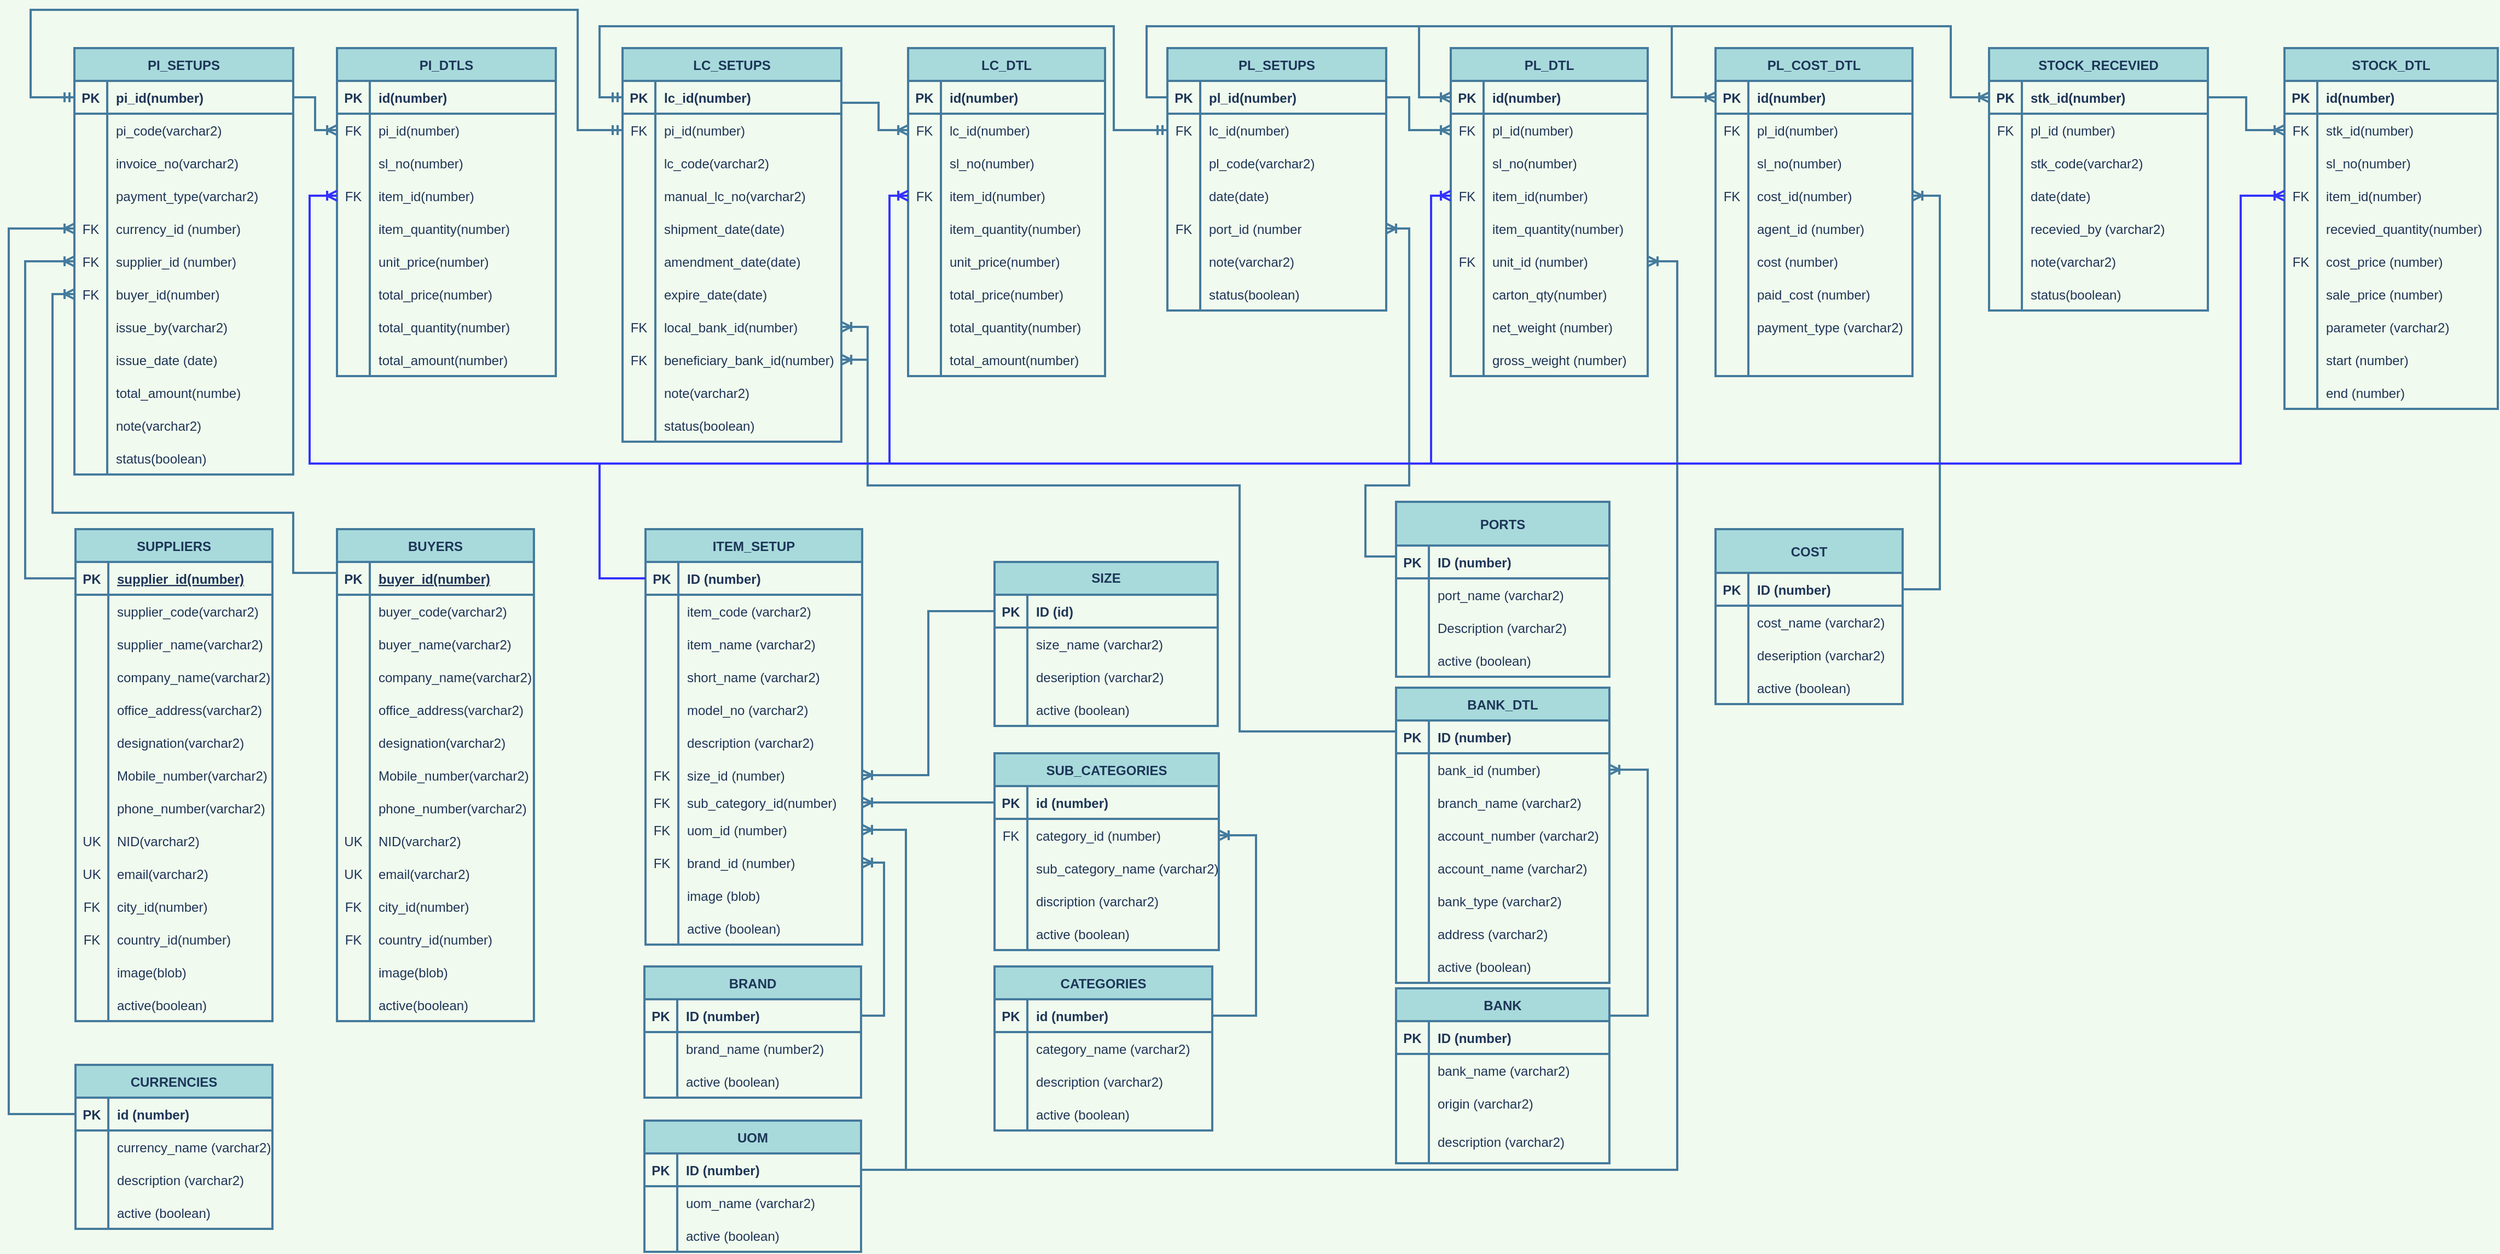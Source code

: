 <mxfile version="19.0.1" type="device"><diagram id="5Xq53zTEgPBYYK1B4O0q" name="Page-1"><mxGraphModel dx="964" dy="3914" grid="1" gridSize="5" guides="1" tooltips="1" connect="1" arrows="1" fold="1" page="1" pageScale="1" pageWidth="850" pageHeight="1100" background="#F1FAEE" math="0" shadow="0"><root><mxCell id="0"/><mxCell id="1" parent="0"/><mxCell id="aisSO1sP4cJf3zg2plTP-14" value="PORTS" style="shape=table;startSize=40;container=1;collapsible=1;childLayout=tableLayout;fixedRows=1;rowLines=0;fontStyle=1;align=center;resizeLast=1;fillColor=#A8DADC;strokeColor=#457B9D;fontColor=#1D3557;strokeWidth=2;" parent="1" vertex="1"><mxGeometry x="1448" y="-2125" width="195" height="160" as="geometry"/></mxCell><mxCell id="aisSO1sP4cJf3zg2plTP-15" value="" style="shape=tableRow;horizontal=0;startSize=0;swimlaneHead=0;swimlaneBody=0;fillColor=none;collapsible=0;dropTarget=0;points=[[0,0.5],[1,0.5]];portConstraint=eastwest;top=0;left=0;right=0;bottom=1;strokeColor=#457B9D;fontColor=#1D3557;strokeWidth=2;" parent="aisSO1sP4cJf3zg2plTP-14" vertex="1"><mxGeometry y="40" width="195" height="30" as="geometry"/></mxCell><mxCell id="aisSO1sP4cJf3zg2plTP-16" value="PK" style="shape=partialRectangle;connectable=0;fillColor=none;top=0;left=0;bottom=0;right=0;fontStyle=1;overflow=hidden;strokeColor=#457B9D;fontColor=#1D3557;strokeWidth=2;" parent="aisSO1sP4cJf3zg2plTP-15" vertex="1"><mxGeometry width="30" height="30" as="geometry"><mxRectangle width="30" height="30" as="alternateBounds"/></mxGeometry></mxCell><mxCell id="aisSO1sP4cJf3zg2plTP-17" value="ID (number)" style="shape=partialRectangle;connectable=0;fillColor=none;top=0;left=0;bottom=0;right=0;align=left;spacingLeft=6;fontStyle=1;overflow=hidden;strokeColor=#457B9D;fontColor=#1D3557;strokeWidth=2;" parent="aisSO1sP4cJf3zg2plTP-15" vertex="1"><mxGeometry x="30" width="165" height="30" as="geometry"><mxRectangle width="165" height="30" as="alternateBounds"/></mxGeometry></mxCell><mxCell id="aisSO1sP4cJf3zg2plTP-18" value="" style="shape=tableRow;horizontal=0;startSize=0;swimlaneHead=0;swimlaneBody=0;fillColor=none;collapsible=0;dropTarget=0;points=[[0,0.5],[1,0.5]];portConstraint=eastwest;top=0;left=0;right=0;bottom=0;strokeColor=#457B9D;fontColor=#1D3557;strokeWidth=2;" parent="aisSO1sP4cJf3zg2plTP-14" vertex="1"><mxGeometry y="70" width="195" height="30" as="geometry"/></mxCell><mxCell id="aisSO1sP4cJf3zg2plTP-19" value="" style="shape=partialRectangle;connectable=0;fillColor=none;top=0;left=0;bottom=0;right=0;editable=1;overflow=hidden;strokeColor=#457B9D;fontColor=#1D3557;strokeWidth=2;" parent="aisSO1sP4cJf3zg2plTP-18" vertex="1"><mxGeometry width="30" height="30" as="geometry"><mxRectangle width="30" height="30" as="alternateBounds"/></mxGeometry></mxCell><mxCell id="aisSO1sP4cJf3zg2plTP-20" value="port_name (varchar2)" style="shape=partialRectangle;connectable=0;fillColor=none;top=0;left=0;bottom=0;right=0;align=left;spacingLeft=6;overflow=hidden;strokeColor=#457B9D;fontColor=#1D3557;strokeWidth=2;" parent="aisSO1sP4cJf3zg2plTP-18" vertex="1"><mxGeometry x="30" width="165" height="30" as="geometry"><mxRectangle width="165" height="30" as="alternateBounds"/></mxGeometry></mxCell><mxCell id="aisSO1sP4cJf3zg2plTP-21" value="" style="shape=tableRow;horizontal=0;startSize=0;swimlaneHead=0;swimlaneBody=0;fillColor=none;collapsible=0;dropTarget=0;points=[[0,0.5],[1,0.5]];portConstraint=eastwest;top=0;left=0;right=0;bottom=0;strokeColor=#457B9D;fontColor=#1D3557;strokeWidth=2;" parent="aisSO1sP4cJf3zg2plTP-14" vertex="1"><mxGeometry y="100" width="195" height="30" as="geometry"/></mxCell><mxCell id="aisSO1sP4cJf3zg2plTP-22" value="" style="shape=partialRectangle;connectable=0;fillColor=none;top=0;left=0;bottom=0;right=0;editable=1;overflow=hidden;strokeColor=#457B9D;fontColor=#1D3557;strokeWidth=2;" parent="aisSO1sP4cJf3zg2plTP-21" vertex="1"><mxGeometry width="30" height="30" as="geometry"><mxRectangle width="30" height="30" as="alternateBounds"/></mxGeometry></mxCell><mxCell id="aisSO1sP4cJf3zg2plTP-23" value="Description (varchar2)" style="shape=partialRectangle;connectable=0;fillColor=none;top=0;left=0;bottom=0;right=0;align=left;spacingLeft=6;overflow=hidden;strokeColor=#457B9D;fontColor=#1D3557;strokeWidth=2;" parent="aisSO1sP4cJf3zg2plTP-21" vertex="1"><mxGeometry x="30" width="165" height="30" as="geometry"><mxRectangle width="165" height="30" as="alternateBounds"/></mxGeometry></mxCell><mxCell id="aisSO1sP4cJf3zg2plTP-24" value="" style="shape=tableRow;horizontal=0;startSize=0;swimlaneHead=0;swimlaneBody=0;fillColor=none;collapsible=0;dropTarget=0;points=[[0,0.5],[1,0.5]];portConstraint=eastwest;top=0;left=0;right=0;bottom=0;strokeColor=#457B9D;fontColor=#1D3557;strokeWidth=2;" parent="aisSO1sP4cJf3zg2plTP-14" vertex="1"><mxGeometry y="130" width="195" height="30" as="geometry"/></mxCell><mxCell id="aisSO1sP4cJf3zg2plTP-25" value="" style="shape=partialRectangle;connectable=0;fillColor=none;top=0;left=0;bottom=0;right=0;editable=1;overflow=hidden;strokeColor=#457B9D;fontColor=#1D3557;strokeWidth=2;" parent="aisSO1sP4cJf3zg2plTP-24" vertex="1"><mxGeometry width="30" height="30" as="geometry"><mxRectangle width="30" height="30" as="alternateBounds"/></mxGeometry></mxCell><mxCell id="aisSO1sP4cJf3zg2plTP-26" value="active (boolean)" style="shape=partialRectangle;connectable=0;fillColor=none;top=0;left=0;bottom=0;right=0;align=left;spacingLeft=6;overflow=hidden;strokeColor=#457B9D;fontColor=#1D3557;strokeWidth=2;" parent="aisSO1sP4cJf3zg2plTP-24" vertex="1"><mxGeometry x="30" width="165" height="30" as="geometry"><mxRectangle width="165" height="30" as="alternateBounds"/></mxGeometry></mxCell><mxCell id="aisSO1sP4cJf3zg2plTP-28" value="COST" style="shape=table;startSize=40;container=1;collapsible=1;childLayout=tableLayout;fixedRows=1;rowLines=0;fontStyle=1;align=center;resizeLast=1;fillColor=#A8DADC;strokeColor=#457B9D;fontColor=#1D3557;strokeWidth=2;" parent="1" vertex="1"><mxGeometry x="1740" y="-2100" width="171" height="160" as="geometry"/></mxCell><mxCell id="aisSO1sP4cJf3zg2plTP-29" value="" style="shape=tableRow;horizontal=0;startSize=0;swimlaneHead=0;swimlaneBody=0;fillColor=none;collapsible=0;dropTarget=0;points=[[0,0.5],[1,0.5]];portConstraint=eastwest;top=0;left=0;right=0;bottom=1;strokeColor=#457B9D;fontColor=#1D3557;strokeWidth=2;" parent="aisSO1sP4cJf3zg2plTP-28" vertex="1"><mxGeometry y="40" width="171" height="30" as="geometry"/></mxCell><mxCell id="aisSO1sP4cJf3zg2plTP-30" value="PK" style="shape=partialRectangle;connectable=0;fillColor=none;top=0;left=0;bottom=0;right=0;fontStyle=1;overflow=hidden;strokeColor=#457B9D;fontColor=#1D3557;strokeWidth=2;" parent="aisSO1sP4cJf3zg2plTP-29" vertex="1"><mxGeometry width="30" height="30" as="geometry"><mxRectangle width="30" height="30" as="alternateBounds"/></mxGeometry></mxCell><mxCell id="aisSO1sP4cJf3zg2plTP-31" value="ID (number)" style="shape=partialRectangle;connectable=0;fillColor=none;top=0;left=0;bottom=0;right=0;align=left;spacingLeft=6;fontStyle=1;overflow=hidden;strokeColor=#457B9D;fontColor=#1D3557;strokeWidth=2;" parent="aisSO1sP4cJf3zg2plTP-29" vertex="1"><mxGeometry x="30" width="141" height="30" as="geometry"><mxRectangle width="141" height="30" as="alternateBounds"/></mxGeometry></mxCell><mxCell id="aisSO1sP4cJf3zg2plTP-32" value="" style="shape=tableRow;horizontal=0;startSize=0;swimlaneHead=0;swimlaneBody=0;fillColor=none;collapsible=0;dropTarget=0;points=[[0,0.5],[1,0.5]];portConstraint=eastwest;top=0;left=0;right=0;bottom=0;strokeColor=#457B9D;fontColor=#1D3557;strokeWidth=2;" parent="aisSO1sP4cJf3zg2plTP-28" vertex="1"><mxGeometry y="70" width="171" height="30" as="geometry"/></mxCell><mxCell id="aisSO1sP4cJf3zg2plTP-33" value="" style="shape=partialRectangle;connectable=0;fillColor=none;top=0;left=0;bottom=0;right=0;editable=1;overflow=hidden;strokeColor=#457B9D;fontColor=#1D3557;strokeWidth=2;" parent="aisSO1sP4cJf3zg2plTP-32" vertex="1"><mxGeometry width="30" height="30" as="geometry"><mxRectangle width="30" height="30" as="alternateBounds"/></mxGeometry></mxCell><mxCell id="aisSO1sP4cJf3zg2plTP-34" value="cost_name (varchar2)" style="shape=partialRectangle;connectable=0;fillColor=none;top=0;left=0;bottom=0;right=0;align=left;spacingLeft=6;overflow=hidden;strokeColor=#457B9D;fontColor=#1D3557;strokeWidth=2;" parent="aisSO1sP4cJf3zg2plTP-32" vertex="1"><mxGeometry x="30" width="141" height="30" as="geometry"><mxRectangle width="141" height="30" as="alternateBounds"/></mxGeometry></mxCell><mxCell id="aisSO1sP4cJf3zg2plTP-35" value="" style="shape=tableRow;horizontal=0;startSize=0;swimlaneHead=0;swimlaneBody=0;fillColor=none;collapsible=0;dropTarget=0;points=[[0,0.5],[1,0.5]];portConstraint=eastwest;top=0;left=0;right=0;bottom=0;strokeColor=#457B9D;fontColor=#1D3557;strokeWidth=2;" parent="aisSO1sP4cJf3zg2plTP-28" vertex="1"><mxGeometry y="100" width="171" height="30" as="geometry"/></mxCell><mxCell id="aisSO1sP4cJf3zg2plTP-36" value="" style="shape=partialRectangle;connectable=0;fillColor=none;top=0;left=0;bottom=0;right=0;editable=1;overflow=hidden;strokeColor=#457B9D;fontColor=#1D3557;strokeWidth=2;" parent="aisSO1sP4cJf3zg2plTP-35" vertex="1"><mxGeometry width="30" height="30" as="geometry"><mxRectangle width="30" height="30" as="alternateBounds"/></mxGeometry></mxCell><mxCell id="aisSO1sP4cJf3zg2plTP-37" value="deseription (varchar2)" style="shape=partialRectangle;connectable=0;fillColor=none;top=0;left=0;bottom=0;right=0;align=left;spacingLeft=6;overflow=hidden;strokeColor=#457B9D;fontColor=#1D3557;strokeWidth=2;" parent="aisSO1sP4cJf3zg2plTP-35" vertex="1"><mxGeometry x="30" width="141" height="30" as="geometry"><mxRectangle width="141" height="30" as="alternateBounds"/></mxGeometry></mxCell><mxCell id="aisSO1sP4cJf3zg2plTP-38" value="" style="shape=tableRow;horizontal=0;startSize=0;swimlaneHead=0;swimlaneBody=0;fillColor=none;collapsible=0;dropTarget=0;points=[[0,0.5],[1,0.5]];portConstraint=eastwest;top=0;left=0;right=0;bottom=0;strokeColor=#457B9D;fontColor=#1D3557;strokeWidth=2;" parent="aisSO1sP4cJf3zg2plTP-28" vertex="1"><mxGeometry y="130" width="171" height="30" as="geometry"/></mxCell><mxCell id="aisSO1sP4cJf3zg2plTP-39" value="" style="shape=partialRectangle;connectable=0;fillColor=none;top=0;left=0;bottom=0;right=0;editable=1;overflow=hidden;strokeColor=#457B9D;fontColor=#1D3557;strokeWidth=2;" parent="aisSO1sP4cJf3zg2plTP-38" vertex="1"><mxGeometry width="30" height="30" as="geometry"><mxRectangle width="30" height="30" as="alternateBounds"/></mxGeometry></mxCell><mxCell id="aisSO1sP4cJf3zg2plTP-40" value="active (boolean)" style="shape=partialRectangle;connectable=0;fillColor=none;top=0;left=0;bottom=0;right=0;align=left;spacingLeft=6;overflow=hidden;strokeColor=#457B9D;fontColor=#1D3557;strokeWidth=2;" parent="aisSO1sP4cJf3zg2plTP-38" vertex="1"><mxGeometry x="30" width="141" height="30" as="geometry"><mxRectangle width="141" height="30" as="alternateBounds"/></mxGeometry></mxCell><mxCell id="aisSO1sP4cJf3zg2plTP-54" value="BANK_DTL" style="shape=table;startSize=30;container=1;collapsible=1;childLayout=tableLayout;fixedRows=1;rowLines=0;fontStyle=1;align=center;resizeLast=1;labelBorderColor=none;fillColor=#A8DADC;strokeColor=#457B9D;fontColor=#1D3557;strokeWidth=2;" parent="1" vertex="1"><mxGeometry x="1448" y="-1955" width="195" height="270" as="geometry"/></mxCell><mxCell id="aisSO1sP4cJf3zg2plTP-55" value="" style="shape=tableRow;horizontal=0;startSize=0;swimlaneHead=0;swimlaneBody=0;fillColor=none;collapsible=0;dropTarget=0;points=[[0,0.5],[1,0.5]];portConstraint=eastwest;top=0;left=0;right=0;bottom=1;strokeColor=#457B9D;fontColor=#1D3557;strokeWidth=2;" parent="aisSO1sP4cJf3zg2plTP-54" vertex="1"><mxGeometry y="30" width="195" height="30" as="geometry"/></mxCell><mxCell id="aisSO1sP4cJf3zg2plTP-56" value="PK" style="shape=partialRectangle;connectable=0;fillColor=none;top=0;left=0;bottom=0;right=0;fontStyle=1;overflow=hidden;strokeColor=#457B9D;fontColor=#1D3557;strokeWidth=2;" parent="aisSO1sP4cJf3zg2plTP-55" vertex="1"><mxGeometry width="30" height="30" as="geometry"><mxRectangle width="30" height="30" as="alternateBounds"/></mxGeometry></mxCell><mxCell id="aisSO1sP4cJf3zg2plTP-57" value="ID (number)" style="shape=partialRectangle;connectable=0;fillColor=none;top=0;left=0;bottom=0;right=0;align=left;spacingLeft=6;fontStyle=1;overflow=hidden;strokeColor=#457B9D;fontColor=#1D3557;strokeWidth=2;" parent="aisSO1sP4cJf3zg2plTP-55" vertex="1"><mxGeometry x="30" width="165" height="30" as="geometry"><mxRectangle width="165" height="30" as="alternateBounds"/></mxGeometry></mxCell><mxCell id="aisSO1sP4cJf3zg2plTP-58" value="" style="shape=tableRow;horizontal=0;startSize=0;swimlaneHead=0;swimlaneBody=0;fillColor=none;collapsible=0;dropTarget=0;points=[[0,0.5],[1,0.5]];portConstraint=eastwest;top=0;left=0;right=0;bottom=0;strokeColor=#457B9D;fontColor=#1D3557;strokeWidth=2;" parent="aisSO1sP4cJf3zg2plTP-54" vertex="1"><mxGeometry y="60" width="195" height="30" as="geometry"/></mxCell><mxCell id="aisSO1sP4cJf3zg2plTP-59" value="" style="shape=partialRectangle;connectable=0;fillColor=none;top=0;left=0;bottom=0;right=0;editable=1;overflow=hidden;strokeColor=#457B9D;fontColor=#1D3557;strokeWidth=2;" parent="aisSO1sP4cJf3zg2plTP-58" vertex="1"><mxGeometry width="30" height="30" as="geometry"><mxRectangle width="30" height="30" as="alternateBounds"/></mxGeometry></mxCell><mxCell id="aisSO1sP4cJf3zg2plTP-60" value="bank_id (number)" style="shape=partialRectangle;connectable=0;fillColor=none;top=0;left=0;bottom=0;right=0;align=left;spacingLeft=6;overflow=hidden;strokeColor=#457B9D;fontColor=#1D3557;strokeWidth=2;" parent="aisSO1sP4cJf3zg2plTP-58" vertex="1"><mxGeometry x="30" width="165" height="30" as="geometry"><mxRectangle width="165" height="30" as="alternateBounds"/></mxGeometry></mxCell><mxCell id="aisSO1sP4cJf3zg2plTP-61" value="" style="shape=tableRow;horizontal=0;startSize=0;swimlaneHead=0;swimlaneBody=0;fillColor=none;collapsible=0;dropTarget=0;points=[[0,0.5],[1,0.5]];portConstraint=eastwest;top=0;left=0;right=0;bottom=0;strokeColor=#457B9D;fontColor=#1D3557;strokeWidth=2;" parent="aisSO1sP4cJf3zg2plTP-54" vertex="1"><mxGeometry y="90" width="195" height="30" as="geometry"/></mxCell><mxCell id="aisSO1sP4cJf3zg2plTP-62" value="" style="shape=partialRectangle;connectable=0;fillColor=none;top=0;left=0;bottom=0;right=0;editable=1;overflow=hidden;strokeColor=#457B9D;fontColor=#1D3557;strokeWidth=2;" parent="aisSO1sP4cJf3zg2plTP-61" vertex="1"><mxGeometry width="30" height="30" as="geometry"><mxRectangle width="30" height="30" as="alternateBounds"/></mxGeometry></mxCell><mxCell id="aisSO1sP4cJf3zg2plTP-63" value="branch_name (varchar2)" style="shape=partialRectangle;connectable=0;fillColor=none;top=0;left=0;bottom=0;right=0;align=left;spacingLeft=6;overflow=hidden;strokeColor=#457B9D;fontColor=#1D3557;strokeWidth=2;" parent="aisSO1sP4cJf3zg2plTP-61" vertex="1"><mxGeometry x="30" width="165" height="30" as="geometry"><mxRectangle width="165" height="30" as="alternateBounds"/></mxGeometry></mxCell><mxCell id="aisSO1sP4cJf3zg2plTP-64" value="" style="shape=tableRow;horizontal=0;startSize=0;swimlaneHead=0;swimlaneBody=0;fillColor=none;collapsible=0;dropTarget=0;points=[[0,0.5],[1,0.5]];portConstraint=eastwest;top=0;left=0;right=0;bottom=0;strokeColor=#457B9D;fontColor=#1D3557;strokeWidth=2;" parent="aisSO1sP4cJf3zg2plTP-54" vertex="1"><mxGeometry y="120" width="195" height="30" as="geometry"/></mxCell><mxCell id="aisSO1sP4cJf3zg2plTP-65" value="" style="shape=partialRectangle;connectable=0;fillColor=none;top=0;left=0;bottom=0;right=0;editable=1;overflow=hidden;strokeColor=#457B9D;fontColor=#1D3557;strokeWidth=2;" parent="aisSO1sP4cJf3zg2plTP-64" vertex="1"><mxGeometry width="30" height="30" as="geometry"><mxRectangle width="30" height="30" as="alternateBounds"/></mxGeometry></mxCell><mxCell id="aisSO1sP4cJf3zg2plTP-66" value="account_number (varchar2)" style="shape=partialRectangle;connectable=0;fillColor=none;top=0;left=0;bottom=0;right=0;align=left;spacingLeft=6;overflow=hidden;strokeColor=#457B9D;fontColor=#1D3557;strokeWidth=2;" parent="aisSO1sP4cJf3zg2plTP-64" vertex="1"><mxGeometry x="30" width="165" height="30" as="geometry"><mxRectangle width="165" height="30" as="alternateBounds"/></mxGeometry></mxCell><mxCell id="aisSO1sP4cJf3zg2plTP-90" value="" style="shape=tableRow;horizontal=0;startSize=0;swimlaneHead=0;swimlaneBody=0;fillColor=none;collapsible=0;dropTarget=0;points=[[0,0.5],[1,0.5]];portConstraint=eastwest;top=0;left=0;right=0;bottom=0;labelBorderColor=none;strokeColor=#457B9D;fontColor=#1D3557;strokeWidth=2;" parent="aisSO1sP4cJf3zg2plTP-54" vertex="1"><mxGeometry y="150" width="195" height="30" as="geometry"/></mxCell><mxCell id="aisSO1sP4cJf3zg2plTP-91" value="" style="shape=partialRectangle;connectable=0;fillColor=none;top=0;left=0;bottom=0;right=0;editable=1;overflow=hidden;labelBorderColor=none;strokeColor=#457B9D;fontColor=#1D3557;strokeWidth=2;" parent="aisSO1sP4cJf3zg2plTP-90" vertex="1"><mxGeometry width="30" height="30" as="geometry"><mxRectangle width="30" height="30" as="alternateBounds"/></mxGeometry></mxCell><mxCell id="aisSO1sP4cJf3zg2plTP-92" value="account_name (varchar2)" style="shape=partialRectangle;connectable=0;fillColor=none;top=0;left=0;bottom=0;right=0;align=left;spacingLeft=6;overflow=hidden;labelBorderColor=none;strokeColor=#457B9D;fontColor=#1D3557;strokeWidth=2;" parent="aisSO1sP4cJf3zg2plTP-90" vertex="1"><mxGeometry x="30" width="165" height="30" as="geometry"><mxRectangle width="165" height="30" as="alternateBounds"/></mxGeometry></mxCell><mxCell id="aisSO1sP4cJf3zg2plTP-98" value="" style="shape=tableRow;horizontal=0;startSize=0;swimlaneHead=0;swimlaneBody=0;fillColor=none;collapsible=0;dropTarget=0;points=[[0,0.5],[1,0.5]];portConstraint=eastwest;top=0;left=0;right=0;bottom=0;labelBorderColor=none;strokeColor=#457B9D;fontColor=#1D3557;strokeWidth=2;" parent="aisSO1sP4cJf3zg2plTP-54" vertex="1"><mxGeometry y="180" width="195" height="30" as="geometry"/></mxCell><mxCell id="aisSO1sP4cJf3zg2plTP-99" value="" style="shape=partialRectangle;connectable=0;fillColor=none;top=0;left=0;bottom=0;right=0;editable=1;overflow=hidden;labelBorderColor=none;strokeColor=#457B9D;fontColor=#1D3557;strokeWidth=2;" parent="aisSO1sP4cJf3zg2plTP-98" vertex="1"><mxGeometry width="30" height="30" as="geometry"><mxRectangle width="30" height="30" as="alternateBounds"/></mxGeometry></mxCell><mxCell id="aisSO1sP4cJf3zg2plTP-100" value="bank_type (varchar2)" style="shape=partialRectangle;connectable=0;fillColor=none;top=0;left=0;bottom=0;right=0;align=left;spacingLeft=6;overflow=hidden;labelBorderColor=none;strokeColor=#457B9D;fontColor=#1D3557;strokeWidth=2;" parent="aisSO1sP4cJf3zg2plTP-98" vertex="1"><mxGeometry x="30" width="165" height="30" as="geometry"><mxRectangle width="165" height="30" as="alternateBounds"/></mxGeometry></mxCell><mxCell id="VHM2N6N0QWE2xjbi9l5J-250" value="" style="shape=tableRow;horizontal=0;startSize=0;swimlaneHead=0;swimlaneBody=0;fillColor=none;collapsible=0;dropTarget=0;points=[[0,0.5],[1,0.5]];portConstraint=eastwest;top=0;left=0;right=0;bottom=0;labelBorderColor=none;strokeColor=#457B9D;fontColor=#1D3557;strokeWidth=2;" vertex="1" parent="aisSO1sP4cJf3zg2plTP-54"><mxGeometry y="210" width="195" height="30" as="geometry"/></mxCell><mxCell id="VHM2N6N0QWE2xjbi9l5J-251" value="" style="shape=partialRectangle;connectable=0;fillColor=none;top=0;left=0;bottom=0;right=0;editable=1;overflow=hidden;labelBorderColor=none;strokeColor=#457B9D;fontColor=#1D3557;strokeWidth=2;" vertex="1" parent="VHM2N6N0QWE2xjbi9l5J-250"><mxGeometry width="30" height="30" as="geometry"><mxRectangle width="30" height="30" as="alternateBounds"/></mxGeometry></mxCell><mxCell id="VHM2N6N0QWE2xjbi9l5J-252" value="address (varchar2)" style="shape=partialRectangle;connectable=0;fillColor=none;top=0;left=0;bottom=0;right=0;align=left;spacingLeft=6;overflow=hidden;labelBorderColor=none;strokeColor=#457B9D;fontColor=#1D3557;strokeWidth=2;" vertex="1" parent="VHM2N6N0QWE2xjbi9l5J-250"><mxGeometry x="30" width="165" height="30" as="geometry"><mxRectangle width="165" height="30" as="alternateBounds"/></mxGeometry></mxCell><mxCell id="VHM2N6N0QWE2xjbi9l5J-256" value="" style="shape=tableRow;horizontal=0;startSize=0;swimlaneHead=0;swimlaneBody=0;fillColor=none;collapsible=0;dropTarget=0;points=[[0,0.5],[1,0.5]];portConstraint=eastwest;top=0;left=0;right=0;bottom=0;labelBorderColor=none;strokeColor=#457B9D;fontColor=#1D3557;strokeWidth=2;" vertex="1" parent="aisSO1sP4cJf3zg2plTP-54"><mxGeometry y="240" width="195" height="30" as="geometry"/></mxCell><mxCell id="VHM2N6N0QWE2xjbi9l5J-257" value="" style="shape=partialRectangle;connectable=0;fillColor=none;top=0;left=0;bottom=0;right=0;editable=1;overflow=hidden;labelBorderColor=none;strokeColor=#457B9D;fontColor=#1D3557;strokeWidth=2;" vertex="1" parent="VHM2N6N0QWE2xjbi9l5J-256"><mxGeometry width="30" height="30" as="geometry"><mxRectangle width="30" height="30" as="alternateBounds"/></mxGeometry></mxCell><mxCell id="VHM2N6N0QWE2xjbi9l5J-258" value="active (boolean)" style="shape=partialRectangle;connectable=0;fillColor=none;top=0;left=0;bottom=0;right=0;align=left;spacingLeft=6;overflow=hidden;labelBorderColor=none;strokeColor=#457B9D;fontColor=#1D3557;strokeWidth=2;" vertex="1" parent="VHM2N6N0QWE2xjbi9l5J-256"><mxGeometry x="30" width="165" height="30" as="geometry"><mxRectangle width="165" height="30" as="alternateBounds"/></mxGeometry></mxCell><mxCell id="WRX4U0urHVIt_jnOPX8o-27" value="SIZE" style="shape=table;startSize=30;container=1;collapsible=1;childLayout=tableLayout;fixedRows=1;rowLines=0;fontStyle=1;align=center;resizeLast=1;labelBorderColor=none;whiteSpace=wrap;fillColor=#A8DADC;strokeColor=#457B9D;fontColor=#1D3557;strokeWidth=2;" parent="1" vertex="1"><mxGeometry x="1081" y="-2070" width="204" height="150" as="geometry"/></mxCell><mxCell id="WRX4U0urHVIt_jnOPX8o-28" value="" style="shape=tableRow;horizontal=0;startSize=0;swimlaneHead=0;swimlaneBody=0;fillColor=none;collapsible=0;dropTarget=0;points=[[0,0.5],[1,0.5]];portConstraint=eastwest;top=0;left=0;right=0;bottom=1;labelBorderColor=none;strokeColor=#457B9D;fontColor=#1D3557;strokeWidth=2;" parent="WRX4U0urHVIt_jnOPX8o-27" vertex="1"><mxGeometry y="30" width="204" height="30" as="geometry"/></mxCell><mxCell id="WRX4U0urHVIt_jnOPX8o-29" value="PK" style="shape=partialRectangle;connectable=0;fillColor=none;top=0;left=0;bottom=0;right=0;fontStyle=1;overflow=hidden;labelBorderColor=none;strokeColor=#457B9D;fontColor=#1D3557;strokeWidth=2;" parent="WRX4U0urHVIt_jnOPX8o-28" vertex="1"><mxGeometry width="30" height="30" as="geometry"><mxRectangle width="30" height="30" as="alternateBounds"/></mxGeometry></mxCell><mxCell id="WRX4U0urHVIt_jnOPX8o-30" value="ID (id)" style="shape=partialRectangle;connectable=0;fillColor=none;top=0;left=0;bottom=0;right=0;align=left;spacingLeft=6;fontStyle=1;overflow=hidden;labelBorderColor=none;strokeColor=#457B9D;fontColor=#1D3557;strokeWidth=2;" parent="WRX4U0urHVIt_jnOPX8o-28" vertex="1"><mxGeometry x="30" width="174" height="30" as="geometry"><mxRectangle width="174" height="30" as="alternateBounds"/></mxGeometry></mxCell><mxCell id="WRX4U0urHVIt_jnOPX8o-31" value="" style="shape=tableRow;horizontal=0;startSize=0;swimlaneHead=0;swimlaneBody=0;fillColor=none;collapsible=0;dropTarget=0;points=[[0,0.5],[1,0.5]];portConstraint=eastwest;top=0;left=0;right=0;bottom=0;labelBorderColor=none;strokeColor=#457B9D;fontColor=#1D3557;strokeWidth=2;" parent="WRX4U0urHVIt_jnOPX8o-27" vertex="1"><mxGeometry y="60" width="204" height="30" as="geometry"/></mxCell><mxCell id="WRX4U0urHVIt_jnOPX8o-32" value="" style="shape=partialRectangle;connectable=0;fillColor=none;top=0;left=0;bottom=0;right=0;editable=1;overflow=hidden;labelBorderColor=none;strokeColor=#457B9D;fontColor=#1D3557;strokeWidth=2;" parent="WRX4U0urHVIt_jnOPX8o-31" vertex="1"><mxGeometry width="30" height="30" as="geometry"><mxRectangle width="30" height="30" as="alternateBounds"/></mxGeometry></mxCell><mxCell id="WRX4U0urHVIt_jnOPX8o-33" value="size_name (varchar2)" style="shape=partialRectangle;connectable=0;fillColor=none;top=0;left=0;bottom=0;right=0;align=left;spacingLeft=6;overflow=hidden;labelBorderColor=none;strokeColor=#457B9D;fontColor=#1D3557;strokeWidth=2;" parent="WRX4U0urHVIt_jnOPX8o-31" vertex="1"><mxGeometry x="30" width="174" height="30" as="geometry"><mxRectangle width="174" height="30" as="alternateBounds"/></mxGeometry></mxCell><mxCell id="WRX4U0urHVIt_jnOPX8o-34" value="" style="shape=tableRow;horizontal=0;startSize=0;swimlaneHead=0;swimlaneBody=0;fillColor=none;collapsible=0;dropTarget=0;points=[[0,0.5],[1,0.5]];portConstraint=eastwest;top=0;left=0;right=0;bottom=0;labelBorderColor=none;strokeColor=#457B9D;fontColor=#1D3557;strokeWidth=2;" parent="WRX4U0urHVIt_jnOPX8o-27" vertex="1"><mxGeometry y="90" width="204" height="30" as="geometry"/></mxCell><mxCell id="WRX4U0urHVIt_jnOPX8o-35" value="" style="shape=partialRectangle;connectable=0;fillColor=none;top=0;left=0;bottom=0;right=0;editable=1;overflow=hidden;labelBorderColor=none;strokeColor=#457B9D;fontColor=#1D3557;strokeWidth=2;" parent="WRX4U0urHVIt_jnOPX8o-34" vertex="1"><mxGeometry width="30" height="30" as="geometry"><mxRectangle width="30" height="30" as="alternateBounds"/></mxGeometry></mxCell><mxCell id="WRX4U0urHVIt_jnOPX8o-36" value="deseription (varchar2)" style="shape=partialRectangle;connectable=0;fillColor=none;top=0;left=0;bottom=0;right=0;align=left;spacingLeft=6;overflow=hidden;labelBorderColor=none;strokeColor=#457B9D;fontColor=#1D3557;strokeWidth=2;" parent="WRX4U0urHVIt_jnOPX8o-34" vertex="1"><mxGeometry x="30" width="174" height="30" as="geometry"><mxRectangle width="174" height="30" as="alternateBounds"/></mxGeometry></mxCell><mxCell id="WRX4U0urHVIt_jnOPX8o-37" value="" style="shape=tableRow;horizontal=0;startSize=0;swimlaneHead=0;swimlaneBody=0;fillColor=none;collapsible=0;dropTarget=0;points=[[0,0.5],[1,0.5]];portConstraint=eastwest;top=0;left=0;right=0;bottom=0;labelBorderColor=none;strokeColor=#457B9D;fontColor=#1D3557;strokeWidth=2;" parent="WRX4U0urHVIt_jnOPX8o-27" vertex="1"><mxGeometry y="120" width="204" height="30" as="geometry"/></mxCell><mxCell id="WRX4U0urHVIt_jnOPX8o-38" value="" style="shape=partialRectangle;connectable=0;fillColor=none;top=0;left=0;bottom=0;right=0;editable=1;overflow=hidden;labelBorderColor=none;strokeColor=#457B9D;fontColor=#1D3557;strokeWidth=2;" parent="WRX4U0urHVIt_jnOPX8o-37" vertex="1"><mxGeometry width="30" height="30" as="geometry"><mxRectangle width="30" height="30" as="alternateBounds"/></mxGeometry></mxCell><mxCell id="WRX4U0urHVIt_jnOPX8o-39" value="active (boolean)" style="shape=partialRectangle;connectable=0;fillColor=none;top=0;left=0;bottom=0;right=0;align=left;spacingLeft=6;overflow=hidden;labelBorderColor=none;strokeColor=#457B9D;fontColor=#1D3557;strokeWidth=2;" parent="WRX4U0urHVIt_jnOPX8o-37" vertex="1"><mxGeometry x="30" width="174" height="30" as="geometry"><mxRectangle width="174" height="30" as="alternateBounds"/></mxGeometry></mxCell><mxCell id="WRX4U0urHVIt_jnOPX8o-40" value="UOM" style="shape=table;startSize=30;container=1;collapsible=1;childLayout=tableLayout;fixedRows=1;rowLines=0;fontStyle=1;align=center;resizeLast=1;labelBorderColor=none;fillColor=#A8DADC;strokeColor=#457B9D;fontColor=#1D3557;strokeWidth=2;" parent="1" vertex="1"><mxGeometry x="761" y="-1559" width="198" height="120" as="geometry"/></mxCell><mxCell id="WRX4U0urHVIt_jnOPX8o-41" value="" style="shape=tableRow;horizontal=0;startSize=0;swimlaneHead=0;swimlaneBody=0;fillColor=none;collapsible=0;dropTarget=0;points=[[0,0.5],[1,0.5]];portConstraint=eastwest;top=0;left=0;right=0;bottom=1;labelBorderColor=none;strokeColor=#457B9D;fontColor=#1D3557;strokeWidth=2;" parent="WRX4U0urHVIt_jnOPX8o-40" vertex="1"><mxGeometry y="30" width="198" height="30" as="geometry"/></mxCell><mxCell id="WRX4U0urHVIt_jnOPX8o-42" value="PK" style="shape=partialRectangle;connectable=0;fillColor=none;top=0;left=0;bottom=0;right=0;fontStyle=1;overflow=hidden;labelBorderColor=none;strokeColor=#457B9D;fontColor=#1D3557;strokeWidth=2;" parent="WRX4U0urHVIt_jnOPX8o-41" vertex="1"><mxGeometry width="30" height="30" as="geometry"><mxRectangle width="30" height="30" as="alternateBounds"/></mxGeometry></mxCell><mxCell id="WRX4U0urHVIt_jnOPX8o-43" value="ID (number)" style="shape=partialRectangle;connectable=0;fillColor=none;top=0;left=0;bottom=0;right=0;align=left;spacingLeft=6;fontStyle=1;overflow=hidden;labelBorderColor=none;strokeColor=#457B9D;fontColor=#1D3557;strokeWidth=2;" parent="WRX4U0urHVIt_jnOPX8o-41" vertex="1"><mxGeometry x="30" width="168" height="30" as="geometry"><mxRectangle width="168" height="30" as="alternateBounds"/></mxGeometry></mxCell><mxCell id="WRX4U0urHVIt_jnOPX8o-44" value="" style="shape=tableRow;horizontal=0;startSize=0;swimlaneHead=0;swimlaneBody=0;fillColor=none;collapsible=0;dropTarget=0;points=[[0,0.5],[1,0.5]];portConstraint=eastwest;top=0;left=0;right=0;bottom=0;labelBorderColor=none;strokeColor=#457B9D;fontColor=#1D3557;strokeWidth=2;" parent="WRX4U0urHVIt_jnOPX8o-40" vertex="1"><mxGeometry y="60" width="198" height="30" as="geometry"/></mxCell><mxCell id="WRX4U0urHVIt_jnOPX8o-45" value="" style="shape=partialRectangle;connectable=0;fillColor=none;top=0;left=0;bottom=0;right=0;editable=1;overflow=hidden;labelBorderColor=none;strokeColor=#457B9D;fontColor=#1D3557;strokeWidth=2;" parent="WRX4U0urHVIt_jnOPX8o-44" vertex="1"><mxGeometry width="30" height="30" as="geometry"><mxRectangle width="30" height="30" as="alternateBounds"/></mxGeometry></mxCell><mxCell id="WRX4U0urHVIt_jnOPX8o-46" value="uom_name (varchar2)" style="shape=partialRectangle;connectable=0;fillColor=none;top=0;left=0;bottom=0;right=0;align=left;spacingLeft=6;overflow=hidden;labelBorderColor=none;strokeColor=#457B9D;fontColor=#1D3557;strokeWidth=2;" parent="WRX4U0urHVIt_jnOPX8o-44" vertex="1"><mxGeometry x="30" width="168" height="30" as="geometry"><mxRectangle width="168" height="30" as="alternateBounds"/></mxGeometry></mxCell><mxCell id="WRX4U0urHVIt_jnOPX8o-47" value="" style="shape=tableRow;horizontal=0;startSize=0;swimlaneHead=0;swimlaneBody=0;fillColor=none;collapsible=0;dropTarget=0;points=[[0,0.5],[1,0.5]];portConstraint=eastwest;top=0;left=0;right=0;bottom=0;labelBorderColor=none;strokeColor=#457B9D;fontColor=#1D3557;strokeWidth=2;" parent="WRX4U0urHVIt_jnOPX8o-40" vertex="1"><mxGeometry y="90" width="198" height="30" as="geometry"/></mxCell><mxCell id="WRX4U0urHVIt_jnOPX8o-48" value="" style="shape=partialRectangle;connectable=0;fillColor=none;top=0;left=0;bottom=0;right=0;editable=1;overflow=hidden;labelBorderColor=none;strokeColor=#457B9D;fontColor=#1D3557;strokeWidth=2;" parent="WRX4U0urHVIt_jnOPX8o-47" vertex="1"><mxGeometry width="30" height="30" as="geometry"><mxRectangle width="30" height="30" as="alternateBounds"/></mxGeometry></mxCell><mxCell id="WRX4U0urHVIt_jnOPX8o-49" value="active (boolean)" style="shape=partialRectangle;connectable=0;fillColor=none;top=0;left=0;bottom=0;right=0;align=left;spacingLeft=6;overflow=hidden;labelBorderColor=none;strokeColor=#457B9D;fontColor=#1D3557;strokeWidth=2;" parent="WRX4U0urHVIt_jnOPX8o-47" vertex="1"><mxGeometry x="30" width="168" height="30" as="geometry"><mxRectangle width="168" height="30" as="alternateBounds"/></mxGeometry></mxCell><mxCell id="WRX4U0urHVIt_jnOPX8o-79" value="BRAND" style="shape=table;startSize=30;container=1;collapsible=1;childLayout=tableLayout;fixedRows=1;rowLines=0;fontStyle=1;align=center;resizeLast=1;labelBorderColor=none;fillColor=#A8DADC;strokeColor=#457B9D;fontColor=#1D3557;strokeWidth=2;" parent="1" vertex="1"><mxGeometry x="761" y="-1700" width="198" height="120" as="geometry"/></mxCell><mxCell id="WRX4U0urHVIt_jnOPX8o-80" value="" style="shape=tableRow;horizontal=0;startSize=0;swimlaneHead=0;swimlaneBody=0;fillColor=none;collapsible=0;dropTarget=0;points=[[0,0.5],[1,0.5]];portConstraint=eastwest;top=0;left=0;right=0;bottom=1;labelBorderColor=none;strokeColor=#457B9D;fontColor=#1D3557;strokeWidth=2;" parent="WRX4U0urHVIt_jnOPX8o-79" vertex="1"><mxGeometry y="30" width="198" height="30" as="geometry"/></mxCell><mxCell id="WRX4U0urHVIt_jnOPX8o-81" value="PK" style="shape=partialRectangle;connectable=0;fillColor=none;top=0;left=0;bottom=0;right=0;fontStyle=1;overflow=hidden;labelBorderColor=none;strokeColor=#457B9D;fontColor=#1D3557;strokeWidth=2;" parent="WRX4U0urHVIt_jnOPX8o-80" vertex="1"><mxGeometry width="30" height="30" as="geometry"><mxRectangle width="30" height="30" as="alternateBounds"/></mxGeometry></mxCell><mxCell id="WRX4U0urHVIt_jnOPX8o-82" value="ID (number)" style="shape=partialRectangle;connectable=0;fillColor=none;top=0;left=0;bottom=0;right=0;align=left;spacingLeft=6;fontStyle=1;overflow=hidden;labelBorderColor=none;strokeColor=#457B9D;fontColor=#1D3557;strokeWidth=2;" parent="WRX4U0urHVIt_jnOPX8o-80" vertex="1"><mxGeometry x="30" width="168" height="30" as="geometry"><mxRectangle width="168" height="30" as="alternateBounds"/></mxGeometry></mxCell><mxCell id="WRX4U0urHVIt_jnOPX8o-83" value="" style="shape=tableRow;horizontal=0;startSize=0;swimlaneHead=0;swimlaneBody=0;fillColor=none;collapsible=0;dropTarget=0;points=[[0,0.5],[1,0.5]];portConstraint=eastwest;top=0;left=0;right=0;bottom=0;labelBorderColor=none;strokeColor=#457B9D;fontColor=#1D3557;strokeWidth=2;" parent="WRX4U0urHVIt_jnOPX8o-79" vertex="1"><mxGeometry y="60" width="198" height="30" as="geometry"/></mxCell><mxCell id="WRX4U0urHVIt_jnOPX8o-84" value="" style="shape=partialRectangle;connectable=0;fillColor=none;top=0;left=0;bottom=0;right=0;editable=1;overflow=hidden;labelBorderColor=none;strokeColor=#457B9D;fontColor=#1D3557;strokeWidth=2;" parent="WRX4U0urHVIt_jnOPX8o-83" vertex="1"><mxGeometry width="30" height="30" as="geometry"><mxRectangle width="30" height="30" as="alternateBounds"/></mxGeometry></mxCell><mxCell id="WRX4U0urHVIt_jnOPX8o-85" value="brand_name (number2)" style="shape=partialRectangle;connectable=0;fillColor=none;top=0;left=0;bottom=0;right=0;align=left;spacingLeft=6;overflow=hidden;labelBorderColor=none;strokeColor=#457B9D;fontColor=#1D3557;strokeWidth=2;" parent="WRX4U0urHVIt_jnOPX8o-83" vertex="1"><mxGeometry x="30" width="168" height="30" as="geometry"><mxRectangle width="168" height="30" as="alternateBounds"/></mxGeometry></mxCell><mxCell id="WRX4U0urHVIt_jnOPX8o-86" value="" style="shape=tableRow;horizontal=0;startSize=0;swimlaneHead=0;swimlaneBody=0;fillColor=none;collapsible=0;dropTarget=0;points=[[0,0.5],[1,0.5]];portConstraint=eastwest;top=0;left=0;right=0;bottom=0;labelBorderColor=none;strokeColor=#457B9D;fontColor=#1D3557;strokeWidth=2;" parent="WRX4U0urHVIt_jnOPX8o-79" vertex="1"><mxGeometry y="90" width="198" height="30" as="geometry"/></mxCell><mxCell id="WRX4U0urHVIt_jnOPX8o-87" value="" style="shape=partialRectangle;connectable=0;fillColor=none;top=0;left=0;bottom=0;right=0;editable=1;overflow=hidden;labelBorderColor=none;strokeColor=#457B9D;fontColor=#1D3557;strokeWidth=2;" parent="WRX4U0urHVIt_jnOPX8o-86" vertex="1"><mxGeometry width="30" height="30" as="geometry"><mxRectangle width="30" height="30" as="alternateBounds"/></mxGeometry></mxCell><mxCell id="WRX4U0urHVIt_jnOPX8o-88" value="active (boolean)" style="shape=partialRectangle;connectable=0;fillColor=none;top=0;left=0;bottom=0;right=0;align=left;spacingLeft=6;overflow=hidden;labelBorderColor=none;strokeColor=#457B9D;fontColor=#1D3557;strokeWidth=2;" parent="WRX4U0urHVIt_jnOPX8o-86" vertex="1"><mxGeometry x="30" width="168" height="30" as="geometry"><mxRectangle width="168" height="30" as="alternateBounds"/></mxGeometry></mxCell><mxCell id="QGPglynUjnDTU0JJ6C_v-1" value="ITEM_SETUP" style="shape=table;startSize=30;container=1;collapsible=1;childLayout=tableLayout;fixedRows=1;rowLines=0;fontStyle=1;align=center;resizeLast=1;fillColor=#A8DADC;strokeColor=#457B9D;fontColor=#1D3557;strokeWidth=2;" parent="1" vertex="1"><mxGeometry x="762" y="-2100" width="198" height="380" as="geometry"/></mxCell><mxCell id="QGPglynUjnDTU0JJ6C_v-2" value="" style="shape=tableRow;horizontal=0;startSize=0;swimlaneHead=0;swimlaneBody=0;fillColor=none;collapsible=0;dropTarget=0;points=[[0,0.5],[1,0.5]];portConstraint=eastwest;top=0;left=0;right=0;bottom=1;strokeColor=#457B9D;fontColor=#1D3557;strokeWidth=2;" parent="QGPglynUjnDTU0JJ6C_v-1" vertex="1"><mxGeometry y="30" width="198" height="30" as="geometry"/></mxCell><mxCell id="QGPglynUjnDTU0JJ6C_v-3" value="PK" style="shape=partialRectangle;connectable=0;fillColor=none;top=0;left=0;bottom=0;right=0;fontStyle=1;overflow=hidden;strokeColor=#457B9D;fontColor=#1D3557;strokeWidth=2;" parent="QGPglynUjnDTU0JJ6C_v-2" vertex="1"><mxGeometry width="30" height="30" as="geometry"><mxRectangle width="30" height="30" as="alternateBounds"/></mxGeometry></mxCell><mxCell id="QGPglynUjnDTU0JJ6C_v-4" value="ID (number)" style="shape=partialRectangle;connectable=0;fillColor=none;top=0;left=0;bottom=0;right=0;align=left;spacingLeft=6;fontStyle=1;overflow=hidden;strokeColor=#457B9D;fontColor=#1D3557;strokeWidth=2;" parent="QGPglynUjnDTU0JJ6C_v-2" vertex="1"><mxGeometry x="30" width="168" height="30" as="geometry"><mxRectangle width="168" height="30" as="alternateBounds"/></mxGeometry></mxCell><mxCell id="QGPglynUjnDTU0JJ6C_v-5" value="" style="shape=tableRow;horizontal=0;startSize=0;swimlaneHead=0;swimlaneBody=0;fillColor=none;collapsible=0;dropTarget=0;points=[[0,0.5],[1,0.5]];portConstraint=eastwest;top=0;left=0;right=0;bottom=0;strokeColor=#457B9D;fontColor=#1D3557;strokeWidth=2;" parent="QGPglynUjnDTU0JJ6C_v-1" vertex="1"><mxGeometry y="60" width="198" height="30" as="geometry"/></mxCell><mxCell id="QGPglynUjnDTU0JJ6C_v-6" value="" style="shape=partialRectangle;connectable=0;fillColor=none;top=0;left=0;bottom=0;right=0;editable=1;overflow=hidden;strokeColor=#457B9D;fontColor=#1D3557;strokeWidth=2;" parent="QGPglynUjnDTU0JJ6C_v-5" vertex="1"><mxGeometry width="30" height="30" as="geometry"><mxRectangle width="30" height="30" as="alternateBounds"/></mxGeometry></mxCell><mxCell id="QGPglynUjnDTU0JJ6C_v-7" value="item_code (varchar2)" style="shape=partialRectangle;connectable=0;fillColor=none;top=0;left=0;bottom=0;right=0;align=left;spacingLeft=6;overflow=hidden;strokeColor=#457B9D;fontColor=#1D3557;strokeWidth=2;" parent="QGPglynUjnDTU0JJ6C_v-5" vertex="1"><mxGeometry x="30" width="168" height="30" as="geometry"><mxRectangle width="168" height="30" as="alternateBounds"/></mxGeometry></mxCell><mxCell id="QGPglynUjnDTU0JJ6C_v-8" value="" style="shape=tableRow;horizontal=0;startSize=0;swimlaneHead=0;swimlaneBody=0;fillColor=none;collapsible=0;dropTarget=0;points=[[0,0.5],[1,0.5]];portConstraint=eastwest;top=0;left=0;right=0;bottom=0;strokeColor=#457B9D;fontColor=#1D3557;strokeWidth=2;" parent="QGPglynUjnDTU0JJ6C_v-1" vertex="1"><mxGeometry y="90" width="198" height="30" as="geometry"/></mxCell><mxCell id="QGPglynUjnDTU0JJ6C_v-9" value="" style="shape=partialRectangle;connectable=0;fillColor=none;top=0;left=0;bottom=0;right=0;editable=1;overflow=hidden;strokeColor=#457B9D;fontColor=#1D3557;strokeWidth=2;" parent="QGPglynUjnDTU0JJ6C_v-8" vertex="1"><mxGeometry width="30" height="30" as="geometry"><mxRectangle width="30" height="30" as="alternateBounds"/></mxGeometry></mxCell><mxCell id="QGPglynUjnDTU0JJ6C_v-10" value="item_name (varchar2)" style="shape=partialRectangle;connectable=0;fillColor=none;top=0;left=0;bottom=0;right=0;align=left;spacingLeft=6;overflow=hidden;strokeColor=#457B9D;fontColor=#1D3557;strokeWidth=2;" parent="QGPglynUjnDTU0JJ6C_v-8" vertex="1"><mxGeometry x="30" width="168" height="30" as="geometry"><mxRectangle width="168" height="30" as="alternateBounds"/></mxGeometry></mxCell><mxCell id="QGPglynUjnDTU0JJ6C_v-11" value="" style="shape=tableRow;horizontal=0;startSize=0;swimlaneHead=0;swimlaneBody=0;fillColor=none;collapsible=0;dropTarget=0;points=[[0,0.5],[1,0.5]];portConstraint=eastwest;top=0;left=0;right=0;bottom=0;strokeColor=#457B9D;fontColor=#1D3557;strokeWidth=2;" parent="QGPglynUjnDTU0JJ6C_v-1" vertex="1"><mxGeometry y="120" width="198" height="30" as="geometry"/></mxCell><mxCell id="QGPglynUjnDTU0JJ6C_v-12" value="" style="shape=partialRectangle;connectable=0;fillColor=none;top=0;left=0;bottom=0;right=0;editable=1;overflow=hidden;strokeColor=#457B9D;fontColor=#1D3557;strokeWidth=2;" parent="QGPglynUjnDTU0JJ6C_v-11" vertex="1"><mxGeometry width="30" height="30" as="geometry"><mxRectangle width="30" height="30" as="alternateBounds"/></mxGeometry></mxCell><mxCell id="QGPglynUjnDTU0JJ6C_v-13" value="short_name (varchar2)" style="shape=partialRectangle;connectable=0;fillColor=none;top=0;left=0;bottom=0;right=0;align=left;spacingLeft=6;overflow=hidden;strokeColor=#457B9D;fontColor=#1D3557;strokeWidth=2;" parent="QGPglynUjnDTU0JJ6C_v-11" vertex="1"><mxGeometry x="30" width="168" height="30" as="geometry"><mxRectangle width="168" height="30" as="alternateBounds"/></mxGeometry></mxCell><mxCell id="QGPglynUjnDTU0JJ6C_v-14" value="" style="shape=tableRow;horizontal=0;startSize=0;swimlaneHead=0;swimlaneBody=0;fillColor=none;collapsible=0;dropTarget=0;points=[[0,0.5],[1,0.5]];portConstraint=eastwest;top=0;left=0;right=0;bottom=0;strokeColor=#457B9D;fontColor=#1D3557;strokeWidth=2;" parent="QGPglynUjnDTU0JJ6C_v-1" vertex="1"><mxGeometry y="150" width="198" height="30" as="geometry"/></mxCell><mxCell id="QGPglynUjnDTU0JJ6C_v-15" value="" style="shape=partialRectangle;connectable=0;fillColor=none;top=0;left=0;bottom=0;right=0;editable=1;overflow=hidden;strokeColor=#457B9D;fontColor=#1D3557;strokeWidth=2;" parent="QGPglynUjnDTU0JJ6C_v-14" vertex="1"><mxGeometry width="30" height="30" as="geometry"><mxRectangle width="30" height="30" as="alternateBounds"/></mxGeometry></mxCell><mxCell id="QGPglynUjnDTU0JJ6C_v-16" value="model_no (varchar2)" style="shape=partialRectangle;connectable=0;fillColor=none;top=0;left=0;bottom=0;right=0;align=left;spacingLeft=6;overflow=hidden;strokeColor=#457B9D;fontColor=#1D3557;strokeWidth=2;" parent="QGPglynUjnDTU0JJ6C_v-14" vertex="1"><mxGeometry x="30" width="168" height="30" as="geometry"><mxRectangle width="168" height="30" as="alternateBounds"/></mxGeometry></mxCell><mxCell id="QGPglynUjnDTU0JJ6C_v-17" value="" style="shape=tableRow;horizontal=0;startSize=0;swimlaneHead=0;swimlaneBody=0;fillColor=none;collapsible=0;dropTarget=0;points=[[0,0.5],[1,0.5]];portConstraint=eastwest;top=0;left=0;right=0;bottom=0;strokeColor=#457B9D;fontColor=#1D3557;strokeWidth=2;" parent="QGPglynUjnDTU0JJ6C_v-1" vertex="1"><mxGeometry y="180" width="198" height="30" as="geometry"/></mxCell><mxCell id="QGPglynUjnDTU0JJ6C_v-18" value="" style="shape=partialRectangle;connectable=0;fillColor=none;top=0;left=0;bottom=0;right=0;editable=1;overflow=hidden;strokeColor=#457B9D;fontColor=#1D3557;strokeWidth=2;" parent="QGPglynUjnDTU0JJ6C_v-17" vertex="1"><mxGeometry width="30" height="30" as="geometry"><mxRectangle width="30" height="30" as="alternateBounds"/></mxGeometry></mxCell><mxCell id="QGPglynUjnDTU0JJ6C_v-19" value="description (varchar2)" style="shape=partialRectangle;connectable=0;fillColor=none;top=0;left=0;bottom=0;right=0;align=left;spacingLeft=6;overflow=hidden;strokeColor=#457B9D;fontColor=#1D3557;strokeWidth=2;" parent="QGPglynUjnDTU0JJ6C_v-17" vertex="1"><mxGeometry x="30" width="168" height="30" as="geometry"><mxRectangle width="168" height="30" as="alternateBounds"/></mxGeometry></mxCell><mxCell id="QGPglynUjnDTU0JJ6C_v-20" value="" style="shape=tableRow;horizontal=0;startSize=0;swimlaneHead=0;swimlaneBody=0;fillColor=none;collapsible=0;dropTarget=0;points=[[0,0.5],[1,0.5]];portConstraint=eastwest;top=0;left=0;right=0;bottom=0;strokeColor=#457B9D;fontColor=#1D3557;strokeWidth=2;" parent="QGPglynUjnDTU0JJ6C_v-1" vertex="1"><mxGeometry y="210" width="198" height="30" as="geometry"/></mxCell><mxCell id="QGPglynUjnDTU0JJ6C_v-21" value="FK" style="shape=partialRectangle;connectable=0;fillColor=none;top=0;left=0;bottom=0;right=0;editable=1;overflow=hidden;strokeColor=#457B9D;fontColor=#1D3557;strokeWidth=2;" parent="QGPglynUjnDTU0JJ6C_v-20" vertex="1"><mxGeometry width="30" height="30" as="geometry"><mxRectangle width="30" height="30" as="alternateBounds"/></mxGeometry></mxCell><mxCell id="QGPglynUjnDTU0JJ6C_v-22" value="size_id (number)" style="shape=partialRectangle;connectable=0;fillColor=none;top=0;left=0;bottom=0;right=0;align=left;spacingLeft=6;overflow=hidden;strokeColor=#457B9D;fontColor=#1D3557;strokeWidth=2;" parent="QGPglynUjnDTU0JJ6C_v-20" vertex="1"><mxGeometry x="30" width="168" height="30" as="geometry"><mxRectangle width="168" height="30" as="alternateBounds"/></mxGeometry></mxCell><mxCell id="QGPglynUjnDTU0JJ6C_v-23" value="" style="shape=tableRow;horizontal=0;startSize=0;swimlaneHead=0;swimlaneBody=0;fillColor=none;collapsible=0;dropTarget=0;points=[[0,0.5],[1,0.5]];portConstraint=eastwest;top=0;left=0;right=0;bottom=0;strokeColor=#457B9D;fontColor=#1D3557;strokeWidth=2;" parent="QGPglynUjnDTU0JJ6C_v-1" vertex="1"><mxGeometry y="240" width="198" height="20" as="geometry"/></mxCell><mxCell id="QGPglynUjnDTU0JJ6C_v-24" value="FK" style="shape=partialRectangle;connectable=0;fillColor=none;top=0;left=0;bottom=0;right=0;editable=1;overflow=hidden;strokeColor=#457B9D;fontColor=#1D3557;strokeWidth=2;" parent="QGPglynUjnDTU0JJ6C_v-23" vertex="1"><mxGeometry width="30" height="20" as="geometry"><mxRectangle width="30" height="20" as="alternateBounds"/></mxGeometry></mxCell><mxCell id="QGPglynUjnDTU0JJ6C_v-25" value="sub_category_id(number)" style="shape=partialRectangle;connectable=0;fillColor=none;top=0;left=0;bottom=0;right=0;align=left;spacingLeft=6;overflow=hidden;strokeColor=#457B9D;fontColor=#1D3557;strokeWidth=2;" parent="QGPglynUjnDTU0JJ6C_v-23" vertex="1"><mxGeometry x="30" width="168" height="20" as="geometry"><mxRectangle width="168" height="20" as="alternateBounds"/></mxGeometry></mxCell><mxCell id="QGPglynUjnDTU0JJ6C_v-26" value="" style="shape=tableRow;horizontal=0;startSize=0;swimlaneHead=0;swimlaneBody=0;fillColor=none;collapsible=0;dropTarget=0;points=[[0,0.5],[1,0.5]];portConstraint=eastwest;top=0;left=0;right=0;bottom=0;strokeColor=#457B9D;fontColor=#1D3557;strokeWidth=2;" parent="QGPglynUjnDTU0JJ6C_v-1" vertex="1"><mxGeometry y="260" width="198" height="30" as="geometry"/></mxCell><mxCell id="QGPglynUjnDTU0JJ6C_v-27" value="FK" style="shape=partialRectangle;connectable=0;fillColor=none;top=0;left=0;bottom=0;right=0;editable=1;overflow=hidden;strokeColor=#457B9D;fontColor=#1D3557;strokeWidth=2;" parent="QGPglynUjnDTU0JJ6C_v-26" vertex="1"><mxGeometry width="30" height="30" as="geometry"><mxRectangle width="30" height="30" as="alternateBounds"/></mxGeometry></mxCell><mxCell id="QGPglynUjnDTU0JJ6C_v-28" value="uom_id (number)" style="shape=partialRectangle;connectable=0;fillColor=none;top=0;left=0;bottom=0;right=0;align=left;spacingLeft=6;overflow=hidden;strokeColor=#457B9D;fontColor=#1D3557;strokeWidth=2;" parent="QGPglynUjnDTU0JJ6C_v-26" vertex="1"><mxGeometry x="30" width="168" height="30" as="geometry"><mxRectangle width="168" height="30" as="alternateBounds"/></mxGeometry></mxCell><mxCell id="QGPglynUjnDTU0JJ6C_v-29" value="" style="shape=tableRow;horizontal=0;startSize=0;swimlaneHead=0;swimlaneBody=0;fillColor=none;collapsible=0;dropTarget=0;points=[[0,0.5],[1,0.5]];portConstraint=eastwest;top=0;left=0;right=0;bottom=0;strokeColor=#457B9D;fontColor=#1D3557;strokeWidth=2;" parent="QGPglynUjnDTU0JJ6C_v-1" vertex="1"><mxGeometry y="290" width="198" height="30" as="geometry"/></mxCell><mxCell id="QGPglynUjnDTU0JJ6C_v-30" value="FK" style="shape=partialRectangle;connectable=0;fillColor=none;top=0;left=0;bottom=0;right=0;editable=1;overflow=hidden;strokeColor=#457B9D;fontColor=#1D3557;strokeWidth=2;" parent="QGPglynUjnDTU0JJ6C_v-29" vertex="1"><mxGeometry width="30" height="30" as="geometry"><mxRectangle width="30" height="30" as="alternateBounds"/></mxGeometry></mxCell><mxCell id="QGPglynUjnDTU0JJ6C_v-31" value="brand_id (number)" style="shape=partialRectangle;connectable=0;fillColor=none;top=0;left=0;bottom=0;right=0;align=left;spacingLeft=6;overflow=hidden;strokeColor=#457B9D;fontColor=#1D3557;strokeWidth=2;" parent="QGPglynUjnDTU0JJ6C_v-29" vertex="1"><mxGeometry x="30" width="168" height="30" as="geometry"><mxRectangle width="168" height="30" as="alternateBounds"/></mxGeometry></mxCell><mxCell id="QGPglynUjnDTU0JJ6C_v-32" value="" style="shape=tableRow;horizontal=0;startSize=0;swimlaneHead=0;swimlaneBody=0;fillColor=none;collapsible=0;dropTarget=0;points=[[0,0.5],[1,0.5]];portConstraint=eastwest;top=0;left=0;right=0;bottom=0;strokeColor=#457B9D;fontColor=#1D3557;strokeWidth=2;" parent="QGPglynUjnDTU0JJ6C_v-1" vertex="1"><mxGeometry y="320" width="198" height="30" as="geometry"/></mxCell><mxCell id="QGPglynUjnDTU0JJ6C_v-33" value="               " style="shape=partialRectangle;connectable=0;fillColor=none;top=0;left=0;bottom=0;right=0;editable=1;overflow=hidden;strokeColor=#457B9D;fontColor=#1D3557;strokeWidth=2;" parent="QGPglynUjnDTU0JJ6C_v-32" vertex="1"><mxGeometry width="30" height="30" as="geometry"><mxRectangle width="30" height="30" as="alternateBounds"/></mxGeometry></mxCell><mxCell id="QGPglynUjnDTU0JJ6C_v-34" value="image (blob)" style="shape=partialRectangle;connectable=0;fillColor=none;top=0;left=0;bottom=0;right=0;align=left;spacingLeft=6;overflow=hidden;strokeColor=#457B9D;fontColor=#1D3557;strokeWidth=2;" parent="QGPglynUjnDTU0JJ6C_v-32" vertex="1"><mxGeometry x="30" width="168" height="30" as="geometry"><mxRectangle width="168" height="30" as="alternateBounds"/></mxGeometry></mxCell><mxCell id="QGPglynUjnDTU0JJ6C_v-35" value="" style="shape=tableRow;horizontal=0;startSize=0;swimlaneHead=0;swimlaneBody=0;fillColor=none;collapsible=0;dropTarget=0;points=[[0,0.5],[1,0.5]];portConstraint=eastwest;top=0;left=0;right=0;bottom=0;strokeColor=#457B9D;fontColor=#1D3557;strokeWidth=2;" parent="QGPglynUjnDTU0JJ6C_v-1" vertex="1"><mxGeometry y="350" width="198" height="30" as="geometry"/></mxCell><mxCell id="QGPglynUjnDTU0JJ6C_v-36" value="               " style="shape=partialRectangle;connectable=0;fillColor=none;top=0;left=0;bottom=0;right=0;editable=1;overflow=hidden;strokeColor=#457B9D;fontColor=#1D3557;strokeWidth=2;" parent="QGPglynUjnDTU0JJ6C_v-35" vertex="1"><mxGeometry width="30" height="30" as="geometry"><mxRectangle width="30" height="30" as="alternateBounds"/></mxGeometry></mxCell><mxCell id="QGPglynUjnDTU0JJ6C_v-37" value="active (boolean)" style="shape=partialRectangle;connectable=0;fillColor=none;top=0;left=0;bottom=0;right=0;align=left;spacingLeft=6;overflow=hidden;strokeColor=#457B9D;fontColor=#1D3557;strokeWidth=2;" parent="QGPglynUjnDTU0JJ6C_v-35" vertex="1"><mxGeometry x="30" width="168" height="30" as="geometry"><mxRectangle width="168" height="30" as="alternateBounds"/></mxGeometry></mxCell><mxCell id="QGPglynUjnDTU0JJ6C_v-51" value="CATEGORIES" style="shape=table;startSize=30;container=1;collapsible=1;childLayout=tableLayout;fixedRows=1;rowLines=0;fontStyle=1;align=center;resizeLast=1;fillColor=#A8DADC;strokeColor=#457B9D;fontColor=#1D3557;strokeWidth=2;" parent="1" vertex="1"><mxGeometry x="1081" y="-1700" width="199" height="150" as="geometry"/></mxCell><mxCell id="QGPglynUjnDTU0JJ6C_v-52" value="" style="shape=tableRow;horizontal=0;startSize=0;swimlaneHead=0;swimlaneBody=0;fillColor=none;collapsible=0;dropTarget=0;points=[[0,0.5],[1,0.5]];portConstraint=eastwest;top=0;left=0;right=0;bottom=1;strokeColor=#457B9D;fontColor=#1D3557;strokeWidth=2;" parent="QGPglynUjnDTU0JJ6C_v-51" vertex="1"><mxGeometry y="30" width="199" height="30" as="geometry"/></mxCell><mxCell id="QGPglynUjnDTU0JJ6C_v-53" value="PK" style="shape=partialRectangle;connectable=0;fillColor=none;top=0;left=0;bottom=0;right=0;fontStyle=1;overflow=hidden;strokeColor=#457B9D;fontColor=#1D3557;strokeWidth=2;" parent="QGPglynUjnDTU0JJ6C_v-52" vertex="1"><mxGeometry width="30" height="30" as="geometry"><mxRectangle width="30" height="30" as="alternateBounds"/></mxGeometry></mxCell><mxCell id="QGPglynUjnDTU0JJ6C_v-54" value="id (number)" style="shape=partialRectangle;connectable=0;fillColor=none;top=0;left=0;bottom=0;right=0;align=left;spacingLeft=6;fontStyle=1;overflow=hidden;strokeColor=#457B9D;fontColor=#1D3557;strokeWidth=2;" parent="QGPglynUjnDTU0JJ6C_v-52" vertex="1"><mxGeometry x="30" width="169" height="30" as="geometry"><mxRectangle width="169" height="30" as="alternateBounds"/></mxGeometry></mxCell><mxCell id="QGPglynUjnDTU0JJ6C_v-55" value="" style="shape=tableRow;horizontal=0;startSize=0;swimlaneHead=0;swimlaneBody=0;fillColor=none;collapsible=0;dropTarget=0;points=[[0,0.5],[1,0.5]];portConstraint=eastwest;top=0;left=0;right=0;bottom=0;strokeColor=#457B9D;fontColor=#1D3557;strokeWidth=2;" parent="QGPglynUjnDTU0JJ6C_v-51" vertex="1"><mxGeometry y="60" width="199" height="30" as="geometry"/></mxCell><mxCell id="QGPglynUjnDTU0JJ6C_v-56" value="" style="shape=partialRectangle;connectable=0;fillColor=none;top=0;left=0;bottom=0;right=0;editable=1;overflow=hidden;strokeColor=#457B9D;fontColor=#1D3557;strokeWidth=2;" parent="QGPglynUjnDTU0JJ6C_v-55" vertex="1"><mxGeometry width="30" height="30" as="geometry"><mxRectangle width="30" height="30" as="alternateBounds"/></mxGeometry></mxCell><mxCell id="QGPglynUjnDTU0JJ6C_v-57" value="category_name (varchar2)" style="shape=partialRectangle;connectable=0;fillColor=none;top=0;left=0;bottom=0;right=0;align=left;spacingLeft=6;overflow=hidden;strokeColor=#457B9D;fontColor=#1D3557;strokeWidth=2;" parent="QGPglynUjnDTU0JJ6C_v-55" vertex="1"><mxGeometry x="30" width="169" height="30" as="geometry"><mxRectangle width="169" height="30" as="alternateBounds"/></mxGeometry></mxCell><mxCell id="QGPglynUjnDTU0JJ6C_v-58" value="" style="shape=tableRow;horizontal=0;startSize=0;swimlaneHead=0;swimlaneBody=0;fillColor=none;collapsible=0;dropTarget=0;points=[[0,0.5],[1,0.5]];portConstraint=eastwest;top=0;left=0;right=0;bottom=0;strokeColor=#457B9D;fontColor=#1D3557;strokeWidth=2;" parent="QGPglynUjnDTU0JJ6C_v-51" vertex="1"><mxGeometry y="90" width="199" height="30" as="geometry"/></mxCell><mxCell id="QGPglynUjnDTU0JJ6C_v-59" value="" style="shape=partialRectangle;connectable=0;fillColor=none;top=0;left=0;bottom=0;right=0;editable=1;overflow=hidden;strokeColor=#457B9D;fontColor=#1D3557;strokeWidth=2;" parent="QGPglynUjnDTU0JJ6C_v-58" vertex="1"><mxGeometry width="30" height="30" as="geometry"><mxRectangle width="30" height="30" as="alternateBounds"/></mxGeometry></mxCell><mxCell id="QGPglynUjnDTU0JJ6C_v-60" value="description (varchar2)" style="shape=partialRectangle;connectable=0;fillColor=none;top=0;left=0;bottom=0;right=0;align=left;spacingLeft=6;overflow=hidden;strokeColor=#457B9D;fontColor=#1D3557;strokeWidth=2;" parent="QGPglynUjnDTU0JJ6C_v-58" vertex="1"><mxGeometry x="30" width="169" height="30" as="geometry"><mxRectangle width="169" height="30" as="alternateBounds"/></mxGeometry></mxCell><mxCell id="QGPglynUjnDTU0JJ6C_v-61" value="" style="shape=tableRow;horizontal=0;startSize=0;swimlaneHead=0;swimlaneBody=0;fillColor=none;collapsible=0;dropTarget=0;points=[[0,0.5],[1,0.5]];portConstraint=eastwest;top=0;left=0;right=0;bottom=0;strokeColor=#457B9D;fontColor=#1D3557;strokeWidth=2;" parent="QGPglynUjnDTU0JJ6C_v-51" vertex="1"><mxGeometry y="120" width="199" height="30" as="geometry"/></mxCell><mxCell id="QGPglynUjnDTU0JJ6C_v-62" value="" style="shape=partialRectangle;connectable=0;fillColor=none;top=0;left=0;bottom=0;right=0;editable=1;overflow=hidden;strokeColor=#457B9D;fontColor=#1D3557;strokeWidth=2;" parent="QGPglynUjnDTU0JJ6C_v-61" vertex="1"><mxGeometry width="30" height="30" as="geometry"><mxRectangle width="30" height="30" as="alternateBounds"/></mxGeometry></mxCell><mxCell id="QGPglynUjnDTU0JJ6C_v-63" value="active (boolean)" style="shape=partialRectangle;connectable=0;fillColor=none;top=0;left=0;bottom=0;right=0;align=left;spacingLeft=6;overflow=hidden;strokeColor=#457B9D;fontColor=#1D3557;strokeWidth=2;" parent="QGPglynUjnDTU0JJ6C_v-61" vertex="1"><mxGeometry x="30" width="169" height="30" as="geometry"><mxRectangle width="169" height="30" as="alternateBounds"/></mxGeometry></mxCell><mxCell id="QGPglynUjnDTU0JJ6C_v-64" value="SUB_CATEGORIES" style="shape=table;startSize=30;container=1;collapsible=1;childLayout=tableLayout;fixedRows=1;rowLines=0;fontStyle=1;align=center;resizeLast=1;fillColor=#A8DADC;strokeColor=#457B9D;fontColor=#1D3557;strokeWidth=2;" parent="1" vertex="1"><mxGeometry x="1081" y="-1895" width="205" height="180" as="geometry"/></mxCell><mxCell id="QGPglynUjnDTU0JJ6C_v-65" value="" style="shape=tableRow;horizontal=0;startSize=0;swimlaneHead=0;swimlaneBody=0;fillColor=none;collapsible=0;dropTarget=0;points=[[0,0.5],[1,0.5]];portConstraint=eastwest;top=0;left=0;right=0;bottom=1;strokeColor=#457B9D;fontColor=#1D3557;strokeWidth=2;" parent="QGPglynUjnDTU0JJ6C_v-64" vertex="1"><mxGeometry y="30" width="205" height="30" as="geometry"/></mxCell><mxCell id="QGPglynUjnDTU0JJ6C_v-66" value="PK" style="shape=partialRectangle;connectable=0;fillColor=none;top=0;left=0;bottom=0;right=0;fontStyle=1;overflow=hidden;strokeColor=#457B9D;fontColor=#1D3557;strokeWidth=2;" parent="QGPglynUjnDTU0JJ6C_v-65" vertex="1"><mxGeometry width="30" height="30" as="geometry"><mxRectangle width="30" height="30" as="alternateBounds"/></mxGeometry></mxCell><mxCell id="QGPglynUjnDTU0JJ6C_v-67" value="id (number)" style="shape=partialRectangle;connectable=0;fillColor=none;top=0;left=0;bottom=0;right=0;align=left;spacingLeft=6;fontStyle=1;overflow=hidden;strokeColor=#457B9D;fontColor=#1D3557;strokeWidth=2;" parent="QGPglynUjnDTU0JJ6C_v-65" vertex="1"><mxGeometry x="30" width="175" height="30" as="geometry"><mxRectangle width="175" height="30" as="alternateBounds"/></mxGeometry></mxCell><mxCell id="QGPglynUjnDTU0JJ6C_v-68" value="" style="shape=tableRow;horizontal=0;startSize=0;swimlaneHead=0;swimlaneBody=0;fillColor=none;collapsible=0;dropTarget=0;points=[[0,0.5],[1,0.5]];portConstraint=eastwest;top=0;left=0;right=0;bottom=0;strokeColor=#457B9D;fontColor=#1D3557;strokeWidth=2;" parent="QGPglynUjnDTU0JJ6C_v-64" vertex="1"><mxGeometry y="60" width="205" height="30" as="geometry"/></mxCell><mxCell id="QGPglynUjnDTU0JJ6C_v-69" value="FK" style="shape=partialRectangle;connectable=0;fillColor=none;top=0;left=0;bottom=0;right=0;editable=1;overflow=hidden;strokeColor=#457B9D;fontColor=#1D3557;strokeWidth=2;" parent="QGPglynUjnDTU0JJ6C_v-68" vertex="1"><mxGeometry width="30" height="30" as="geometry"><mxRectangle width="30" height="30" as="alternateBounds"/></mxGeometry></mxCell><mxCell id="QGPglynUjnDTU0JJ6C_v-70" value="category_id (number)" style="shape=partialRectangle;connectable=0;fillColor=none;top=0;left=0;bottom=0;right=0;align=left;spacingLeft=6;overflow=hidden;strokeColor=#457B9D;fontColor=#1D3557;strokeWidth=2;" parent="QGPglynUjnDTU0JJ6C_v-68" vertex="1"><mxGeometry x="30" width="175" height="30" as="geometry"><mxRectangle width="175" height="30" as="alternateBounds"/></mxGeometry></mxCell><mxCell id="QGPglynUjnDTU0JJ6C_v-71" value="" style="shape=tableRow;horizontal=0;startSize=0;swimlaneHead=0;swimlaneBody=0;fillColor=none;collapsible=0;dropTarget=0;points=[[0,0.5],[1,0.5]];portConstraint=eastwest;top=0;left=0;right=0;bottom=0;strokeColor=#457B9D;fontColor=#1D3557;strokeWidth=2;" parent="QGPglynUjnDTU0JJ6C_v-64" vertex="1"><mxGeometry y="90" width="205" height="30" as="geometry"/></mxCell><mxCell id="QGPglynUjnDTU0JJ6C_v-72" value="" style="shape=partialRectangle;connectable=0;fillColor=none;top=0;left=0;bottom=0;right=0;editable=1;overflow=hidden;strokeColor=#457B9D;fontColor=#1D3557;strokeWidth=2;" parent="QGPglynUjnDTU0JJ6C_v-71" vertex="1"><mxGeometry width="30" height="30" as="geometry"><mxRectangle width="30" height="30" as="alternateBounds"/></mxGeometry></mxCell><mxCell id="QGPglynUjnDTU0JJ6C_v-73" value="sub_category_name (varchar2)" style="shape=partialRectangle;connectable=0;fillColor=none;top=0;left=0;bottom=0;right=0;align=left;spacingLeft=6;overflow=hidden;strokeColor=#457B9D;fontColor=#1D3557;strokeWidth=2;" parent="QGPglynUjnDTU0JJ6C_v-71" vertex="1"><mxGeometry x="30" width="175" height="30" as="geometry"><mxRectangle width="175" height="30" as="alternateBounds"/></mxGeometry></mxCell><mxCell id="QGPglynUjnDTU0JJ6C_v-74" value="" style="shape=tableRow;horizontal=0;startSize=0;swimlaneHead=0;swimlaneBody=0;fillColor=none;collapsible=0;dropTarget=0;points=[[0,0.5],[1,0.5]];portConstraint=eastwest;top=0;left=0;right=0;bottom=0;strokeColor=#457B9D;fontColor=#1D3557;strokeWidth=2;" parent="QGPglynUjnDTU0JJ6C_v-64" vertex="1"><mxGeometry y="120" width="205" height="30" as="geometry"/></mxCell><mxCell id="QGPglynUjnDTU0JJ6C_v-75" value="" style="shape=partialRectangle;connectable=0;fillColor=none;top=0;left=0;bottom=0;right=0;editable=1;overflow=hidden;strokeColor=#457B9D;fontColor=#1D3557;strokeWidth=2;" parent="QGPglynUjnDTU0JJ6C_v-74" vertex="1"><mxGeometry width="30" height="30" as="geometry"><mxRectangle width="30" height="30" as="alternateBounds"/></mxGeometry></mxCell><mxCell id="QGPglynUjnDTU0JJ6C_v-76" value="discription (varchar2)" style="shape=partialRectangle;connectable=0;fillColor=none;top=0;left=0;bottom=0;right=0;align=left;spacingLeft=6;overflow=hidden;strokeColor=#457B9D;fontColor=#1D3557;strokeWidth=2;" parent="QGPglynUjnDTU0JJ6C_v-74" vertex="1"><mxGeometry x="30" width="175" height="30" as="geometry"><mxRectangle width="175" height="30" as="alternateBounds"/></mxGeometry></mxCell><mxCell id="QGPglynUjnDTU0JJ6C_v-77" value="" style="shape=tableRow;horizontal=0;startSize=0;swimlaneHead=0;swimlaneBody=0;fillColor=none;collapsible=0;dropTarget=0;points=[[0,0.5],[1,0.5]];portConstraint=eastwest;top=0;left=0;right=0;bottom=0;strokeColor=#457B9D;fontColor=#1D3557;strokeWidth=2;" parent="QGPglynUjnDTU0JJ6C_v-64" vertex="1"><mxGeometry y="150" width="205" height="30" as="geometry"/></mxCell><mxCell id="QGPglynUjnDTU0JJ6C_v-78" value="" style="shape=partialRectangle;connectable=0;fillColor=none;top=0;left=0;bottom=0;right=0;editable=1;overflow=hidden;strokeColor=#457B9D;fontColor=#1D3557;strokeWidth=2;" parent="QGPglynUjnDTU0JJ6C_v-77" vertex="1"><mxGeometry width="30" height="30" as="geometry"><mxRectangle width="30" height="30" as="alternateBounds"/></mxGeometry></mxCell><mxCell id="QGPglynUjnDTU0JJ6C_v-79" value="active (boolean)" style="shape=partialRectangle;connectable=0;fillColor=none;top=0;left=0;bottom=0;right=0;align=left;spacingLeft=6;overflow=hidden;strokeColor=#457B9D;fontColor=#1D3557;strokeWidth=2;" parent="QGPglynUjnDTU0JJ6C_v-77" vertex="1"><mxGeometry x="30" width="175" height="30" as="geometry"><mxRectangle width="175" height="30" as="alternateBounds"/></mxGeometry></mxCell><mxCell id="QGPglynUjnDTU0JJ6C_v-80" value="PI_SETUPS" style="shape=table;startSize=30;container=1;collapsible=1;childLayout=tableLayout;fixedRows=1;rowLines=0;fontStyle=1;align=center;resizeLast=1;fillColor=#A8DADC;strokeColor=#457B9D;fontColor=#1D3557;strokeWidth=2;" parent="1" vertex="1"><mxGeometry x="240" y="-2540" width="200" height="390" as="geometry"/></mxCell><mxCell id="QGPglynUjnDTU0JJ6C_v-81" value="" style="shape=tableRow;horizontal=0;startSize=0;swimlaneHead=0;swimlaneBody=0;fillColor=none;collapsible=0;dropTarget=0;points=[[0,0.5],[1,0.5]];portConstraint=eastwest;top=0;left=0;right=0;bottom=1;strokeColor=#457B9D;fontColor=#1D3557;strokeWidth=2;" parent="QGPglynUjnDTU0JJ6C_v-80" vertex="1"><mxGeometry y="30" width="200" height="30" as="geometry"/></mxCell><mxCell id="QGPglynUjnDTU0JJ6C_v-82" value="PK" style="shape=partialRectangle;connectable=0;fillColor=none;top=0;left=0;bottom=0;right=0;fontStyle=1;overflow=hidden;strokeColor=#457B9D;fontColor=#1D3557;strokeWidth=2;" parent="QGPglynUjnDTU0JJ6C_v-81" vertex="1"><mxGeometry width="30" height="30" as="geometry"><mxRectangle width="30" height="30" as="alternateBounds"/></mxGeometry></mxCell><mxCell id="QGPglynUjnDTU0JJ6C_v-83" value="pi_id(number)" style="shape=partialRectangle;connectable=0;fillColor=none;top=0;left=0;bottom=0;right=0;align=left;spacingLeft=6;fontStyle=1;overflow=hidden;strokeColor=#457B9D;fontColor=#1D3557;strokeWidth=2;" parent="QGPglynUjnDTU0JJ6C_v-81" vertex="1"><mxGeometry x="30" width="170" height="30" as="geometry"><mxRectangle width="170" height="30" as="alternateBounds"/></mxGeometry></mxCell><mxCell id="QGPglynUjnDTU0JJ6C_v-84" value="" style="shape=tableRow;horizontal=0;startSize=0;swimlaneHead=0;swimlaneBody=0;fillColor=none;collapsible=0;dropTarget=0;points=[[0,0.5],[1,0.5]];portConstraint=eastwest;top=0;left=0;right=0;bottom=0;strokeColor=#457B9D;fontColor=#1D3557;strokeWidth=2;" parent="QGPglynUjnDTU0JJ6C_v-80" vertex="1"><mxGeometry y="60" width="200" height="30" as="geometry"/></mxCell><mxCell id="QGPglynUjnDTU0JJ6C_v-85" value="" style="shape=partialRectangle;connectable=0;fillColor=none;top=0;left=0;bottom=0;right=0;editable=1;overflow=hidden;strokeColor=#457B9D;fontColor=#1D3557;strokeWidth=2;" parent="QGPglynUjnDTU0JJ6C_v-84" vertex="1"><mxGeometry width="30" height="30" as="geometry"><mxRectangle width="30" height="30" as="alternateBounds"/></mxGeometry></mxCell><mxCell id="QGPglynUjnDTU0JJ6C_v-86" value="pi_code(varchar2)" style="shape=partialRectangle;connectable=0;fillColor=none;top=0;left=0;bottom=0;right=0;align=left;spacingLeft=6;overflow=hidden;strokeColor=#457B9D;fontColor=#1D3557;strokeWidth=2;" parent="QGPglynUjnDTU0JJ6C_v-84" vertex="1"><mxGeometry x="30" width="170" height="30" as="geometry"><mxRectangle width="170" height="30" as="alternateBounds"/></mxGeometry></mxCell><mxCell id="QGPglynUjnDTU0JJ6C_v-87" value="" style="shape=tableRow;horizontal=0;startSize=0;swimlaneHead=0;swimlaneBody=0;fillColor=none;collapsible=0;dropTarget=0;points=[[0,0.5],[1,0.5]];portConstraint=eastwest;top=0;left=0;right=0;bottom=0;strokeColor=#457B9D;fontColor=#1D3557;strokeWidth=2;" parent="QGPglynUjnDTU0JJ6C_v-80" vertex="1"><mxGeometry y="90" width="200" height="30" as="geometry"/></mxCell><mxCell id="QGPglynUjnDTU0JJ6C_v-88" value="" style="shape=partialRectangle;connectable=0;fillColor=none;top=0;left=0;bottom=0;right=0;editable=1;overflow=hidden;strokeColor=#457B9D;fontColor=#1D3557;strokeWidth=2;" parent="QGPglynUjnDTU0JJ6C_v-87" vertex="1"><mxGeometry width="30" height="30" as="geometry"><mxRectangle width="30" height="30" as="alternateBounds"/></mxGeometry></mxCell><mxCell id="QGPglynUjnDTU0JJ6C_v-89" value="invoice_no(varchar2)" style="shape=partialRectangle;connectable=0;fillColor=none;top=0;left=0;bottom=0;right=0;align=left;spacingLeft=6;overflow=hidden;strokeColor=#457B9D;fontColor=#1D3557;strokeWidth=2;" parent="QGPglynUjnDTU0JJ6C_v-87" vertex="1"><mxGeometry x="30" width="170" height="30" as="geometry"><mxRectangle width="170" height="30" as="alternateBounds"/></mxGeometry></mxCell><mxCell id="QGPglynUjnDTU0JJ6C_v-90" value="" style="shape=tableRow;horizontal=0;startSize=0;swimlaneHead=0;swimlaneBody=0;fillColor=none;collapsible=0;dropTarget=0;points=[[0,0.5],[1,0.5]];portConstraint=eastwest;top=0;left=0;right=0;bottom=0;strokeColor=#457B9D;fontColor=#1D3557;strokeWidth=2;" parent="QGPglynUjnDTU0JJ6C_v-80" vertex="1"><mxGeometry y="120" width="200" height="30" as="geometry"/></mxCell><mxCell id="QGPglynUjnDTU0JJ6C_v-91" value="" style="shape=partialRectangle;connectable=0;fillColor=none;top=0;left=0;bottom=0;right=0;editable=1;overflow=hidden;strokeColor=#457B9D;fontColor=#1D3557;strokeWidth=2;" parent="QGPglynUjnDTU0JJ6C_v-90" vertex="1"><mxGeometry width="30" height="30" as="geometry"><mxRectangle width="30" height="30" as="alternateBounds"/></mxGeometry></mxCell><mxCell id="QGPglynUjnDTU0JJ6C_v-92" value="payment_type(varchar2)" style="shape=partialRectangle;connectable=0;fillColor=none;top=0;left=0;bottom=0;right=0;align=left;spacingLeft=6;overflow=hidden;strokeColor=#457B9D;fontColor=#1D3557;strokeWidth=2;" parent="QGPglynUjnDTU0JJ6C_v-90" vertex="1"><mxGeometry x="30" width="170" height="30" as="geometry"><mxRectangle width="170" height="30" as="alternateBounds"/></mxGeometry></mxCell><mxCell id="QGPglynUjnDTU0JJ6C_v-93" value="" style="shape=tableRow;horizontal=0;startSize=0;swimlaneHead=0;swimlaneBody=0;fillColor=none;collapsible=0;dropTarget=0;points=[[0,0.5],[1,0.5]];portConstraint=eastwest;top=0;left=0;right=0;bottom=0;strokeColor=#457B9D;fontColor=#1D3557;strokeWidth=2;" parent="QGPglynUjnDTU0JJ6C_v-80" vertex="1"><mxGeometry y="150" width="200" height="30" as="geometry"/></mxCell><mxCell id="QGPglynUjnDTU0JJ6C_v-94" value="FK" style="shape=partialRectangle;connectable=0;fillColor=none;top=0;left=0;bottom=0;right=0;editable=1;overflow=hidden;strokeColor=#457B9D;fontColor=#1D3557;strokeWidth=2;" parent="QGPglynUjnDTU0JJ6C_v-93" vertex="1"><mxGeometry width="30" height="30" as="geometry"><mxRectangle width="30" height="30" as="alternateBounds"/></mxGeometry></mxCell><mxCell id="QGPglynUjnDTU0JJ6C_v-95" value="currency_id (number)" style="shape=partialRectangle;connectable=0;fillColor=none;top=0;left=0;bottom=0;right=0;align=left;spacingLeft=6;overflow=hidden;strokeColor=#457B9D;fontColor=#1D3557;strokeWidth=2;" parent="QGPglynUjnDTU0JJ6C_v-93" vertex="1"><mxGeometry x="30" width="170" height="30" as="geometry"><mxRectangle width="170" height="30" as="alternateBounds"/></mxGeometry></mxCell><mxCell id="QGPglynUjnDTU0JJ6C_v-96" value="" style="shape=tableRow;horizontal=0;startSize=0;swimlaneHead=0;swimlaneBody=0;fillColor=none;collapsible=0;dropTarget=0;points=[[0,0.5],[1,0.5]];portConstraint=eastwest;top=0;left=0;right=0;bottom=0;strokeColor=#457B9D;fontColor=#1D3557;strokeWidth=2;" parent="QGPglynUjnDTU0JJ6C_v-80" vertex="1"><mxGeometry y="180" width="200" height="30" as="geometry"/></mxCell><mxCell id="QGPglynUjnDTU0JJ6C_v-97" value="FK" style="shape=partialRectangle;connectable=0;fillColor=none;top=0;left=0;bottom=0;right=0;editable=1;overflow=hidden;strokeColor=#457B9D;fontColor=#1D3557;strokeWidth=2;" parent="QGPglynUjnDTU0JJ6C_v-96" vertex="1"><mxGeometry width="30" height="30" as="geometry"><mxRectangle width="30" height="30" as="alternateBounds"/></mxGeometry></mxCell><mxCell id="QGPglynUjnDTU0JJ6C_v-98" value="supplier_id (number)" style="shape=partialRectangle;connectable=0;fillColor=none;top=0;left=0;bottom=0;right=0;align=left;spacingLeft=6;overflow=hidden;strokeColor=#457B9D;fontColor=#1D3557;strokeWidth=2;" parent="QGPglynUjnDTU0JJ6C_v-96" vertex="1"><mxGeometry x="30" width="170" height="30" as="geometry"><mxRectangle width="170" height="30" as="alternateBounds"/></mxGeometry></mxCell><mxCell id="QGPglynUjnDTU0JJ6C_v-99" value="" style="shape=tableRow;horizontal=0;startSize=0;swimlaneHead=0;swimlaneBody=0;fillColor=none;collapsible=0;dropTarget=0;points=[[0,0.5],[1,0.5]];portConstraint=eastwest;top=0;left=0;right=0;bottom=0;strokeColor=#457B9D;fontColor=#1D3557;strokeWidth=2;" parent="QGPglynUjnDTU0JJ6C_v-80" vertex="1"><mxGeometry y="210" width="200" height="30" as="geometry"/></mxCell><mxCell id="QGPglynUjnDTU0JJ6C_v-100" value="FK" style="shape=partialRectangle;connectable=0;fillColor=none;top=0;left=0;bottom=0;right=0;editable=1;overflow=hidden;strokeColor=#457B9D;fontColor=#1D3557;strokeWidth=2;" parent="QGPglynUjnDTU0JJ6C_v-99" vertex="1"><mxGeometry width="30" height="30" as="geometry"><mxRectangle width="30" height="30" as="alternateBounds"/></mxGeometry></mxCell><mxCell id="QGPglynUjnDTU0JJ6C_v-101" value="buyer_id(number)" style="shape=partialRectangle;connectable=0;fillColor=none;top=0;left=0;bottom=0;right=0;align=left;spacingLeft=6;overflow=hidden;strokeColor=#457B9D;fontColor=#1D3557;strokeWidth=2;" parent="QGPglynUjnDTU0JJ6C_v-99" vertex="1"><mxGeometry x="30" width="170" height="30" as="geometry"><mxRectangle width="170" height="30" as="alternateBounds"/></mxGeometry></mxCell><mxCell id="QGPglynUjnDTU0JJ6C_v-102" value="" style="shape=tableRow;horizontal=0;startSize=0;swimlaneHead=0;swimlaneBody=0;fillColor=none;collapsible=0;dropTarget=0;points=[[0,0.5],[1,0.5]];portConstraint=eastwest;top=0;left=0;right=0;bottom=0;strokeColor=#457B9D;fontColor=#1D3557;strokeWidth=2;" parent="QGPglynUjnDTU0JJ6C_v-80" vertex="1"><mxGeometry y="240" width="200" height="30" as="geometry"/></mxCell><mxCell id="QGPglynUjnDTU0JJ6C_v-103" value="" style="shape=partialRectangle;connectable=0;fillColor=none;top=0;left=0;bottom=0;right=0;editable=1;overflow=hidden;strokeColor=#457B9D;fontColor=#1D3557;strokeWidth=2;" parent="QGPglynUjnDTU0JJ6C_v-102" vertex="1"><mxGeometry width="30" height="30" as="geometry"><mxRectangle width="30" height="30" as="alternateBounds"/></mxGeometry></mxCell><mxCell id="QGPglynUjnDTU0JJ6C_v-104" value="issue_by(varchar2)" style="shape=partialRectangle;connectable=0;fillColor=none;top=0;left=0;bottom=0;right=0;align=left;spacingLeft=6;overflow=hidden;strokeColor=#457B9D;fontColor=#1D3557;strokeWidth=2;" parent="QGPglynUjnDTU0JJ6C_v-102" vertex="1"><mxGeometry x="30" width="170" height="30" as="geometry"><mxRectangle width="170" height="30" as="alternateBounds"/></mxGeometry></mxCell><mxCell id="QGPglynUjnDTU0JJ6C_v-105" value="" style="shape=tableRow;horizontal=0;startSize=0;swimlaneHead=0;swimlaneBody=0;fillColor=none;collapsible=0;dropTarget=0;points=[[0,0.5],[1,0.5]];portConstraint=eastwest;top=0;left=0;right=0;bottom=0;strokeColor=#457B9D;fontColor=#1D3557;strokeWidth=2;" parent="QGPglynUjnDTU0JJ6C_v-80" vertex="1"><mxGeometry y="270" width="200" height="30" as="geometry"/></mxCell><mxCell id="QGPglynUjnDTU0JJ6C_v-106" value="" style="shape=partialRectangle;connectable=0;fillColor=none;top=0;left=0;bottom=0;right=0;editable=1;overflow=hidden;strokeColor=#457B9D;fontColor=#1D3557;strokeWidth=2;" parent="QGPglynUjnDTU0JJ6C_v-105" vertex="1"><mxGeometry width="30" height="30" as="geometry"><mxRectangle width="30" height="30" as="alternateBounds"/></mxGeometry></mxCell><mxCell id="QGPglynUjnDTU0JJ6C_v-107" value="issue_date (date)" style="shape=partialRectangle;connectable=0;fillColor=none;top=0;left=0;bottom=0;right=0;align=left;spacingLeft=6;overflow=hidden;strokeColor=#457B9D;fontColor=#1D3557;strokeWidth=2;" parent="QGPglynUjnDTU0JJ6C_v-105" vertex="1"><mxGeometry x="30" width="170" height="30" as="geometry"><mxRectangle width="170" height="30" as="alternateBounds"/></mxGeometry></mxCell><mxCell id="QGPglynUjnDTU0JJ6C_v-108" value="" style="shape=tableRow;horizontal=0;startSize=0;swimlaneHead=0;swimlaneBody=0;fillColor=none;collapsible=0;dropTarget=0;points=[[0,0.5],[1,0.5]];portConstraint=eastwest;top=0;left=0;right=0;bottom=0;strokeColor=#457B9D;fontColor=#1D3557;strokeWidth=2;" parent="QGPglynUjnDTU0JJ6C_v-80" vertex="1"><mxGeometry y="300" width="200" height="30" as="geometry"/></mxCell><mxCell id="QGPglynUjnDTU0JJ6C_v-109" value="" style="shape=partialRectangle;connectable=0;fillColor=none;top=0;left=0;bottom=0;right=0;editable=1;overflow=hidden;strokeColor=#457B9D;fontColor=#1D3557;strokeWidth=2;" parent="QGPglynUjnDTU0JJ6C_v-108" vertex="1"><mxGeometry width="30" height="30" as="geometry"><mxRectangle width="30" height="30" as="alternateBounds"/></mxGeometry></mxCell><mxCell id="QGPglynUjnDTU0JJ6C_v-110" value="total_amount(numbe)" style="shape=partialRectangle;connectable=0;fillColor=none;top=0;left=0;bottom=0;right=0;align=left;spacingLeft=6;overflow=hidden;strokeColor=#457B9D;fontColor=#1D3557;strokeWidth=2;" parent="QGPglynUjnDTU0JJ6C_v-108" vertex="1"><mxGeometry x="30" width="170" height="30" as="geometry"><mxRectangle width="170" height="30" as="alternateBounds"/></mxGeometry></mxCell><mxCell id="QGPglynUjnDTU0JJ6C_v-111" value="" style="shape=tableRow;horizontal=0;startSize=0;swimlaneHead=0;swimlaneBody=0;fillColor=none;collapsible=0;dropTarget=0;points=[[0,0.5],[1,0.5]];portConstraint=eastwest;top=0;left=0;right=0;bottom=0;strokeColor=#457B9D;fontColor=#1D3557;strokeWidth=2;" parent="QGPglynUjnDTU0JJ6C_v-80" vertex="1"><mxGeometry y="330" width="200" height="30" as="geometry"/></mxCell><mxCell id="QGPglynUjnDTU0JJ6C_v-112" value="" style="shape=partialRectangle;connectable=0;fillColor=none;top=0;left=0;bottom=0;right=0;editable=1;overflow=hidden;strokeColor=#457B9D;fontColor=#1D3557;strokeWidth=2;" parent="QGPglynUjnDTU0JJ6C_v-111" vertex="1"><mxGeometry width="30" height="30" as="geometry"><mxRectangle width="30" height="30" as="alternateBounds"/></mxGeometry></mxCell><mxCell id="QGPglynUjnDTU0JJ6C_v-113" value="note(varchar2)" style="shape=partialRectangle;connectable=0;fillColor=none;top=0;left=0;bottom=0;right=0;align=left;spacingLeft=6;overflow=hidden;strokeColor=#457B9D;fontColor=#1D3557;strokeWidth=2;" parent="QGPglynUjnDTU0JJ6C_v-111" vertex="1"><mxGeometry x="30" width="170" height="30" as="geometry"><mxRectangle width="170" height="30" as="alternateBounds"/></mxGeometry></mxCell><mxCell id="QGPglynUjnDTU0JJ6C_v-114" value="" style="shape=tableRow;horizontal=0;startSize=0;swimlaneHead=0;swimlaneBody=0;fillColor=none;collapsible=0;dropTarget=0;points=[[0,0.5],[1,0.5]];portConstraint=eastwest;top=0;left=0;right=0;bottom=0;strokeColor=#457B9D;fontColor=#1D3557;strokeWidth=2;" parent="QGPglynUjnDTU0JJ6C_v-80" vertex="1"><mxGeometry y="360" width="200" height="30" as="geometry"/></mxCell><mxCell id="QGPglynUjnDTU0JJ6C_v-115" value="" style="shape=partialRectangle;connectable=0;fillColor=none;top=0;left=0;bottom=0;right=0;editable=1;overflow=hidden;strokeColor=#457B9D;fontColor=#1D3557;strokeWidth=2;" parent="QGPglynUjnDTU0JJ6C_v-114" vertex="1"><mxGeometry width="30" height="30" as="geometry"><mxRectangle width="30" height="30" as="alternateBounds"/></mxGeometry></mxCell><mxCell id="QGPglynUjnDTU0JJ6C_v-116" value="status(boolean)" style="shape=partialRectangle;connectable=0;fillColor=none;top=0;left=0;bottom=0;right=0;align=left;spacingLeft=6;overflow=hidden;strokeColor=#457B9D;fontColor=#1D3557;strokeWidth=2;" parent="QGPglynUjnDTU0JJ6C_v-114" vertex="1"><mxGeometry x="30" width="170" height="30" as="geometry"><mxRectangle width="170" height="30" as="alternateBounds"/></mxGeometry></mxCell><mxCell id="QGPglynUjnDTU0JJ6C_v-117" value="PI_DTLS" style="shape=table;startSize=30;container=1;collapsible=1;childLayout=tableLayout;fixedRows=1;rowLines=0;fontStyle=1;align=center;resizeLast=1;fillColor=#A8DADC;strokeColor=#457B9D;fontColor=#1D3557;strokeWidth=2;" parent="1" vertex="1"><mxGeometry x="480" y="-2540" width="200" height="300" as="geometry"/></mxCell><mxCell id="QGPglynUjnDTU0JJ6C_v-118" value="" style="shape=tableRow;horizontal=0;startSize=0;swimlaneHead=0;swimlaneBody=0;fillColor=none;collapsible=0;dropTarget=0;points=[[0,0.5],[1,0.5]];portConstraint=eastwest;top=0;left=0;right=0;bottom=1;strokeColor=#457B9D;fontColor=#1D3557;strokeWidth=2;" parent="QGPglynUjnDTU0JJ6C_v-117" vertex="1"><mxGeometry y="30" width="200" height="30" as="geometry"/></mxCell><mxCell id="QGPglynUjnDTU0JJ6C_v-119" value="PK" style="shape=partialRectangle;connectable=0;fillColor=none;top=0;left=0;bottom=0;right=0;fontStyle=1;overflow=hidden;strokeColor=#457B9D;fontColor=#1D3557;strokeWidth=2;" parent="QGPglynUjnDTU0JJ6C_v-118" vertex="1"><mxGeometry width="30" height="30" as="geometry"><mxRectangle width="30" height="30" as="alternateBounds"/></mxGeometry></mxCell><mxCell id="QGPglynUjnDTU0JJ6C_v-120" value="id(number)" style="shape=partialRectangle;connectable=0;fillColor=none;top=0;left=0;bottom=0;right=0;align=left;spacingLeft=6;fontStyle=1;overflow=hidden;strokeColor=#457B9D;fontColor=#1D3557;strokeWidth=2;" parent="QGPglynUjnDTU0JJ6C_v-118" vertex="1"><mxGeometry x="30" width="170" height="30" as="geometry"><mxRectangle width="170" height="30" as="alternateBounds"/></mxGeometry></mxCell><mxCell id="QGPglynUjnDTU0JJ6C_v-121" value="" style="shape=tableRow;horizontal=0;startSize=0;swimlaneHead=0;swimlaneBody=0;fillColor=none;collapsible=0;dropTarget=0;points=[[0,0.5],[1,0.5]];portConstraint=eastwest;top=0;left=0;right=0;bottom=0;strokeColor=#457B9D;fontColor=#1D3557;strokeWidth=2;" parent="QGPglynUjnDTU0JJ6C_v-117" vertex="1"><mxGeometry y="60" width="200" height="30" as="geometry"/></mxCell><mxCell id="QGPglynUjnDTU0JJ6C_v-122" value="FK" style="shape=partialRectangle;connectable=0;fillColor=none;top=0;left=0;bottom=0;right=0;editable=1;overflow=hidden;strokeColor=#457B9D;fontColor=#1D3557;strokeWidth=2;" parent="QGPglynUjnDTU0JJ6C_v-121" vertex="1"><mxGeometry width="30" height="30" as="geometry"><mxRectangle width="30" height="30" as="alternateBounds"/></mxGeometry></mxCell><mxCell id="QGPglynUjnDTU0JJ6C_v-123" value="pi_id(number)" style="shape=partialRectangle;connectable=0;fillColor=none;top=0;left=0;bottom=0;right=0;align=left;spacingLeft=6;overflow=hidden;strokeColor=#457B9D;fontColor=#1D3557;strokeWidth=2;" parent="QGPglynUjnDTU0JJ6C_v-121" vertex="1"><mxGeometry x="30" width="170" height="30" as="geometry"><mxRectangle width="170" height="30" as="alternateBounds"/></mxGeometry></mxCell><mxCell id="QGPglynUjnDTU0JJ6C_v-124" value="" style="shape=tableRow;horizontal=0;startSize=0;swimlaneHead=0;swimlaneBody=0;fillColor=none;collapsible=0;dropTarget=0;points=[[0,0.5],[1,0.5]];portConstraint=eastwest;top=0;left=0;right=0;bottom=0;strokeColor=#457B9D;fontColor=#1D3557;strokeWidth=2;" parent="QGPglynUjnDTU0JJ6C_v-117" vertex="1"><mxGeometry y="90" width="200" height="30" as="geometry"/></mxCell><mxCell id="QGPglynUjnDTU0JJ6C_v-125" value="" style="shape=partialRectangle;connectable=0;fillColor=none;top=0;left=0;bottom=0;right=0;editable=1;overflow=hidden;strokeColor=#457B9D;fontColor=#1D3557;strokeWidth=2;" parent="QGPglynUjnDTU0JJ6C_v-124" vertex="1"><mxGeometry width="30" height="30" as="geometry"><mxRectangle width="30" height="30" as="alternateBounds"/></mxGeometry></mxCell><mxCell id="QGPglynUjnDTU0JJ6C_v-126" value="sl_no(number)" style="shape=partialRectangle;connectable=0;fillColor=none;top=0;left=0;bottom=0;right=0;align=left;spacingLeft=6;overflow=hidden;strokeColor=#457B9D;fontColor=#1D3557;strokeWidth=2;" parent="QGPglynUjnDTU0JJ6C_v-124" vertex="1"><mxGeometry x="30" width="170" height="30" as="geometry"><mxRectangle width="170" height="30" as="alternateBounds"/></mxGeometry></mxCell><mxCell id="QGPglynUjnDTU0JJ6C_v-127" value="" style="shape=tableRow;horizontal=0;startSize=0;swimlaneHead=0;swimlaneBody=0;fillColor=none;collapsible=0;dropTarget=0;points=[[0,0.5],[1,0.5]];portConstraint=eastwest;top=0;left=0;right=0;bottom=0;strokeColor=#457B9D;fontColor=#1D3557;strokeWidth=2;" parent="QGPglynUjnDTU0JJ6C_v-117" vertex="1"><mxGeometry y="120" width="200" height="30" as="geometry"/></mxCell><mxCell id="QGPglynUjnDTU0JJ6C_v-128" value="FK" style="shape=partialRectangle;connectable=0;fillColor=none;top=0;left=0;bottom=0;right=0;editable=1;overflow=hidden;strokeColor=#457B9D;fontColor=#1D3557;strokeWidth=2;" parent="QGPglynUjnDTU0JJ6C_v-127" vertex="1"><mxGeometry width="30" height="30" as="geometry"><mxRectangle width="30" height="30" as="alternateBounds"/></mxGeometry></mxCell><mxCell id="QGPglynUjnDTU0JJ6C_v-129" value="item_id(number)" style="shape=partialRectangle;connectable=0;fillColor=none;top=0;left=0;bottom=0;right=0;align=left;spacingLeft=6;overflow=hidden;strokeColor=#457B9D;fontColor=#1D3557;strokeWidth=2;" parent="QGPglynUjnDTU0JJ6C_v-127" vertex="1"><mxGeometry x="30" width="170" height="30" as="geometry"><mxRectangle width="170" height="30" as="alternateBounds"/></mxGeometry></mxCell><mxCell id="QGPglynUjnDTU0JJ6C_v-130" value="" style="shape=tableRow;horizontal=0;startSize=0;swimlaneHead=0;swimlaneBody=0;fillColor=none;collapsible=0;dropTarget=0;points=[[0,0.5],[1,0.5]];portConstraint=eastwest;top=0;left=0;right=0;bottom=0;strokeColor=#457B9D;fontColor=#1D3557;strokeWidth=2;" parent="QGPglynUjnDTU0JJ6C_v-117" vertex="1"><mxGeometry y="150" width="200" height="30" as="geometry"/></mxCell><mxCell id="QGPglynUjnDTU0JJ6C_v-131" value="" style="shape=partialRectangle;connectable=0;fillColor=none;top=0;left=0;bottom=0;right=0;editable=1;overflow=hidden;strokeColor=#457B9D;fontColor=#1D3557;strokeWidth=2;" parent="QGPglynUjnDTU0JJ6C_v-130" vertex="1"><mxGeometry width="30" height="30" as="geometry"><mxRectangle width="30" height="30" as="alternateBounds"/></mxGeometry></mxCell><mxCell id="QGPglynUjnDTU0JJ6C_v-132" value="item_quantity(number)" style="shape=partialRectangle;connectable=0;fillColor=none;top=0;left=0;bottom=0;right=0;align=left;spacingLeft=6;overflow=hidden;strokeColor=#457B9D;fontColor=#1D3557;strokeWidth=2;" parent="QGPglynUjnDTU0JJ6C_v-130" vertex="1"><mxGeometry x="30" width="170" height="30" as="geometry"><mxRectangle width="170" height="30" as="alternateBounds"/></mxGeometry></mxCell><mxCell id="QGPglynUjnDTU0JJ6C_v-133" value="" style="shape=tableRow;horizontal=0;startSize=0;swimlaneHead=0;swimlaneBody=0;fillColor=none;collapsible=0;dropTarget=0;points=[[0,0.5],[1,0.5]];portConstraint=eastwest;top=0;left=0;right=0;bottom=0;strokeColor=#457B9D;fontColor=#1D3557;strokeWidth=2;" parent="QGPglynUjnDTU0JJ6C_v-117" vertex="1"><mxGeometry y="180" width="200" height="30" as="geometry"/></mxCell><mxCell id="QGPglynUjnDTU0JJ6C_v-134" value="" style="shape=partialRectangle;connectable=0;fillColor=none;top=0;left=0;bottom=0;right=0;editable=1;overflow=hidden;strokeColor=#457B9D;fontColor=#1D3557;strokeWidth=2;" parent="QGPglynUjnDTU0JJ6C_v-133" vertex="1"><mxGeometry width="30" height="30" as="geometry"><mxRectangle width="30" height="30" as="alternateBounds"/></mxGeometry></mxCell><mxCell id="QGPglynUjnDTU0JJ6C_v-135" value="unit_price(number)" style="shape=partialRectangle;connectable=0;fillColor=none;top=0;left=0;bottom=0;right=0;align=left;spacingLeft=6;overflow=hidden;strokeColor=#457B9D;fontColor=#1D3557;strokeWidth=2;" parent="QGPglynUjnDTU0JJ6C_v-133" vertex="1"><mxGeometry x="30" width="170" height="30" as="geometry"><mxRectangle width="170" height="30" as="alternateBounds"/></mxGeometry></mxCell><mxCell id="QGPglynUjnDTU0JJ6C_v-136" value="" style="shape=tableRow;horizontal=0;startSize=0;swimlaneHead=0;swimlaneBody=0;fillColor=none;collapsible=0;dropTarget=0;points=[[0,0.5],[1,0.5]];portConstraint=eastwest;top=0;left=0;right=0;bottom=0;strokeColor=#457B9D;fontColor=#1D3557;strokeWidth=2;" parent="QGPglynUjnDTU0JJ6C_v-117" vertex="1"><mxGeometry y="210" width="200" height="30" as="geometry"/></mxCell><mxCell id="QGPglynUjnDTU0JJ6C_v-137" value="" style="shape=partialRectangle;connectable=0;fillColor=none;top=0;left=0;bottom=0;right=0;editable=1;overflow=hidden;strokeColor=#457B9D;fontColor=#1D3557;strokeWidth=2;" parent="QGPglynUjnDTU0JJ6C_v-136" vertex="1"><mxGeometry width="30" height="30" as="geometry"><mxRectangle width="30" height="30" as="alternateBounds"/></mxGeometry></mxCell><mxCell id="QGPglynUjnDTU0JJ6C_v-138" value="total_price(number)" style="shape=partialRectangle;connectable=0;fillColor=none;top=0;left=0;bottom=0;right=0;align=left;spacingLeft=6;overflow=hidden;strokeColor=#457B9D;fontColor=#1D3557;strokeWidth=2;" parent="QGPglynUjnDTU0JJ6C_v-136" vertex="1"><mxGeometry x="30" width="170" height="30" as="geometry"><mxRectangle width="170" height="30" as="alternateBounds"/></mxGeometry></mxCell><mxCell id="QGPglynUjnDTU0JJ6C_v-139" value="" style="shape=tableRow;horizontal=0;startSize=0;swimlaneHead=0;swimlaneBody=0;fillColor=none;collapsible=0;dropTarget=0;points=[[0,0.5],[1,0.5]];portConstraint=eastwest;top=0;left=0;right=0;bottom=0;strokeColor=#457B9D;fontColor=#1D3557;strokeWidth=2;" parent="QGPglynUjnDTU0JJ6C_v-117" vertex="1"><mxGeometry y="240" width="200" height="30" as="geometry"/></mxCell><mxCell id="QGPglynUjnDTU0JJ6C_v-140" value="" style="shape=partialRectangle;connectable=0;fillColor=none;top=0;left=0;bottom=0;right=0;editable=1;overflow=hidden;strokeColor=#457B9D;fontColor=#1D3557;strokeWidth=2;" parent="QGPglynUjnDTU0JJ6C_v-139" vertex="1"><mxGeometry width="30" height="30" as="geometry"><mxRectangle width="30" height="30" as="alternateBounds"/></mxGeometry></mxCell><mxCell id="QGPglynUjnDTU0JJ6C_v-141" value="total_quantity(number)" style="shape=partialRectangle;connectable=0;fillColor=none;top=0;left=0;bottom=0;right=0;align=left;spacingLeft=6;overflow=hidden;strokeColor=#457B9D;fontColor=#1D3557;strokeWidth=2;" parent="QGPglynUjnDTU0JJ6C_v-139" vertex="1"><mxGeometry x="30" width="170" height="30" as="geometry"><mxRectangle width="170" height="30" as="alternateBounds"/></mxGeometry></mxCell><mxCell id="QGPglynUjnDTU0JJ6C_v-142" value="" style="shape=tableRow;horizontal=0;startSize=0;swimlaneHead=0;swimlaneBody=0;fillColor=none;collapsible=0;dropTarget=0;points=[[0,0.5],[1,0.5]];portConstraint=eastwest;top=0;left=0;right=0;bottom=0;strokeColor=#457B9D;fontColor=#1D3557;strokeWidth=2;" parent="QGPglynUjnDTU0JJ6C_v-117" vertex="1"><mxGeometry y="270" width="200" height="30" as="geometry"/></mxCell><mxCell id="QGPglynUjnDTU0JJ6C_v-143" value="" style="shape=partialRectangle;connectable=0;fillColor=none;top=0;left=0;bottom=0;right=0;editable=1;overflow=hidden;strokeColor=#457B9D;fontColor=#1D3557;strokeWidth=2;" parent="QGPglynUjnDTU0JJ6C_v-142" vertex="1"><mxGeometry width="30" height="30" as="geometry"><mxRectangle width="30" height="30" as="alternateBounds"/></mxGeometry></mxCell><mxCell id="QGPglynUjnDTU0JJ6C_v-144" value="total_amount(number)" style="shape=partialRectangle;connectable=0;fillColor=none;top=0;left=0;bottom=0;right=0;align=left;spacingLeft=6;overflow=hidden;strokeColor=#457B9D;fontColor=#1D3557;strokeWidth=2;" parent="QGPglynUjnDTU0JJ6C_v-142" vertex="1"><mxGeometry x="30" width="170" height="30" as="geometry"><mxRectangle width="170" height="30" as="alternateBounds"/></mxGeometry></mxCell><mxCell id="QGPglynUjnDTU0JJ6C_v-145" value="LC_SETUPS" style="shape=table;startSize=30;container=1;collapsible=1;childLayout=tableLayout;fixedRows=1;rowLines=0;fontStyle=1;align=center;resizeLast=1;fillColor=#A8DADC;strokeColor=#457B9D;fontColor=#1D3557;strokeWidth=2;" parent="1" vertex="1"><mxGeometry x="741" y="-2540" width="200" height="360" as="geometry"/></mxCell><mxCell id="QGPglynUjnDTU0JJ6C_v-146" value="" style="shape=tableRow;horizontal=0;startSize=0;swimlaneHead=0;swimlaneBody=0;fillColor=none;collapsible=0;dropTarget=0;points=[[0,0.5],[1,0.5]];portConstraint=eastwest;top=0;left=0;right=0;bottom=1;strokeColor=#457B9D;fontColor=#1D3557;strokeWidth=2;" parent="QGPglynUjnDTU0JJ6C_v-145" vertex="1"><mxGeometry y="30" width="200" height="30" as="geometry"/></mxCell><mxCell id="QGPglynUjnDTU0JJ6C_v-147" value="PK" style="shape=partialRectangle;connectable=0;fillColor=none;top=0;left=0;bottom=0;right=0;fontStyle=1;overflow=hidden;strokeColor=#457B9D;fontColor=#1D3557;strokeWidth=2;" parent="QGPglynUjnDTU0JJ6C_v-146" vertex="1"><mxGeometry width="30" height="30" as="geometry"><mxRectangle width="30" height="30" as="alternateBounds"/></mxGeometry></mxCell><mxCell id="QGPglynUjnDTU0JJ6C_v-148" value="lc_id(number)" style="shape=partialRectangle;connectable=0;fillColor=none;top=0;left=0;bottom=0;right=0;align=left;spacingLeft=6;fontStyle=1;overflow=hidden;strokeColor=#457B9D;fontColor=#1D3557;strokeWidth=2;" parent="QGPglynUjnDTU0JJ6C_v-146" vertex="1"><mxGeometry x="30" width="170" height="30" as="geometry"><mxRectangle width="170" height="30" as="alternateBounds"/></mxGeometry></mxCell><mxCell id="QGPglynUjnDTU0JJ6C_v-149" value="" style="shape=tableRow;horizontal=0;startSize=0;swimlaneHead=0;swimlaneBody=0;fillColor=none;collapsible=0;dropTarget=0;points=[[0,0.5],[1,0.5]];portConstraint=eastwest;top=0;left=0;right=0;bottom=0;strokeColor=#457B9D;fontColor=#1D3557;strokeWidth=2;" parent="QGPglynUjnDTU0JJ6C_v-145" vertex="1"><mxGeometry y="60" width="200" height="30" as="geometry"/></mxCell><mxCell id="QGPglynUjnDTU0JJ6C_v-150" value="FK" style="shape=partialRectangle;connectable=0;fillColor=none;top=0;left=0;bottom=0;right=0;editable=1;overflow=hidden;strokeColor=#457B9D;fontColor=#1D3557;strokeWidth=2;" parent="QGPglynUjnDTU0JJ6C_v-149" vertex="1"><mxGeometry width="30" height="30" as="geometry"><mxRectangle width="30" height="30" as="alternateBounds"/></mxGeometry></mxCell><mxCell id="QGPglynUjnDTU0JJ6C_v-151" value="pi_id(number)" style="shape=partialRectangle;connectable=0;fillColor=none;top=0;left=0;bottom=0;right=0;align=left;spacingLeft=6;overflow=hidden;strokeColor=#457B9D;fontColor=#1D3557;strokeWidth=2;" parent="QGPglynUjnDTU0JJ6C_v-149" vertex="1"><mxGeometry x="30" width="170" height="30" as="geometry"><mxRectangle width="170" height="30" as="alternateBounds"/></mxGeometry></mxCell><mxCell id="QGPglynUjnDTU0JJ6C_v-152" value="" style="shape=tableRow;horizontal=0;startSize=0;swimlaneHead=0;swimlaneBody=0;fillColor=none;collapsible=0;dropTarget=0;points=[[0,0.5],[1,0.5]];portConstraint=eastwest;top=0;left=0;right=0;bottom=0;strokeColor=#457B9D;fontColor=#1D3557;strokeWidth=2;" parent="QGPglynUjnDTU0JJ6C_v-145" vertex="1"><mxGeometry y="90" width="200" height="30" as="geometry"/></mxCell><mxCell id="QGPglynUjnDTU0JJ6C_v-153" value="" style="shape=partialRectangle;connectable=0;fillColor=none;top=0;left=0;bottom=0;right=0;editable=1;overflow=hidden;strokeColor=#457B9D;fontColor=#1D3557;strokeWidth=2;" parent="QGPglynUjnDTU0JJ6C_v-152" vertex="1"><mxGeometry width="30" height="30" as="geometry"><mxRectangle width="30" height="30" as="alternateBounds"/></mxGeometry></mxCell><mxCell id="QGPglynUjnDTU0JJ6C_v-154" value="lc_code(varchar2)" style="shape=partialRectangle;connectable=0;fillColor=none;top=0;left=0;bottom=0;right=0;align=left;spacingLeft=6;overflow=hidden;strokeColor=#457B9D;fontColor=#1D3557;strokeWidth=2;" parent="QGPglynUjnDTU0JJ6C_v-152" vertex="1"><mxGeometry x="30" width="170" height="30" as="geometry"><mxRectangle width="170" height="30" as="alternateBounds"/></mxGeometry></mxCell><mxCell id="QGPglynUjnDTU0JJ6C_v-155" value="" style="shape=tableRow;horizontal=0;startSize=0;swimlaneHead=0;swimlaneBody=0;fillColor=none;collapsible=0;dropTarget=0;points=[[0,0.5],[1,0.5]];portConstraint=eastwest;top=0;left=0;right=0;bottom=0;strokeColor=#457B9D;fontColor=#1D3557;strokeWidth=2;" parent="QGPglynUjnDTU0JJ6C_v-145" vertex="1"><mxGeometry y="120" width="200" height="30" as="geometry"/></mxCell><mxCell id="QGPglynUjnDTU0JJ6C_v-156" value="" style="shape=partialRectangle;connectable=0;fillColor=none;top=0;left=0;bottom=0;right=0;editable=1;overflow=hidden;strokeColor=#457B9D;fontColor=#1D3557;strokeWidth=2;" parent="QGPglynUjnDTU0JJ6C_v-155" vertex="1"><mxGeometry width="30" height="30" as="geometry"><mxRectangle width="30" height="30" as="alternateBounds"/></mxGeometry></mxCell><mxCell id="QGPglynUjnDTU0JJ6C_v-157" value="manual_lc_no(varchar2)" style="shape=partialRectangle;connectable=0;fillColor=none;top=0;left=0;bottom=0;right=0;align=left;spacingLeft=6;overflow=hidden;strokeColor=#457B9D;fontColor=#1D3557;strokeWidth=2;" parent="QGPglynUjnDTU0JJ6C_v-155" vertex="1"><mxGeometry x="30" width="170" height="30" as="geometry"><mxRectangle width="170" height="30" as="alternateBounds"/></mxGeometry></mxCell><mxCell id="QGPglynUjnDTU0JJ6C_v-158" value="" style="shape=tableRow;horizontal=0;startSize=0;swimlaneHead=0;swimlaneBody=0;fillColor=none;collapsible=0;dropTarget=0;points=[[0,0.5],[1,0.5]];portConstraint=eastwest;top=0;left=0;right=0;bottom=0;strokeColor=#457B9D;fontColor=#1D3557;strokeWidth=2;" parent="QGPglynUjnDTU0JJ6C_v-145" vertex="1"><mxGeometry y="150" width="200" height="30" as="geometry"/></mxCell><mxCell id="QGPglynUjnDTU0JJ6C_v-159" value="" style="shape=partialRectangle;connectable=0;fillColor=none;top=0;left=0;bottom=0;right=0;editable=1;overflow=hidden;strokeColor=#457B9D;fontColor=#1D3557;strokeWidth=2;" parent="QGPglynUjnDTU0JJ6C_v-158" vertex="1"><mxGeometry width="30" height="30" as="geometry"><mxRectangle width="30" height="30" as="alternateBounds"/></mxGeometry></mxCell><mxCell id="QGPglynUjnDTU0JJ6C_v-160" value="shipment_date(date)" style="shape=partialRectangle;connectable=0;fillColor=none;top=0;left=0;bottom=0;right=0;align=left;spacingLeft=6;overflow=hidden;strokeColor=#457B9D;fontColor=#1D3557;strokeWidth=2;" parent="QGPglynUjnDTU0JJ6C_v-158" vertex="1"><mxGeometry x="30" width="170" height="30" as="geometry"><mxRectangle width="170" height="30" as="alternateBounds"/></mxGeometry></mxCell><mxCell id="QGPglynUjnDTU0JJ6C_v-161" value="" style="shape=tableRow;horizontal=0;startSize=0;swimlaneHead=0;swimlaneBody=0;fillColor=none;collapsible=0;dropTarget=0;points=[[0,0.5],[1,0.5]];portConstraint=eastwest;top=0;left=0;right=0;bottom=0;strokeColor=#457B9D;fontColor=#1D3557;strokeWidth=2;" parent="QGPglynUjnDTU0JJ6C_v-145" vertex="1"><mxGeometry y="180" width="200" height="30" as="geometry"/></mxCell><mxCell id="QGPglynUjnDTU0JJ6C_v-162" value="" style="shape=partialRectangle;connectable=0;fillColor=none;top=0;left=0;bottom=0;right=0;editable=1;overflow=hidden;strokeColor=#457B9D;fontColor=#1D3557;strokeWidth=2;" parent="QGPglynUjnDTU0JJ6C_v-161" vertex="1"><mxGeometry width="30" height="30" as="geometry"><mxRectangle width="30" height="30" as="alternateBounds"/></mxGeometry></mxCell><mxCell id="QGPglynUjnDTU0JJ6C_v-163" value="amendment_date(date)" style="shape=partialRectangle;connectable=0;fillColor=none;top=0;left=0;bottom=0;right=0;align=left;spacingLeft=6;overflow=hidden;strokeColor=#457B9D;fontColor=#1D3557;strokeWidth=2;" parent="QGPglynUjnDTU0JJ6C_v-161" vertex="1"><mxGeometry x="30" width="170" height="30" as="geometry"><mxRectangle width="170" height="30" as="alternateBounds"/></mxGeometry></mxCell><mxCell id="QGPglynUjnDTU0JJ6C_v-164" value="" style="shape=tableRow;horizontal=0;startSize=0;swimlaneHead=0;swimlaneBody=0;fillColor=none;collapsible=0;dropTarget=0;points=[[0,0.5],[1,0.5]];portConstraint=eastwest;top=0;left=0;right=0;bottom=0;strokeColor=#457B9D;fontColor=#1D3557;strokeWidth=2;" parent="QGPglynUjnDTU0JJ6C_v-145" vertex="1"><mxGeometry y="210" width="200" height="30" as="geometry"/></mxCell><mxCell id="QGPglynUjnDTU0JJ6C_v-165" value="" style="shape=partialRectangle;connectable=0;fillColor=none;top=0;left=0;bottom=0;right=0;editable=1;overflow=hidden;strokeColor=#457B9D;fontColor=#1D3557;strokeWidth=2;" parent="QGPglynUjnDTU0JJ6C_v-164" vertex="1"><mxGeometry width="30" height="30" as="geometry"><mxRectangle width="30" height="30" as="alternateBounds"/></mxGeometry></mxCell><mxCell id="QGPglynUjnDTU0JJ6C_v-166" value="expire_date(date)" style="shape=partialRectangle;connectable=0;fillColor=none;top=0;left=0;bottom=0;right=0;align=left;spacingLeft=6;overflow=hidden;strokeColor=#457B9D;fontColor=#1D3557;strokeWidth=2;" parent="QGPglynUjnDTU0JJ6C_v-164" vertex="1"><mxGeometry x="30" width="170" height="30" as="geometry"><mxRectangle width="170" height="30" as="alternateBounds"/></mxGeometry></mxCell><mxCell id="QGPglynUjnDTU0JJ6C_v-167" value="" style="shape=tableRow;horizontal=0;startSize=0;swimlaneHead=0;swimlaneBody=0;fillColor=none;collapsible=0;dropTarget=0;points=[[0,0.5],[1,0.5]];portConstraint=eastwest;top=0;left=0;right=0;bottom=0;strokeColor=#457B9D;fontColor=#1D3557;strokeWidth=2;" parent="QGPglynUjnDTU0JJ6C_v-145" vertex="1"><mxGeometry y="240" width="200" height="30" as="geometry"/></mxCell><mxCell id="QGPglynUjnDTU0JJ6C_v-168" value="FK" style="shape=partialRectangle;connectable=0;fillColor=none;top=0;left=0;bottom=0;right=0;editable=1;overflow=hidden;strokeColor=#457B9D;fontColor=#1D3557;strokeWidth=2;" parent="QGPglynUjnDTU0JJ6C_v-167" vertex="1"><mxGeometry width="30" height="30" as="geometry"><mxRectangle width="30" height="30" as="alternateBounds"/></mxGeometry></mxCell><mxCell id="QGPglynUjnDTU0JJ6C_v-169" value="local_bank_id(number)" style="shape=partialRectangle;connectable=0;fillColor=none;top=0;left=0;bottom=0;right=0;align=left;spacingLeft=6;overflow=hidden;strokeColor=#457B9D;fontColor=#1D3557;strokeWidth=2;" parent="QGPglynUjnDTU0JJ6C_v-167" vertex="1"><mxGeometry x="30" width="170" height="30" as="geometry"><mxRectangle width="170" height="30" as="alternateBounds"/></mxGeometry></mxCell><mxCell id="QGPglynUjnDTU0JJ6C_v-170" value="" style="shape=tableRow;horizontal=0;startSize=0;swimlaneHead=0;swimlaneBody=0;fillColor=none;collapsible=0;dropTarget=0;points=[[0,0.5],[1,0.5]];portConstraint=eastwest;top=0;left=0;right=0;bottom=0;strokeColor=#457B9D;fontColor=#1D3557;strokeWidth=2;" parent="QGPglynUjnDTU0JJ6C_v-145" vertex="1"><mxGeometry y="270" width="200" height="30" as="geometry"/></mxCell><mxCell id="QGPglynUjnDTU0JJ6C_v-171" value="FK" style="shape=partialRectangle;connectable=0;fillColor=none;top=0;left=0;bottom=0;right=0;editable=1;overflow=hidden;strokeColor=#457B9D;fontColor=#1D3557;strokeWidth=2;" parent="QGPglynUjnDTU0JJ6C_v-170" vertex="1"><mxGeometry width="30" height="30" as="geometry"><mxRectangle width="30" height="30" as="alternateBounds"/></mxGeometry></mxCell><mxCell id="QGPglynUjnDTU0JJ6C_v-172" value="beneficiary_bank_id(number)" style="shape=partialRectangle;connectable=0;fillColor=none;top=0;left=0;bottom=0;right=0;align=left;spacingLeft=6;overflow=hidden;strokeColor=#457B9D;fontColor=#1D3557;strokeWidth=2;" parent="QGPglynUjnDTU0JJ6C_v-170" vertex="1"><mxGeometry x="30" width="170" height="30" as="geometry"><mxRectangle width="170" height="30" as="alternateBounds"/></mxGeometry></mxCell><mxCell id="QGPglynUjnDTU0JJ6C_v-176" value="" style="shape=tableRow;horizontal=0;startSize=0;swimlaneHead=0;swimlaneBody=0;fillColor=none;collapsible=0;dropTarget=0;points=[[0,0.5],[1,0.5]];portConstraint=eastwest;top=0;left=0;right=0;bottom=0;strokeColor=#457B9D;fontColor=#1D3557;strokeWidth=2;" parent="QGPglynUjnDTU0JJ6C_v-145" vertex="1"><mxGeometry y="300" width="200" height="30" as="geometry"/></mxCell><mxCell id="QGPglynUjnDTU0JJ6C_v-177" value="" style="shape=partialRectangle;connectable=0;fillColor=none;top=0;left=0;bottom=0;right=0;editable=1;overflow=hidden;strokeColor=#457B9D;fontColor=#1D3557;strokeWidth=2;" parent="QGPglynUjnDTU0JJ6C_v-176" vertex="1"><mxGeometry width="30" height="30" as="geometry"><mxRectangle width="30" height="30" as="alternateBounds"/></mxGeometry></mxCell><mxCell id="QGPglynUjnDTU0JJ6C_v-178" value="note(varchar2)" style="shape=partialRectangle;connectable=0;fillColor=none;top=0;left=0;bottom=0;right=0;align=left;spacingLeft=6;overflow=hidden;strokeColor=#457B9D;fontColor=#1D3557;strokeWidth=2;" parent="QGPglynUjnDTU0JJ6C_v-176" vertex="1"><mxGeometry x="30" width="170" height="30" as="geometry"><mxRectangle width="170" height="30" as="alternateBounds"/></mxGeometry></mxCell><mxCell id="QGPglynUjnDTU0JJ6C_v-179" value="" style="shape=tableRow;horizontal=0;startSize=0;swimlaneHead=0;swimlaneBody=0;fillColor=none;collapsible=0;dropTarget=0;points=[[0,0.5],[1,0.5]];portConstraint=eastwest;top=0;left=0;right=0;bottom=0;strokeColor=#457B9D;fontColor=#1D3557;strokeWidth=2;" parent="QGPglynUjnDTU0JJ6C_v-145" vertex="1"><mxGeometry y="330" width="200" height="30" as="geometry"/></mxCell><mxCell id="QGPglynUjnDTU0JJ6C_v-180" value="" style="shape=partialRectangle;connectable=0;fillColor=none;top=0;left=0;bottom=0;right=0;editable=1;overflow=hidden;strokeColor=#457B9D;fontColor=#1D3557;strokeWidth=2;" parent="QGPglynUjnDTU0JJ6C_v-179" vertex="1"><mxGeometry width="30" height="30" as="geometry"><mxRectangle width="30" height="30" as="alternateBounds"/></mxGeometry></mxCell><mxCell id="QGPglynUjnDTU0JJ6C_v-181" value="status(boolean)" style="shape=partialRectangle;connectable=0;fillColor=none;top=0;left=0;bottom=0;right=0;align=left;spacingLeft=6;overflow=hidden;strokeColor=#457B9D;fontColor=#1D3557;strokeWidth=2;" parent="QGPglynUjnDTU0JJ6C_v-179" vertex="1"><mxGeometry x="30" width="170" height="30" as="geometry"><mxRectangle width="170" height="30" as="alternateBounds"/></mxGeometry></mxCell><mxCell id="QGPglynUjnDTU0JJ6C_v-182" value="LC_DTL" style="shape=table;startSize=30;container=1;collapsible=1;childLayout=tableLayout;fixedRows=1;rowLines=0;fontStyle=1;align=center;resizeLast=1;fillColor=#A8DADC;strokeColor=#457B9D;fontColor=#1D3557;strokeWidth=2;" parent="1" vertex="1"><mxGeometry x="1002" y="-2540" width="180" height="300" as="geometry"/></mxCell><mxCell id="QGPglynUjnDTU0JJ6C_v-183" value="" style="shape=tableRow;horizontal=0;startSize=0;swimlaneHead=0;swimlaneBody=0;fillColor=none;collapsible=0;dropTarget=0;points=[[0,0.5],[1,0.5]];portConstraint=eastwest;top=0;left=0;right=0;bottom=1;strokeColor=#457B9D;fontColor=#1D3557;strokeWidth=2;" parent="QGPglynUjnDTU0JJ6C_v-182" vertex="1"><mxGeometry y="30" width="180" height="30" as="geometry"/></mxCell><mxCell id="QGPglynUjnDTU0JJ6C_v-184" value="PK" style="shape=partialRectangle;connectable=0;fillColor=none;top=0;left=0;bottom=0;right=0;fontStyle=1;overflow=hidden;strokeColor=#457B9D;fontColor=#1D3557;strokeWidth=2;" parent="QGPglynUjnDTU0JJ6C_v-183" vertex="1"><mxGeometry width="30" height="30" as="geometry"><mxRectangle width="30" height="30" as="alternateBounds"/></mxGeometry></mxCell><mxCell id="QGPglynUjnDTU0JJ6C_v-185" value="id(number)" style="shape=partialRectangle;connectable=0;fillColor=none;top=0;left=0;bottom=0;right=0;align=left;spacingLeft=6;fontStyle=1;overflow=hidden;strokeColor=#457B9D;fontColor=#1D3557;strokeWidth=2;" parent="QGPglynUjnDTU0JJ6C_v-183" vertex="1"><mxGeometry x="30" width="150" height="30" as="geometry"><mxRectangle width="150" height="30" as="alternateBounds"/></mxGeometry></mxCell><mxCell id="QGPglynUjnDTU0JJ6C_v-186" value="" style="shape=tableRow;horizontal=0;startSize=0;swimlaneHead=0;swimlaneBody=0;fillColor=none;collapsible=0;dropTarget=0;points=[[0,0.5],[1,0.5]];portConstraint=eastwest;top=0;left=0;right=0;bottom=0;strokeColor=#457B9D;fontColor=#1D3557;strokeWidth=2;" parent="QGPglynUjnDTU0JJ6C_v-182" vertex="1"><mxGeometry y="60" width="180" height="30" as="geometry"/></mxCell><mxCell id="QGPglynUjnDTU0JJ6C_v-187" value="FK" style="shape=partialRectangle;connectable=0;fillColor=none;top=0;left=0;bottom=0;right=0;editable=1;overflow=hidden;strokeColor=#457B9D;fontColor=#1D3557;strokeWidth=2;" parent="QGPglynUjnDTU0JJ6C_v-186" vertex="1"><mxGeometry width="30" height="30" as="geometry"><mxRectangle width="30" height="30" as="alternateBounds"/></mxGeometry></mxCell><mxCell id="QGPglynUjnDTU0JJ6C_v-188" value="lc_id(number)" style="shape=partialRectangle;connectable=0;fillColor=none;top=0;left=0;bottom=0;right=0;align=left;spacingLeft=6;overflow=hidden;strokeColor=#457B9D;fontColor=#1D3557;strokeWidth=2;" parent="QGPglynUjnDTU0JJ6C_v-186" vertex="1"><mxGeometry x="30" width="150" height="30" as="geometry"><mxRectangle width="150" height="30" as="alternateBounds"/></mxGeometry></mxCell><mxCell id="QGPglynUjnDTU0JJ6C_v-189" value="" style="shape=tableRow;horizontal=0;startSize=0;swimlaneHead=0;swimlaneBody=0;fillColor=none;collapsible=0;dropTarget=0;points=[[0,0.5],[1,0.5]];portConstraint=eastwest;top=0;left=0;right=0;bottom=0;strokeColor=#457B9D;fontColor=#1D3557;strokeWidth=2;" parent="QGPglynUjnDTU0JJ6C_v-182" vertex="1"><mxGeometry y="90" width="180" height="30" as="geometry"/></mxCell><mxCell id="QGPglynUjnDTU0JJ6C_v-190" value="" style="shape=partialRectangle;connectable=0;fillColor=none;top=0;left=0;bottom=0;right=0;editable=1;overflow=hidden;strokeColor=#457B9D;fontColor=#1D3557;strokeWidth=2;" parent="QGPglynUjnDTU0JJ6C_v-189" vertex="1"><mxGeometry width="30" height="30" as="geometry"><mxRectangle width="30" height="30" as="alternateBounds"/></mxGeometry></mxCell><mxCell id="QGPglynUjnDTU0JJ6C_v-191" value="sl_no(number)" style="shape=partialRectangle;connectable=0;fillColor=none;top=0;left=0;bottom=0;right=0;align=left;spacingLeft=6;overflow=hidden;strokeColor=#457B9D;fontColor=#1D3557;strokeWidth=2;" parent="QGPglynUjnDTU0JJ6C_v-189" vertex="1"><mxGeometry x="30" width="150" height="30" as="geometry"><mxRectangle width="150" height="30" as="alternateBounds"/></mxGeometry></mxCell><mxCell id="QGPglynUjnDTU0JJ6C_v-192" value="" style="shape=tableRow;horizontal=0;startSize=0;swimlaneHead=0;swimlaneBody=0;fillColor=none;collapsible=0;dropTarget=0;points=[[0,0.5],[1,0.5]];portConstraint=eastwest;top=0;left=0;right=0;bottom=0;strokeColor=#457B9D;fontColor=#1D3557;strokeWidth=2;" parent="QGPglynUjnDTU0JJ6C_v-182" vertex="1"><mxGeometry y="120" width="180" height="30" as="geometry"/></mxCell><mxCell id="QGPglynUjnDTU0JJ6C_v-193" value="FK" style="shape=partialRectangle;connectable=0;fillColor=none;top=0;left=0;bottom=0;right=0;editable=1;overflow=hidden;strokeColor=#457B9D;fontColor=#1D3557;strokeWidth=2;" parent="QGPglynUjnDTU0JJ6C_v-192" vertex="1"><mxGeometry width="30" height="30" as="geometry"><mxRectangle width="30" height="30" as="alternateBounds"/></mxGeometry></mxCell><mxCell id="QGPglynUjnDTU0JJ6C_v-194" value="item_id(number)" style="shape=partialRectangle;connectable=0;fillColor=none;top=0;left=0;bottom=0;right=0;align=left;spacingLeft=6;overflow=hidden;strokeColor=#457B9D;fontColor=#1D3557;strokeWidth=2;" parent="QGPglynUjnDTU0JJ6C_v-192" vertex="1"><mxGeometry x="30" width="150" height="30" as="geometry"><mxRectangle width="150" height="30" as="alternateBounds"/></mxGeometry></mxCell><mxCell id="QGPglynUjnDTU0JJ6C_v-195" value="" style="shape=tableRow;horizontal=0;startSize=0;swimlaneHead=0;swimlaneBody=0;fillColor=none;collapsible=0;dropTarget=0;points=[[0,0.5],[1,0.5]];portConstraint=eastwest;top=0;left=0;right=0;bottom=0;strokeColor=#457B9D;fontColor=#1D3557;strokeWidth=2;" parent="QGPglynUjnDTU0JJ6C_v-182" vertex="1"><mxGeometry y="150" width="180" height="30" as="geometry"/></mxCell><mxCell id="QGPglynUjnDTU0JJ6C_v-196" value="" style="shape=partialRectangle;connectable=0;fillColor=none;top=0;left=0;bottom=0;right=0;editable=1;overflow=hidden;strokeColor=#457B9D;fontColor=#1D3557;strokeWidth=2;" parent="QGPglynUjnDTU0JJ6C_v-195" vertex="1"><mxGeometry width="30" height="30" as="geometry"><mxRectangle width="30" height="30" as="alternateBounds"/></mxGeometry></mxCell><mxCell id="QGPglynUjnDTU0JJ6C_v-197" value="item_quantity(number)" style="shape=partialRectangle;connectable=0;fillColor=none;top=0;left=0;bottom=0;right=0;align=left;spacingLeft=6;overflow=hidden;strokeColor=#457B9D;fontColor=#1D3557;strokeWidth=2;" parent="QGPglynUjnDTU0JJ6C_v-195" vertex="1"><mxGeometry x="30" width="150" height="30" as="geometry"><mxRectangle width="150" height="30" as="alternateBounds"/></mxGeometry></mxCell><mxCell id="QGPglynUjnDTU0JJ6C_v-198" value="" style="shape=tableRow;horizontal=0;startSize=0;swimlaneHead=0;swimlaneBody=0;fillColor=none;collapsible=0;dropTarget=0;points=[[0,0.5],[1,0.5]];portConstraint=eastwest;top=0;left=0;right=0;bottom=0;strokeColor=#457B9D;fontColor=#1D3557;strokeWidth=2;" parent="QGPglynUjnDTU0JJ6C_v-182" vertex="1"><mxGeometry y="180" width="180" height="30" as="geometry"/></mxCell><mxCell id="QGPglynUjnDTU0JJ6C_v-199" value="" style="shape=partialRectangle;connectable=0;fillColor=none;top=0;left=0;bottom=0;right=0;editable=1;overflow=hidden;strokeColor=#457B9D;fontColor=#1D3557;strokeWidth=2;" parent="QGPglynUjnDTU0JJ6C_v-198" vertex="1"><mxGeometry width="30" height="30" as="geometry"><mxRectangle width="30" height="30" as="alternateBounds"/></mxGeometry></mxCell><mxCell id="QGPglynUjnDTU0JJ6C_v-200" value="unit_price(number)" style="shape=partialRectangle;connectable=0;fillColor=none;top=0;left=0;bottom=0;right=0;align=left;spacingLeft=6;overflow=hidden;strokeColor=#457B9D;fontColor=#1D3557;strokeWidth=2;" parent="QGPglynUjnDTU0JJ6C_v-198" vertex="1"><mxGeometry x="30" width="150" height="30" as="geometry"><mxRectangle width="150" height="30" as="alternateBounds"/></mxGeometry></mxCell><mxCell id="QGPglynUjnDTU0JJ6C_v-201" value="" style="shape=tableRow;horizontal=0;startSize=0;swimlaneHead=0;swimlaneBody=0;fillColor=none;collapsible=0;dropTarget=0;points=[[0,0.5],[1,0.5]];portConstraint=eastwest;top=0;left=0;right=0;bottom=0;strokeColor=#457B9D;fontColor=#1D3557;strokeWidth=2;" parent="QGPglynUjnDTU0JJ6C_v-182" vertex="1"><mxGeometry y="210" width="180" height="30" as="geometry"/></mxCell><mxCell id="QGPglynUjnDTU0JJ6C_v-202" value="" style="shape=partialRectangle;connectable=0;fillColor=none;top=0;left=0;bottom=0;right=0;editable=1;overflow=hidden;strokeColor=#457B9D;fontColor=#1D3557;strokeWidth=2;" parent="QGPglynUjnDTU0JJ6C_v-201" vertex="1"><mxGeometry width="30" height="30" as="geometry"><mxRectangle width="30" height="30" as="alternateBounds"/></mxGeometry></mxCell><mxCell id="QGPglynUjnDTU0JJ6C_v-203" value="total_price(number)" style="shape=partialRectangle;connectable=0;fillColor=none;top=0;left=0;bottom=0;right=0;align=left;spacingLeft=6;overflow=hidden;strokeColor=#457B9D;fontColor=#1D3557;strokeWidth=2;" parent="QGPglynUjnDTU0JJ6C_v-201" vertex="1"><mxGeometry x="30" width="150" height="30" as="geometry"><mxRectangle width="150" height="30" as="alternateBounds"/></mxGeometry></mxCell><mxCell id="QGPglynUjnDTU0JJ6C_v-204" value="" style="shape=tableRow;horizontal=0;startSize=0;swimlaneHead=0;swimlaneBody=0;fillColor=none;collapsible=0;dropTarget=0;points=[[0,0.5],[1,0.5]];portConstraint=eastwest;top=0;left=0;right=0;bottom=0;strokeColor=#457B9D;fontColor=#1D3557;strokeWidth=2;" parent="QGPglynUjnDTU0JJ6C_v-182" vertex="1"><mxGeometry y="240" width="180" height="30" as="geometry"/></mxCell><mxCell id="QGPglynUjnDTU0JJ6C_v-205" value="" style="shape=partialRectangle;connectable=0;fillColor=none;top=0;left=0;bottom=0;right=0;editable=1;overflow=hidden;strokeColor=#457B9D;fontColor=#1D3557;strokeWidth=2;" parent="QGPglynUjnDTU0JJ6C_v-204" vertex="1"><mxGeometry width="30" height="30" as="geometry"><mxRectangle width="30" height="30" as="alternateBounds"/></mxGeometry></mxCell><mxCell id="QGPglynUjnDTU0JJ6C_v-206" value="total_quantity(number)" style="shape=partialRectangle;connectable=0;fillColor=none;top=0;left=0;bottom=0;right=0;align=left;spacingLeft=6;overflow=hidden;strokeColor=#457B9D;fontColor=#1D3557;strokeWidth=2;" parent="QGPglynUjnDTU0JJ6C_v-204" vertex="1"><mxGeometry x="30" width="150" height="30" as="geometry"><mxRectangle width="150" height="30" as="alternateBounds"/></mxGeometry></mxCell><mxCell id="QGPglynUjnDTU0JJ6C_v-207" value="" style="shape=tableRow;horizontal=0;startSize=0;swimlaneHead=0;swimlaneBody=0;fillColor=none;collapsible=0;dropTarget=0;points=[[0,0.5],[1,0.5]];portConstraint=eastwest;top=0;left=0;right=0;bottom=0;strokeColor=#457B9D;fontColor=#1D3557;strokeWidth=2;" parent="QGPglynUjnDTU0JJ6C_v-182" vertex="1"><mxGeometry y="270" width="180" height="30" as="geometry"/></mxCell><mxCell id="QGPglynUjnDTU0JJ6C_v-208" value="" style="shape=partialRectangle;connectable=0;fillColor=none;top=0;left=0;bottom=0;right=0;editable=1;overflow=hidden;strokeColor=#457B9D;fontColor=#1D3557;strokeWidth=2;" parent="QGPglynUjnDTU0JJ6C_v-207" vertex="1"><mxGeometry width="30" height="30" as="geometry"><mxRectangle width="30" height="30" as="alternateBounds"/></mxGeometry></mxCell><mxCell id="QGPglynUjnDTU0JJ6C_v-209" value="total_amount(number)" style="shape=partialRectangle;connectable=0;fillColor=none;top=0;left=0;bottom=0;right=0;align=left;spacingLeft=6;overflow=hidden;strokeColor=#457B9D;fontColor=#1D3557;strokeWidth=2;" parent="QGPglynUjnDTU0JJ6C_v-207" vertex="1"><mxGeometry x="30" width="150" height="30" as="geometry"><mxRectangle width="150" height="30" as="alternateBounds"/></mxGeometry></mxCell><mxCell id="QGPglynUjnDTU0JJ6C_v-210" value="SUPPLIERS" style="shape=table;startSize=30;container=1;collapsible=1;childLayout=tableLayout;fixedRows=1;rowLines=0;fontStyle=1;align=center;resizeLast=1;fillColor=#A8DADC;strokeColor=#457B9D;fontColor=#1D3557;strokeWidth=2;" parent="1" vertex="1"><mxGeometry x="241" y="-2100" width="180" height="450" as="geometry"/></mxCell><mxCell id="QGPglynUjnDTU0JJ6C_v-211" value="" style="shape=tableRow;horizontal=0;startSize=0;swimlaneHead=0;swimlaneBody=0;fillColor=none;collapsible=0;dropTarget=0;points=[[0,0.5],[1,0.5]];portConstraint=eastwest;top=0;left=0;right=0;bottom=1;strokeColor=#457B9D;fontColor=#1D3557;strokeWidth=2;" parent="QGPglynUjnDTU0JJ6C_v-210" vertex="1"><mxGeometry y="30" width="180" height="30" as="geometry"/></mxCell><mxCell id="QGPglynUjnDTU0JJ6C_v-212" value="PK" style="shape=partialRectangle;connectable=0;fillColor=none;top=0;left=0;bottom=0;right=0;fontStyle=1;overflow=hidden;strokeColor=#457B9D;fontColor=#1D3557;strokeWidth=2;" parent="QGPglynUjnDTU0JJ6C_v-211" vertex="1"><mxGeometry width="30" height="30" as="geometry"><mxRectangle width="30" height="30" as="alternateBounds"/></mxGeometry></mxCell><mxCell id="QGPglynUjnDTU0JJ6C_v-213" value="supplier_id(number)" style="shape=partialRectangle;connectable=0;fillColor=none;top=0;left=0;bottom=0;right=0;align=left;spacingLeft=6;fontStyle=5;overflow=hidden;strokeColor=#457B9D;fontColor=#1D3557;strokeWidth=2;" parent="QGPglynUjnDTU0JJ6C_v-211" vertex="1"><mxGeometry x="30" width="150" height="30" as="geometry"><mxRectangle width="150" height="30" as="alternateBounds"/></mxGeometry></mxCell><mxCell id="QGPglynUjnDTU0JJ6C_v-214" value="" style="shape=tableRow;horizontal=0;startSize=0;swimlaneHead=0;swimlaneBody=0;fillColor=none;collapsible=0;dropTarget=0;points=[[0,0.5],[1,0.5]];portConstraint=eastwest;top=0;left=0;right=0;bottom=0;strokeColor=#457B9D;fontColor=#1D3557;strokeWidth=2;" parent="QGPglynUjnDTU0JJ6C_v-210" vertex="1"><mxGeometry y="60" width="180" height="30" as="geometry"/></mxCell><mxCell id="QGPglynUjnDTU0JJ6C_v-215" value="" style="shape=partialRectangle;connectable=0;fillColor=none;top=0;left=0;bottom=0;right=0;editable=1;overflow=hidden;strokeColor=#457B9D;fontColor=#1D3557;strokeWidth=2;" parent="QGPglynUjnDTU0JJ6C_v-214" vertex="1"><mxGeometry width="30" height="30" as="geometry"><mxRectangle width="30" height="30" as="alternateBounds"/></mxGeometry></mxCell><mxCell id="QGPglynUjnDTU0JJ6C_v-216" value="supplier_code(varchar2)" style="shape=partialRectangle;connectable=0;fillColor=none;top=0;left=0;bottom=0;right=0;align=left;spacingLeft=6;overflow=hidden;strokeColor=#457B9D;fontColor=#1D3557;strokeWidth=2;" parent="QGPglynUjnDTU0JJ6C_v-214" vertex="1"><mxGeometry x="30" width="150" height="30" as="geometry"><mxRectangle width="150" height="30" as="alternateBounds"/></mxGeometry></mxCell><mxCell id="QGPglynUjnDTU0JJ6C_v-217" value="" style="shape=tableRow;horizontal=0;startSize=0;swimlaneHead=0;swimlaneBody=0;fillColor=none;collapsible=0;dropTarget=0;points=[[0,0.5],[1,0.5]];portConstraint=eastwest;top=0;left=0;right=0;bottom=0;strokeColor=#457B9D;fontColor=#1D3557;strokeWidth=2;" parent="QGPglynUjnDTU0JJ6C_v-210" vertex="1"><mxGeometry y="90" width="180" height="30" as="geometry"/></mxCell><mxCell id="QGPglynUjnDTU0JJ6C_v-218" value="" style="shape=partialRectangle;connectable=0;fillColor=none;top=0;left=0;bottom=0;right=0;editable=1;overflow=hidden;strokeColor=#457B9D;fontColor=#1D3557;strokeWidth=2;" parent="QGPglynUjnDTU0JJ6C_v-217" vertex="1"><mxGeometry width="30" height="30" as="geometry"><mxRectangle width="30" height="30" as="alternateBounds"/></mxGeometry></mxCell><mxCell id="QGPglynUjnDTU0JJ6C_v-219" value="supplier_name(varchar2)" style="shape=partialRectangle;connectable=0;fillColor=none;top=0;left=0;bottom=0;right=0;align=left;spacingLeft=6;overflow=hidden;strokeColor=#457B9D;fontColor=#1D3557;strokeWidth=2;" parent="QGPglynUjnDTU0JJ6C_v-217" vertex="1"><mxGeometry x="30" width="150" height="30" as="geometry"><mxRectangle width="150" height="30" as="alternateBounds"/></mxGeometry></mxCell><mxCell id="QGPglynUjnDTU0JJ6C_v-220" value="" style="shape=tableRow;horizontal=0;startSize=0;swimlaneHead=0;swimlaneBody=0;fillColor=none;collapsible=0;dropTarget=0;points=[[0,0.5],[1,0.5]];portConstraint=eastwest;top=0;left=0;right=0;bottom=0;strokeColor=#457B9D;fontColor=#1D3557;strokeWidth=2;" parent="QGPglynUjnDTU0JJ6C_v-210" vertex="1"><mxGeometry y="120" width="180" height="30" as="geometry"/></mxCell><mxCell id="QGPglynUjnDTU0JJ6C_v-221" value="" style="shape=partialRectangle;connectable=0;fillColor=none;top=0;left=0;bottom=0;right=0;editable=1;overflow=hidden;strokeColor=#457B9D;fontColor=#1D3557;strokeWidth=2;" parent="QGPglynUjnDTU0JJ6C_v-220" vertex="1"><mxGeometry width="30" height="30" as="geometry"><mxRectangle width="30" height="30" as="alternateBounds"/></mxGeometry></mxCell><mxCell id="QGPglynUjnDTU0JJ6C_v-222" value="company_name(varchar2)" style="shape=partialRectangle;connectable=0;fillColor=none;top=0;left=0;bottom=0;right=0;align=left;spacingLeft=6;overflow=hidden;strokeColor=#457B9D;fontColor=#1D3557;strokeWidth=2;" parent="QGPglynUjnDTU0JJ6C_v-220" vertex="1"><mxGeometry x="30" width="150" height="30" as="geometry"><mxRectangle width="150" height="30" as="alternateBounds"/></mxGeometry></mxCell><mxCell id="QGPglynUjnDTU0JJ6C_v-223" value="" style="shape=tableRow;horizontal=0;startSize=0;swimlaneHead=0;swimlaneBody=0;fillColor=none;collapsible=0;dropTarget=0;points=[[0,0.5],[1,0.5]];portConstraint=eastwest;top=0;left=0;right=0;bottom=0;strokeColor=#457B9D;fontColor=#1D3557;strokeWidth=2;" parent="QGPglynUjnDTU0JJ6C_v-210" vertex="1"><mxGeometry y="150" width="180" height="30" as="geometry"/></mxCell><mxCell id="QGPglynUjnDTU0JJ6C_v-224" value="" style="shape=partialRectangle;connectable=0;fillColor=none;top=0;left=0;bottom=0;right=0;editable=1;overflow=hidden;strokeColor=#457B9D;fontColor=#1D3557;strokeWidth=2;" parent="QGPglynUjnDTU0JJ6C_v-223" vertex="1"><mxGeometry width="30" height="30" as="geometry"><mxRectangle width="30" height="30" as="alternateBounds"/></mxGeometry></mxCell><mxCell id="QGPglynUjnDTU0JJ6C_v-225" value="office_address(varchar2)" style="shape=partialRectangle;connectable=0;fillColor=none;top=0;left=0;bottom=0;right=0;align=left;spacingLeft=6;overflow=hidden;strokeColor=#457B9D;fontColor=#1D3557;strokeWidth=2;" parent="QGPglynUjnDTU0JJ6C_v-223" vertex="1"><mxGeometry x="30" width="150" height="30" as="geometry"><mxRectangle width="150" height="30" as="alternateBounds"/></mxGeometry></mxCell><mxCell id="QGPglynUjnDTU0JJ6C_v-226" value="" style="shape=tableRow;horizontal=0;startSize=0;swimlaneHead=0;swimlaneBody=0;fillColor=none;collapsible=0;dropTarget=0;points=[[0,0.5],[1,0.5]];portConstraint=eastwest;top=0;left=0;right=0;bottom=0;strokeColor=#457B9D;fontColor=#1D3557;strokeWidth=2;" parent="QGPglynUjnDTU0JJ6C_v-210" vertex="1"><mxGeometry y="180" width="180" height="30" as="geometry"/></mxCell><mxCell id="QGPglynUjnDTU0JJ6C_v-227" value="" style="shape=partialRectangle;connectable=0;fillColor=none;top=0;left=0;bottom=0;right=0;editable=1;overflow=hidden;strokeColor=#457B9D;fontColor=#1D3557;strokeWidth=2;" parent="QGPglynUjnDTU0JJ6C_v-226" vertex="1"><mxGeometry width="30" height="30" as="geometry"><mxRectangle width="30" height="30" as="alternateBounds"/></mxGeometry></mxCell><mxCell id="QGPglynUjnDTU0JJ6C_v-228" value="designation(varchar2)" style="shape=partialRectangle;connectable=0;fillColor=none;top=0;left=0;bottom=0;right=0;align=left;spacingLeft=6;overflow=hidden;strokeColor=#457B9D;fontColor=#1D3557;strokeWidth=2;" parent="QGPglynUjnDTU0JJ6C_v-226" vertex="1"><mxGeometry x="30" width="150" height="30" as="geometry"><mxRectangle width="150" height="30" as="alternateBounds"/></mxGeometry></mxCell><mxCell id="QGPglynUjnDTU0JJ6C_v-229" value="" style="shape=tableRow;horizontal=0;startSize=0;swimlaneHead=0;swimlaneBody=0;fillColor=none;collapsible=0;dropTarget=0;points=[[0,0.5],[1,0.5]];portConstraint=eastwest;top=0;left=0;right=0;bottom=0;strokeColor=#457B9D;fontColor=#1D3557;strokeWidth=2;" parent="QGPglynUjnDTU0JJ6C_v-210" vertex="1"><mxGeometry y="210" width="180" height="30" as="geometry"/></mxCell><mxCell id="QGPglynUjnDTU0JJ6C_v-230" value="" style="shape=partialRectangle;connectable=0;fillColor=none;top=0;left=0;bottom=0;right=0;editable=1;overflow=hidden;strokeColor=#457B9D;fontColor=#1D3557;strokeWidth=2;" parent="QGPglynUjnDTU0JJ6C_v-229" vertex="1"><mxGeometry width="30" height="30" as="geometry"><mxRectangle width="30" height="30" as="alternateBounds"/></mxGeometry></mxCell><mxCell id="QGPglynUjnDTU0JJ6C_v-231" value="Mobile_number(varchar2)" style="shape=partialRectangle;connectable=0;fillColor=none;top=0;left=0;bottom=0;right=0;align=left;spacingLeft=6;overflow=hidden;strokeColor=#457B9D;fontColor=#1D3557;strokeWidth=2;" parent="QGPglynUjnDTU0JJ6C_v-229" vertex="1"><mxGeometry x="30" width="150" height="30" as="geometry"><mxRectangle width="150" height="30" as="alternateBounds"/></mxGeometry></mxCell><mxCell id="QGPglynUjnDTU0JJ6C_v-232" value="" style="shape=tableRow;horizontal=0;startSize=0;swimlaneHead=0;swimlaneBody=0;fillColor=none;collapsible=0;dropTarget=0;points=[[0,0.5],[1,0.5]];portConstraint=eastwest;top=0;left=0;right=0;bottom=0;strokeColor=#457B9D;fontColor=#1D3557;strokeWidth=2;" parent="QGPglynUjnDTU0JJ6C_v-210" vertex="1"><mxGeometry y="240" width="180" height="30" as="geometry"/></mxCell><mxCell id="QGPglynUjnDTU0JJ6C_v-233" value="" style="shape=partialRectangle;connectable=0;fillColor=none;top=0;left=0;bottom=0;right=0;editable=1;overflow=hidden;strokeColor=#457B9D;fontColor=#1D3557;strokeWidth=2;" parent="QGPglynUjnDTU0JJ6C_v-232" vertex="1"><mxGeometry width="30" height="30" as="geometry"><mxRectangle width="30" height="30" as="alternateBounds"/></mxGeometry></mxCell><mxCell id="QGPglynUjnDTU0JJ6C_v-234" value="phone_number(varchar2)" style="shape=partialRectangle;connectable=0;fillColor=none;top=0;left=0;bottom=0;right=0;align=left;spacingLeft=6;overflow=hidden;strokeColor=#457B9D;fontColor=#1D3557;strokeWidth=2;" parent="QGPglynUjnDTU0JJ6C_v-232" vertex="1"><mxGeometry x="30" width="150" height="30" as="geometry"><mxRectangle width="150" height="30" as="alternateBounds"/></mxGeometry></mxCell><mxCell id="QGPglynUjnDTU0JJ6C_v-235" value="" style="shape=tableRow;horizontal=0;startSize=0;swimlaneHead=0;swimlaneBody=0;fillColor=none;collapsible=0;dropTarget=0;points=[[0,0.5],[1,0.5]];portConstraint=eastwest;top=0;left=0;right=0;bottom=0;strokeColor=#457B9D;fontColor=#1D3557;strokeWidth=2;" parent="QGPglynUjnDTU0JJ6C_v-210" vertex="1"><mxGeometry y="270" width="180" height="30" as="geometry"/></mxCell><mxCell id="QGPglynUjnDTU0JJ6C_v-236" value="UK" style="shape=partialRectangle;connectable=0;fillColor=none;top=0;left=0;bottom=0;right=0;editable=1;overflow=hidden;strokeColor=#457B9D;fontColor=#1D3557;strokeWidth=2;" parent="QGPglynUjnDTU0JJ6C_v-235" vertex="1"><mxGeometry width="30" height="30" as="geometry"><mxRectangle width="30" height="30" as="alternateBounds"/></mxGeometry></mxCell><mxCell id="QGPglynUjnDTU0JJ6C_v-237" value="NID(varchar2)" style="shape=partialRectangle;connectable=0;fillColor=none;top=0;left=0;bottom=0;right=0;align=left;spacingLeft=6;overflow=hidden;strokeColor=#457B9D;fontColor=#1D3557;strokeWidth=2;" parent="QGPglynUjnDTU0JJ6C_v-235" vertex="1"><mxGeometry x="30" width="150" height="30" as="geometry"><mxRectangle width="150" height="30" as="alternateBounds"/></mxGeometry></mxCell><mxCell id="QGPglynUjnDTU0JJ6C_v-238" value="" style="shape=tableRow;horizontal=0;startSize=0;swimlaneHead=0;swimlaneBody=0;fillColor=none;collapsible=0;dropTarget=0;points=[[0,0.5],[1,0.5]];portConstraint=eastwest;top=0;left=0;right=0;bottom=0;strokeColor=#457B9D;fontColor=#1D3557;strokeWidth=2;" parent="QGPglynUjnDTU0JJ6C_v-210" vertex="1"><mxGeometry y="300" width="180" height="30" as="geometry"/></mxCell><mxCell id="QGPglynUjnDTU0JJ6C_v-239" value="UK" style="shape=partialRectangle;connectable=0;fillColor=none;top=0;left=0;bottom=0;right=0;editable=1;overflow=hidden;strokeColor=#457B9D;fontColor=#1D3557;strokeWidth=2;" parent="QGPglynUjnDTU0JJ6C_v-238" vertex="1"><mxGeometry width="30" height="30" as="geometry"><mxRectangle width="30" height="30" as="alternateBounds"/></mxGeometry></mxCell><mxCell id="QGPglynUjnDTU0JJ6C_v-240" value="email(varchar2)" style="shape=partialRectangle;connectable=0;fillColor=none;top=0;left=0;bottom=0;right=0;align=left;spacingLeft=6;overflow=hidden;strokeColor=#457B9D;fontColor=#1D3557;strokeWidth=2;" parent="QGPglynUjnDTU0JJ6C_v-238" vertex="1"><mxGeometry x="30" width="150" height="30" as="geometry"><mxRectangle width="150" height="30" as="alternateBounds"/></mxGeometry></mxCell><mxCell id="QGPglynUjnDTU0JJ6C_v-241" value="" style="shape=tableRow;horizontal=0;startSize=0;swimlaneHead=0;swimlaneBody=0;fillColor=none;collapsible=0;dropTarget=0;points=[[0,0.5],[1,0.5]];portConstraint=eastwest;top=0;left=0;right=0;bottom=0;strokeColor=#457B9D;fontColor=#1D3557;strokeWidth=2;" parent="QGPglynUjnDTU0JJ6C_v-210" vertex="1"><mxGeometry y="330" width="180" height="30" as="geometry"/></mxCell><mxCell id="QGPglynUjnDTU0JJ6C_v-242" value="FK" style="shape=partialRectangle;connectable=0;fillColor=none;top=0;left=0;bottom=0;right=0;editable=1;overflow=hidden;strokeColor=#457B9D;fontColor=#1D3557;strokeWidth=2;" parent="QGPglynUjnDTU0JJ6C_v-241" vertex="1"><mxGeometry width="30" height="30" as="geometry"><mxRectangle width="30" height="30" as="alternateBounds"/></mxGeometry></mxCell><mxCell id="QGPglynUjnDTU0JJ6C_v-243" value="city_id(number)" style="shape=partialRectangle;connectable=0;fillColor=none;top=0;left=0;bottom=0;right=0;align=left;spacingLeft=6;overflow=hidden;strokeColor=#457B9D;fontColor=#1D3557;strokeWidth=2;" parent="QGPglynUjnDTU0JJ6C_v-241" vertex="1"><mxGeometry x="30" width="150" height="30" as="geometry"><mxRectangle width="150" height="30" as="alternateBounds"/></mxGeometry></mxCell><mxCell id="QGPglynUjnDTU0JJ6C_v-244" value="" style="shape=tableRow;horizontal=0;startSize=0;swimlaneHead=0;swimlaneBody=0;fillColor=none;collapsible=0;dropTarget=0;points=[[0,0.5],[1,0.5]];portConstraint=eastwest;top=0;left=0;right=0;bottom=0;strokeColor=#457B9D;fontColor=#1D3557;strokeWidth=2;" parent="QGPglynUjnDTU0JJ6C_v-210" vertex="1"><mxGeometry y="360" width="180" height="30" as="geometry"/></mxCell><mxCell id="QGPglynUjnDTU0JJ6C_v-245" value="FK" style="shape=partialRectangle;connectable=0;fillColor=none;top=0;left=0;bottom=0;right=0;editable=1;overflow=hidden;strokeColor=#457B9D;fontColor=#1D3557;strokeWidth=2;" parent="QGPglynUjnDTU0JJ6C_v-244" vertex="1"><mxGeometry width="30" height="30" as="geometry"><mxRectangle width="30" height="30" as="alternateBounds"/></mxGeometry></mxCell><mxCell id="QGPglynUjnDTU0JJ6C_v-246" value="country_id(number)" style="shape=partialRectangle;connectable=0;fillColor=none;top=0;left=0;bottom=0;right=0;align=left;spacingLeft=6;overflow=hidden;strokeColor=#457B9D;fontColor=#1D3557;strokeWidth=2;" parent="QGPglynUjnDTU0JJ6C_v-244" vertex="1"><mxGeometry x="30" width="150" height="30" as="geometry"><mxRectangle width="150" height="30" as="alternateBounds"/></mxGeometry></mxCell><mxCell id="QGPglynUjnDTU0JJ6C_v-247" value="" style="shape=tableRow;horizontal=0;startSize=0;swimlaneHead=0;swimlaneBody=0;fillColor=none;collapsible=0;dropTarget=0;points=[[0,0.5],[1,0.5]];portConstraint=eastwest;top=0;left=0;right=0;bottom=0;strokeColor=#457B9D;fontColor=#1D3557;strokeWidth=2;" parent="QGPglynUjnDTU0JJ6C_v-210" vertex="1"><mxGeometry y="390" width="180" height="30" as="geometry"/></mxCell><mxCell id="QGPglynUjnDTU0JJ6C_v-248" value="" style="shape=partialRectangle;connectable=0;fillColor=none;top=0;left=0;bottom=0;right=0;editable=1;overflow=hidden;strokeColor=#457B9D;fontColor=#1D3557;strokeWidth=2;" parent="QGPglynUjnDTU0JJ6C_v-247" vertex="1"><mxGeometry width="30" height="30" as="geometry"><mxRectangle width="30" height="30" as="alternateBounds"/></mxGeometry></mxCell><mxCell id="QGPglynUjnDTU0JJ6C_v-249" value="image(blob) " style="shape=partialRectangle;connectable=0;fillColor=none;top=0;left=0;bottom=0;right=0;align=left;spacingLeft=6;overflow=hidden;strokeColor=#457B9D;fontColor=#1D3557;strokeWidth=2;" parent="QGPglynUjnDTU0JJ6C_v-247" vertex="1"><mxGeometry x="30" width="150" height="30" as="geometry"><mxRectangle width="150" height="30" as="alternateBounds"/></mxGeometry></mxCell><mxCell id="QGPglynUjnDTU0JJ6C_v-250" value="" style="shape=tableRow;horizontal=0;startSize=0;swimlaneHead=0;swimlaneBody=0;fillColor=none;collapsible=0;dropTarget=0;points=[[0,0.5],[1,0.5]];portConstraint=eastwest;top=0;left=0;right=0;bottom=0;strokeColor=#457B9D;fontColor=#1D3557;strokeWidth=2;" parent="QGPglynUjnDTU0JJ6C_v-210" vertex="1"><mxGeometry y="420" width="180" height="30" as="geometry"/></mxCell><mxCell id="QGPglynUjnDTU0JJ6C_v-251" value="" style="shape=partialRectangle;connectable=0;fillColor=none;top=0;left=0;bottom=0;right=0;editable=1;overflow=hidden;strokeColor=#457B9D;fontColor=#1D3557;strokeWidth=2;" parent="QGPglynUjnDTU0JJ6C_v-250" vertex="1"><mxGeometry width="30" height="30" as="geometry"><mxRectangle width="30" height="30" as="alternateBounds"/></mxGeometry></mxCell><mxCell id="QGPglynUjnDTU0JJ6C_v-252" value="active(boolean)" style="shape=partialRectangle;connectable=0;fillColor=none;top=0;left=0;bottom=0;right=0;align=left;spacingLeft=6;overflow=hidden;strokeColor=#457B9D;fontColor=#1D3557;strokeWidth=2;" parent="QGPglynUjnDTU0JJ6C_v-250" vertex="1"><mxGeometry x="30" width="150" height="30" as="geometry"><mxRectangle width="150" height="30" as="alternateBounds"/></mxGeometry></mxCell><mxCell id="QGPglynUjnDTU0JJ6C_v-253" value="BUYERS" style="shape=table;startSize=30;container=1;collapsible=1;childLayout=tableLayout;fixedRows=1;rowLines=0;fontStyle=1;align=center;resizeLast=1;fillColor=#A8DADC;strokeColor=#457B9D;fontColor=#1D3557;strokeWidth=2;" parent="1" vertex="1"><mxGeometry x="480" y="-2100" width="180" height="450" as="geometry"/></mxCell><mxCell id="QGPglynUjnDTU0JJ6C_v-254" value="" style="shape=tableRow;horizontal=0;startSize=0;swimlaneHead=0;swimlaneBody=0;fillColor=none;collapsible=0;dropTarget=0;points=[[0,0.5],[1,0.5]];portConstraint=eastwest;top=0;left=0;right=0;bottom=1;strokeColor=#457B9D;fontColor=#1D3557;strokeWidth=2;" parent="QGPglynUjnDTU0JJ6C_v-253" vertex="1"><mxGeometry y="30" width="180" height="30" as="geometry"/></mxCell><mxCell id="QGPglynUjnDTU0JJ6C_v-255" value="PK" style="shape=partialRectangle;connectable=0;fillColor=none;top=0;left=0;bottom=0;right=0;fontStyle=1;overflow=hidden;strokeColor=#457B9D;fontColor=#1D3557;strokeWidth=2;" parent="QGPglynUjnDTU0JJ6C_v-254" vertex="1"><mxGeometry width="30" height="30" as="geometry"><mxRectangle width="30" height="30" as="alternateBounds"/></mxGeometry></mxCell><mxCell id="QGPglynUjnDTU0JJ6C_v-256" value="buyer_id(number)" style="shape=partialRectangle;connectable=0;fillColor=none;top=0;left=0;bottom=0;right=0;align=left;spacingLeft=6;fontStyle=5;overflow=hidden;strokeColor=#457B9D;fontColor=#1D3557;strokeWidth=2;" parent="QGPglynUjnDTU0JJ6C_v-254" vertex="1"><mxGeometry x="30" width="150" height="30" as="geometry"><mxRectangle width="150" height="30" as="alternateBounds"/></mxGeometry></mxCell><mxCell id="QGPglynUjnDTU0JJ6C_v-257" value="" style="shape=tableRow;horizontal=0;startSize=0;swimlaneHead=0;swimlaneBody=0;fillColor=none;collapsible=0;dropTarget=0;points=[[0,0.5],[1,0.5]];portConstraint=eastwest;top=0;left=0;right=0;bottom=0;strokeColor=#457B9D;fontColor=#1D3557;strokeWidth=2;" parent="QGPglynUjnDTU0JJ6C_v-253" vertex="1"><mxGeometry y="60" width="180" height="30" as="geometry"/></mxCell><mxCell id="QGPglynUjnDTU0JJ6C_v-258" value="" style="shape=partialRectangle;connectable=0;fillColor=none;top=0;left=0;bottom=0;right=0;editable=1;overflow=hidden;strokeColor=#457B9D;fontColor=#1D3557;strokeWidth=2;" parent="QGPglynUjnDTU0JJ6C_v-257" vertex="1"><mxGeometry width="30" height="30" as="geometry"><mxRectangle width="30" height="30" as="alternateBounds"/></mxGeometry></mxCell><mxCell id="QGPglynUjnDTU0JJ6C_v-259" value="buyer_code(varchar2)" style="shape=partialRectangle;connectable=0;fillColor=none;top=0;left=0;bottom=0;right=0;align=left;spacingLeft=6;overflow=hidden;strokeColor=#457B9D;fontColor=#1D3557;strokeWidth=2;" parent="QGPglynUjnDTU0JJ6C_v-257" vertex="1"><mxGeometry x="30" width="150" height="30" as="geometry"><mxRectangle width="150" height="30" as="alternateBounds"/></mxGeometry></mxCell><mxCell id="QGPglynUjnDTU0JJ6C_v-260" value="" style="shape=tableRow;horizontal=0;startSize=0;swimlaneHead=0;swimlaneBody=0;fillColor=none;collapsible=0;dropTarget=0;points=[[0,0.5],[1,0.5]];portConstraint=eastwest;top=0;left=0;right=0;bottom=0;strokeColor=#457B9D;fontColor=#1D3557;strokeWidth=2;" parent="QGPglynUjnDTU0JJ6C_v-253" vertex="1"><mxGeometry y="90" width="180" height="30" as="geometry"/></mxCell><mxCell id="QGPglynUjnDTU0JJ6C_v-261" value="" style="shape=partialRectangle;connectable=0;fillColor=none;top=0;left=0;bottom=0;right=0;editable=1;overflow=hidden;strokeColor=#457B9D;fontColor=#1D3557;strokeWidth=2;" parent="QGPglynUjnDTU0JJ6C_v-260" vertex="1"><mxGeometry width="30" height="30" as="geometry"><mxRectangle width="30" height="30" as="alternateBounds"/></mxGeometry></mxCell><mxCell id="QGPglynUjnDTU0JJ6C_v-262" value="buyer_name(varchar2)" style="shape=partialRectangle;connectable=0;fillColor=none;top=0;left=0;bottom=0;right=0;align=left;spacingLeft=6;overflow=hidden;strokeColor=#457B9D;fontColor=#1D3557;strokeWidth=2;" parent="QGPglynUjnDTU0JJ6C_v-260" vertex="1"><mxGeometry x="30" width="150" height="30" as="geometry"><mxRectangle width="150" height="30" as="alternateBounds"/></mxGeometry></mxCell><mxCell id="QGPglynUjnDTU0JJ6C_v-263" value="" style="shape=tableRow;horizontal=0;startSize=0;swimlaneHead=0;swimlaneBody=0;fillColor=none;collapsible=0;dropTarget=0;points=[[0,0.5],[1,0.5]];portConstraint=eastwest;top=0;left=0;right=0;bottom=0;strokeColor=#457B9D;fontColor=#1D3557;strokeWidth=2;" parent="QGPglynUjnDTU0JJ6C_v-253" vertex="1"><mxGeometry y="120" width="180" height="30" as="geometry"/></mxCell><mxCell id="QGPglynUjnDTU0JJ6C_v-264" value="" style="shape=partialRectangle;connectable=0;fillColor=none;top=0;left=0;bottom=0;right=0;editable=1;overflow=hidden;strokeColor=#457B9D;fontColor=#1D3557;strokeWidth=2;" parent="QGPglynUjnDTU0JJ6C_v-263" vertex="1"><mxGeometry width="30" height="30" as="geometry"><mxRectangle width="30" height="30" as="alternateBounds"/></mxGeometry></mxCell><mxCell id="QGPglynUjnDTU0JJ6C_v-265" value="company_name(varchar2)" style="shape=partialRectangle;connectable=0;fillColor=none;top=0;left=0;bottom=0;right=0;align=left;spacingLeft=6;overflow=hidden;strokeColor=#457B9D;fontColor=#1D3557;strokeWidth=2;" parent="QGPglynUjnDTU0JJ6C_v-263" vertex="1"><mxGeometry x="30" width="150" height="30" as="geometry"><mxRectangle width="150" height="30" as="alternateBounds"/></mxGeometry></mxCell><mxCell id="QGPglynUjnDTU0JJ6C_v-266" value="" style="shape=tableRow;horizontal=0;startSize=0;swimlaneHead=0;swimlaneBody=0;fillColor=none;collapsible=0;dropTarget=0;points=[[0,0.5],[1,0.5]];portConstraint=eastwest;top=0;left=0;right=0;bottom=0;strokeColor=#457B9D;fontColor=#1D3557;strokeWidth=2;" parent="QGPglynUjnDTU0JJ6C_v-253" vertex="1"><mxGeometry y="150" width="180" height="30" as="geometry"/></mxCell><mxCell id="QGPglynUjnDTU0JJ6C_v-267" value="" style="shape=partialRectangle;connectable=0;fillColor=none;top=0;left=0;bottom=0;right=0;editable=1;overflow=hidden;strokeColor=#457B9D;fontColor=#1D3557;strokeWidth=2;" parent="QGPglynUjnDTU0JJ6C_v-266" vertex="1"><mxGeometry width="30" height="30" as="geometry"><mxRectangle width="30" height="30" as="alternateBounds"/></mxGeometry></mxCell><mxCell id="QGPglynUjnDTU0JJ6C_v-268" value="office_address(varchar2)" style="shape=partialRectangle;connectable=0;fillColor=none;top=0;left=0;bottom=0;right=0;align=left;spacingLeft=6;overflow=hidden;strokeColor=#457B9D;fontColor=#1D3557;strokeWidth=2;" parent="QGPglynUjnDTU0JJ6C_v-266" vertex="1"><mxGeometry x="30" width="150" height="30" as="geometry"><mxRectangle width="150" height="30" as="alternateBounds"/></mxGeometry></mxCell><mxCell id="QGPglynUjnDTU0JJ6C_v-269" value="" style="shape=tableRow;horizontal=0;startSize=0;swimlaneHead=0;swimlaneBody=0;fillColor=none;collapsible=0;dropTarget=0;points=[[0,0.5],[1,0.5]];portConstraint=eastwest;top=0;left=0;right=0;bottom=0;strokeColor=#457B9D;fontColor=#1D3557;strokeWidth=2;" parent="QGPglynUjnDTU0JJ6C_v-253" vertex="1"><mxGeometry y="180" width="180" height="30" as="geometry"/></mxCell><mxCell id="QGPglynUjnDTU0JJ6C_v-270" value="" style="shape=partialRectangle;connectable=0;fillColor=none;top=0;left=0;bottom=0;right=0;editable=1;overflow=hidden;strokeColor=#457B9D;fontColor=#1D3557;strokeWidth=2;" parent="QGPglynUjnDTU0JJ6C_v-269" vertex="1"><mxGeometry width="30" height="30" as="geometry"><mxRectangle width="30" height="30" as="alternateBounds"/></mxGeometry></mxCell><mxCell id="QGPglynUjnDTU0JJ6C_v-271" value="designation(varchar2)" style="shape=partialRectangle;connectable=0;fillColor=none;top=0;left=0;bottom=0;right=0;align=left;spacingLeft=6;overflow=hidden;strokeColor=#457B9D;fontColor=#1D3557;strokeWidth=2;" parent="QGPglynUjnDTU0JJ6C_v-269" vertex="1"><mxGeometry x="30" width="150" height="30" as="geometry"><mxRectangle width="150" height="30" as="alternateBounds"/></mxGeometry></mxCell><mxCell id="QGPglynUjnDTU0JJ6C_v-272" value="" style="shape=tableRow;horizontal=0;startSize=0;swimlaneHead=0;swimlaneBody=0;fillColor=none;collapsible=0;dropTarget=0;points=[[0,0.5],[1,0.5]];portConstraint=eastwest;top=0;left=0;right=0;bottom=0;strokeColor=#457B9D;fontColor=#1D3557;strokeWidth=2;" parent="QGPglynUjnDTU0JJ6C_v-253" vertex="1"><mxGeometry y="210" width="180" height="30" as="geometry"/></mxCell><mxCell id="QGPglynUjnDTU0JJ6C_v-273" value="" style="shape=partialRectangle;connectable=0;fillColor=none;top=0;left=0;bottom=0;right=0;editable=1;overflow=hidden;strokeColor=#457B9D;fontColor=#1D3557;strokeWidth=2;" parent="QGPglynUjnDTU0JJ6C_v-272" vertex="1"><mxGeometry width="30" height="30" as="geometry"><mxRectangle width="30" height="30" as="alternateBounds"/></mxGeometry></mxCell><mxCell id="QGPglynUjnDTU0JJ6C_v-274" value="Mobile_number(varchar2)" style="shape=partialRectangle;connectable=0;fillColor=none;top=0;left=0;bottom=0;right=0;align=left;spacingLeft=6;overflow=hidden;strokeColor=#457B9D;fontColor=#1D3557;strokeWidth=2;" parent="QGPglynUjnDTU0JJ6C_v-272" vertex="1"><mxGeometry x="30" width="150" height="30" as="geometry"><mxRectangle width="150" height="30" as="alternateBounds"/></mxGeometry></mxCell><mxCell id="QGPglynUjnDTU0JJ6C_v-275" value="" style="shape=tableRow;horizontal=0;startSize=0;swimlaneHead=0;swimlaneBody=0;fillColor=none;collapsible=0;dropTarget=0;points=[[0,0.5],[1,0.5]];portConstraint=eastwest;top=0;left=0;right=0;bottom=0;strokeColor=#457B9D;fontColor=#1D3557;strokeWidth=2;" parent="QGPglynUjnDTU0JJ6C_v-253" vertex="1"><mxGeometry y="240" width="180" height="30" as="geometry"/></mxCell><mxCell id="QGPglynUjnDTU0JJ6C_v-276" value="" style="shape=partialRectangle;connectable=0;fillColor=none;top=0;left=0;bottom=0;right=0;editable=1;overflow=hidden;strokeColor=#457B9D;fontColor=#1D3557;strokeWidth=2;" parent="QGPglynUjnDTU0JJ6C_v-275" vertex="1"><mxGeometry width="30" height="30" as="geometry"><mxRectangle width="30" height="30" as="alternateBounds"/></mxGeometry></mxCell><mxCell id="QGPglynUjnDTU0JJ6C_v-277" value="phone_number(varchar2)" style="shape=partialRectangle;connectable=0;fillColor=none;top=0;left=0;bottom=0;right=0;align=left;spacingLeft=6;overflow=hidden;strokeColor=#457B9D;fontColor=#1D3557;strokeWidth=2;" parent="QGPglynUjnDTU0JJ6C_v-275" vertex="1"><mxGeometry x="30" width="150" height="30" as="geometry"><mxRectangle width="150" height="30" as="alternateBounds"/></mxGeometry></mxCell><mxCell id="QGPglynUjnDTU0JJ6C_v-278" value="" style="shape=tableRow;horizontal=0;startSize=0;swimlaneHead=0;swimlaneBody=0;fillColor=none;collapsible=0;dropTarget=0;points=[[0,0.5],[1,0.5]];portConstraint=eastwest;top=0;left=0;right=0;bottom=0;strokeColor=#457B9D;fontColor=#1D3557;strokeWidth=2;" parent="QGPglynUjnDTU0JJ6C_v-253" vertex="1"><mxGeometry y="270" width="180" height="30" as="geometry"/></mxCell><mxCell id="QGPglynUjnDTU0JJ6C_v-279" value="UK" style="shape=partialRectangle;connectable=0;fillColor=none;top=0;left=0;bottom=0;right=0;editable=1;overflow=hidden;strokeColor=#457B9D;fontColor=#1D3557;strokeWidth=2;" parent="QGPglynUjnDTU0JJ6C_v-278" vertex="1"><mxGeometry width="30" height="30" as="geometry"><mxRectangle width="30" height="30" as="alternateBounds"/></mxGeometry></mxCell><mxCell id="QGPglynUjnDTU0JJ6C_v-280" value="NID(varchar2)" style="shape=partialRectangle;connectable=0;fillColor=none;top=0;left=0;bottom=0;right=0;align=left;spacingLeft=6;overflow=hidden;strokeColor=#457B9D;fontColor=#1D3557;strokeWidth=2;" parent="QGPglynUjnDTU0JJ6C_v-278" vertex="1"><mxGeometry x="30" width="150" height="30" as="geometry"><mxRectangle width="150" height="30" as="alternateBounds"/></mxGeometry></mxCell><mxCell id="QGPglynUjnDTU0JJ6C_v-281" value="" style="shape=tableRow;horizontal=0;startSize=0;swimlaneHead=0;swimlaneBody=0;fillColor=none;collapsible=0;dropTarget=0;points=[[0,0.5],[1,0.5]];portConstraint=eastwest;top=0;left=0;right=0;bottom=0;strokeColor=#457B9D;fontColor=#1D3557;strokeWidth=2;" parent="QGPglynUjnDTU0JJ6C_v-253" vertex="1"><mxGeometry y="300" width="180" height="30" as="geometry"/></mxCell><mxCell id="QGPglynUjnDTU0JJ6C_v-282" value="UK" style="shape=partialRectangle;connectable=0;fillColor=none;top=0;left=0;bottom=0;right=0;editable=1;overflow=hidden;strokeColor=#457B9D;fontColor=#1D3557;strokeWidth=2;" parent="QGPglynUjnDTU0JJ6C_v-281" vertex="1"><mxGeometry width="30" height="30" as="geometry"><mxRectangle width="30" height="30" as="alternateBounds"/></mxGeometry></mxCell><mxCell id="QGPglynUjnDTU0JJ6C_v-283" value="email(varchar2)" style="shape=partialRectangle;connectable=0;fillColor=none;top=0;left=0;bottom=0;right=0;align=left;spacingLeft=6;overflow=hidden;strokeColor=#457B9D;fontColor=#1D3557;strokeWidth=2;" parent="QGPglynUjnDTU0JJ6C_v-281" vertex="1"><mxGeometry x="30" width="150" height="30" as="geometry"><mxRectangle width="150" height="30" as="alternateBounds"/></mxGeometry></mxCell><mxCell id="QGPglynUjnDTU0JJ6C_v-284" value="" style="shape=tableRow;horizontal=0;startSize=0;swimlaneHead=0;swimlaneBody=0;fillColor=none;collapsible=0;dropTarget=0;points=[[0,0.5],[1,0.5]];portConstraint=eastwest;top=0;left=0;right=0;bottom=0;strokeColor=#457B9D;fontColor=#1D3557;strokeWidth=2;" parent="QGPglynUjnDTU0JJ6C_v-253" vertex="1"><mxGeometry y="330" width="180" height="30" as="geometry"/></mxCell><mxCell id="QGPglynUjnDTU0JJ6C_v-285" value="FK" style="shape=partialRectangle;connectable=0;fillColor=none;top=0;left=0;bottom=0;right=0;editable=1;overflow=hidden;strokeColor=#457B9D;fontColor=#1D3557;strokeWidth=2;" parent="QGPglynUjnDTU0JJ6C_v-284" vertex="1"><mxGeometry width="30" height="30" as="geometry"><mxRectangle width="30" height="30" as="alternateBounds"/></mxGeometry></mxCell><mxCell id="QGPglynUjnDTU0JJ6C_v-286" value="city_id(number)" style="shape=partialRectangle;connectable=0;fillColor=none;top=0;left=0;bottom=0;right=0;align=left;spacingLeft=6;overflow=hidden;strokeColor=#457B9D;fontColor=#1D3557;strokeWidth=2;" parent="QGPglynUjnDTU0JJ6C_v-284" vertex="1"><mxGeometry x="30" width="150" height="30" as="geometry"><mxRectangle width="150" height="30" as="alternateBounds"/></mxGeometry></mxCell><mxCell id="QGPglynUjnDTU0JJ6C_v-287" value="" style="shape=tableRow;horizontal=0;startSize=0;swimlaneHead=0;swimlaneBody=0;fillColor=none;collapsible=0;dropTarget=0;points=[[0,0.5],[1,0.5]];portConstraint=eastwest;top=0;left=0;right=0;bottom=0;strokeColor=#457B9D;fontColor=#1D3557;strokeWidth=2;" parent="QGPglynUjnDTU0JJ6C_v-253" vertex="1"><mxGeometry y="360" width="180" height="30" as="geometry"/></mxCell><mxCell id="QGPglynUjnDTU0JJ6C_v-288" value="FK" style="shape=partialRectangle;connectable=0;fillColor=none;top=0;left=0;bottom=0;right=0;editable=1;overflow=hidden;strokeColor=#457B9D;fontColor=#1D3557;strokeWidth=2;" parent="QGPglynUjnDTU0JJ6C_v-287" vertex="1"><mxGeometry width="30" height="30" as="geometry"><mxRectangle width="30" height="30" as="alternateBounds"/></mxGeometry></mxCell><mxCell id="QGPglynUjnDTU0JJ6C_v-289" value="country_id(number)" style="shape=partialRectangle;connectable=0;fillColor=none;top=0;left=0;bottom=0;right=0;align=left;spacingLeft=6;overflow=hidden;strokeColor=#457B9D;fontColor=#1D3557;strokeWidth=2;" parent="QGPglynUjnDTU0JJ6C_v-287" vertex="1"><mxGeometry x="30" width="150" height="30" as="geometry"><mxRectangle width="150" height="30" as="alternateBounds"/></mxGeometry></mxCell><mxCell id="QGPglynUjnDTU0JJ6C_v-290" value="" style="shape=tableRow;horizontal=0;startSize=0;swimlaneHead=0;swimlaneBody=0;fillColor=none;collapsible=0;dropTarget=0;points=[[0,0.5],[1,0.5]];portConstraint=eastwest;top=0;left=0;right=0;bottom=0;strokeColor=#457B9D;fontColor=#1D3557;strokeWidth=2;" parent="QGPglynUjnDTU0JJ6C_v-253" vertex="1"><mxGeometry y="390" width="180" height="30" as="geometry"/></mxCell><mxCell id="QGPglynUjnDTU0JJ6C_v-291" value="" style="shape=partialRectangle;connectable=0;fillColor=none;top=0;left=0;bottom=0;right=0;editable=1;overflow=hidden;strokeColor=#457B9D;fontColor=#1D3557;strokeWidth=2;" parent="QGPglynUjnDTU0JJ6C_v-290" vertex="1"><mxGeometry width="30" height="30" as="geometry"><mxRectangle width="30" height="30" as="alternateBounds"/></mxGeometry></mxCell><mxCell id="QGPglynUjnDTU0JJ6C_v-292" value="image(blob) " style="shape=partialRectangle;connectable=0;fillColor=none;top=0;left=0;bottom=0;right=0;align=left;spacingLeft=6;overflow=hidden;strokeColor=#457B9D;fontColor=#1D3557;strokeWidth=2;" parent="QGPglynUjnDTU0JJ6C_v-290" vertex="1"><mxGeometry x="30" width="150" height="30" as="geometry"><mxRectangle width="150" height="30" as="alternateBounds"/></mxGeometry></mxCell><mxCell id="QGPglynUjnDTU0JJ6C_v-293" value="" style="shape=tableRow;horizontal=0;startSize=0;swimlaneHead=0;swimlaneBody=0;fillColor=none;collapsible=0;dropTarget=0;points=[[0,0.5],[1,0.5]];portConstraint=eastwest;top=0;left=0;right=0;bottom=0;strokeColor=#457B9D;fontColor=#1D3557;strokeWidth=2;" parent="QGPglynUjnDTU0JJ6C_v-253" vertex="1"><mxGeometry y="420" width="180" height="30" as="geometry"/></mxCell><mxCell id="QGPglynUjnDTU0JJ6C_v-294" value="" style="shape=partialRectangle;connectable=0;fillColor=none;top=0;left=0;bottom=0;right=0;editable=1;overflow=hidden;strokeColor=#457B9D;fontColor=#1D3557;strokeWidth=2;" parent="QGPglynUjnDTU0JJ6C_v-293" vertex="1"><mxGeometry width="30" height="30" as="geometry"><mxRectangle width="30" height="30" as="alternateBounds"/></mxGeometry></mxCell><mxCell id="QGPglynUjnDTU0JJ6C_v-295" value="active(boolean)" style="shape=partialRectangle;connectable=0;fillColor=none;top=0;left=0;bottom=0;right=0;align=left;spacingLeft=6;overflow=hidden;strokeColor=#457B9D;fontColor=#1D3557;strokeWidth=2;" parent="QGPglynUjnDTU0JJ6C_v-293" vertex="1"><mxGeometry x="30" width="150" height="30" as="geometry"><mxRectangle width="150" height="30" as="alternateBounds"/></mxGeometry></mxCell><mxCell id="QGPglynUjnDTU0JJ6C_v-296" value="" style="edgeStyle=orthogonalEdgeStyle;fontSize=12;html=1;endArrow=ERoneToMany;rounded=0;entryX=0;entryY=0.5;entryDx=0;entryDy=0;exitX=0;exitY=0.5;exitDx=0;exitDy=0;labelBackgroundColor=#F1FAEE;strokeColor=#457B9D;fontColor=#1D3557;strokeWidth=2;" parent="1" target="QGPglynUjnDTU0JJ6C_v-96" edge="1" source="QGPglynUjnDTU0JJ6C_v-211"><mxGeometry width="100" height="100" relative="1" as="geometry"><mxPoint x="200" y="-2040" as="sourcePoint"/><mxPoint x="165" y="-2400" as="targetPoint"/><Array as="points"><mxPoint x="195" y="-2055"/><mxPoint x="195" y="-2345"/></Array></mxGeometry></mxCell><mxCell id="VHM2N6N0QWE2xjbi9l5J-1" value="" style="edgeStyle=orthogonalEdgeStyle;fontSize=12;html=1;endArrow=ERoneToMany;rounded=0;entryX=0;entryY=0.25;entryDx=0;entryDy=0;exitX=1;exitY=0.5;exitDx=0;exitDy=0;labelBackgroundColor=#F1FAEE;strokeColor=#457B9D;fontColor=#1D3557;strokeWidth=2;" edge="1" parent="1" source="QGPglynUjnDTU0JJ6C_v-146" target="QGPglynUjnDTU0JJ6C_v-182"><mxGeometry width="100" height="100" relative="1" as="geometry"><mxPoint x="883" y="-2160" as="sourcePoint"/><mxPoint x="983" y="-2260" as="targetPoint"/><Array as="points"><mxPoint x="941" y="-2490"/><mxPoint x="975" y="-2490"/><mxPoint x="975" y="-2465"/></Array></mxGeometry></mxCell><mxCell id="VHM2N6N0QWE2xjbi9l5J-2" value="" style="edgeStyle=orthogonalEdgeStyle;fontSize=12;html=1;endArrow=ERoneToMany;rounded=0;entryX=0;entryY=0.5;entryDx=0;entryDy=0;exitX=0;exitY=0.5;exitDx=0;exitDy=0;labelBackgroundColor=#F1FAEE;strokeColor=#457B9D;fontColor=#1D3557;strokeWidth=2;" edge="1" parent="1" source="QGPglynUjnDTU0JJ6C_v-254" target="QGPglynUjnDTU0JJ6C_v-99"><mxGeometry width="100" height="100" relative="1" as="geometry"><mxPoint x="565" y="-2030" as="sourcePoint"/><mxPoint x="240" y="-2377" as="targetPoint"/><Array as="points"><mxPoint x="480" y="-2060"/><mxPoint x="440" y="-2060"/><mxPoint x="440" y="-2115"/><mxPoint x="220" y="-2115"/><mxPoint x="220" y="-2315"/></Array></mxGeometry></mxCell><mxCell id="VHM2N6N0QWE2xjbi9l5J-3" value="" style="edgeStyle=orthogonalEdgeStyle;fontSize=12;html=1;endArrow=ERoneToMany;rounded=0;exitX=1;exitY=0.5;exitDx=0;exitDy=0;entryX=0;entryY=0.5;entryDx=0;entryDy=0;labelBackgroundColor=#F1FAEE;strokeColor=#457B9D;fontColor=#1D3557;strokeWidth=2;" edge="1" parent="1" source="QGPglynUjnDTU0JJ6C_v-81" target="QGPglynUjnDTU0JJ6C_v-121"><mxGeometry width="100" height="100" relative="1" as="geometry"><mxPoint x="645" y="-2320" as="sourcePoint"/><mxPoint x="745" y="-2420" as="targetPoint"/></mxGeometry></mxCell><mxCell id="VHM2N6N0QWE2xjbi9l5J-4" value="" style="edgeStyle=orthogonalEdgeStyle;fontSize=12;html=1;endArrow=ERmandOne;rounded=0;exitX=0;exitY=0.5;exitDx=0;exitDy=0;entryX=0;entryY=0.5;entryDx=0;entryDy=0;labelBackgroundColor=#F1FAEE;strokeColor=#457B9D;fontColor=#1D3557;startArrow=ERmandOne;startFill=0;endFill=0;strokeWidth=2;" edge="1" parent="1" source="QGPglynUjnDTU0JJ6C_v-81" target="QGPglynUjnDTU0JJ6C_v-149"><mxGeometry width="100" height="100" relative="1" as="geometry"><mxPoint x="226" y="-2495" as="sourcePoint"/><mxPoint x="727" y="-2465" as="targetPoint"/><Array as="points"><mxPoint x="200" y="-2495"/><mxPoint x="200" y="-2575"/><mxPoint x="700" y="-2575"/><mxPoint x="700" y="-2465"/></Array></mxGeometry></mxCell><mxCell id="VHM2N6N0QWE2xjbi9l5J-51" value="" style="edgeStyle=orthogonalEdgeStyle;fontSize=12;html=1;endArrow=ERoneToMany;rounded=0;entryX=0;entryY=0.5;entryDx=0;entryDy=0;exitX=0;exitY=0.5;exitDx=0;exitDy=0;labelBackgroundColor=#F1FAEE;strokeColor=#3333FF;fontColor=#1D3557;strokeWidth=2;" edge="1" parent="1" source="QGPglynUjnDTU0JJ6C_v-2" target="QGPglynUjnDTU0JJ6C_v-127"><mxGeometry width="100" height="100" relative="1" as="geometry"><mxPoint x="615" y="-2055" as="sourcePoint"/><mxPoint x="715" y="-2155" as="targetPoint"/><Array as="points"><mxPoint x="720" y="-2055"/><mxPoint x="720" y="-2160"/><mxPoint x="455" y="-2160"/><mxPoint x="455" y="-2405"/></Array></mxGeometry></mxCell><mxCell id="VHM2N6N0QWE2xjbi9l5J-52" value="" style="edgeStyle=orthogonalEdgeStyle;fontSize=12;html=1;endArrow=ERoneToMany;rounded=0;fontColor=#1D3557;strokeColor=#457B9D;fillColor=#A8DADC;exitX=1;exitY=0.5;exitDx=0;exitDy=0;entryX=1;entryY=0.5;entryDx=0;entryDy=0;strokeWidth=2;" edge="1" parent="1" source="QGPglynUjnDTU0JJ6C_v-52" target="QGPglynUjnDTU0JJ6C_v-68"><mxGeometry width="100" height="100" relative="1" as="geometry"><mxPoint x="1276" y="-1655" as="sourcePoint"/><mxPoint x="1305" y="-1790" as="targetPoint"/><Array as="points"><mxPoint x="1320" y="-1655"/><mxPoint x="1320" y="-1820"/></Array></mxGeometry></mxCell><mxCell id="VHM2N6N0QWE2xjbi9l5J-53" value="" style="edgeStyle=orthogonalEdgeStyle;fontSize=12;html=1;endArrow=ERoneToMany;rounded=0;fontColor=#1D3557;strokeColor=#457B9D;fillColor=#A8DADC;entryX=1;entryY=0.5;entryDx=0;entryDy=0;exitX=0;exitY=0.5;exitDx=0;exitDy=0;strokeWidth=2;" edge="1" parent="1" source="QGPglynUjnDTU0JJ6C_v-65" target="QGPglynUjnDTU0JJ6C_v-23"><mxGeometry width="100" height="100" relative="1" as="geometry"><mxPoint x="805" y="-1800" as="sourcePoint"/><mxPoint x="905" y="-1900" as="targetPoint"/></mxGeometry></mxCell><mxCell id="VHM2N6N0QWE2xjbi9l5J-54" value="" style="edgeStyle=orthogonalEdgeStyle;fontSize=12;html=1;endArrow=ERoneToMany;rounded=0;fontColor=#1D3557;strokeColor=#457B9D;fillColor=#A8DADC;entryX=1;entryY=0.5;entryDx=0;entryDy=0;exitX=0;exitY=0.5;exitDx=0;exitDy=0;strokeWidth=2;" edge="1" parent="1" source="WRX4U0urHVIt_jnOPX8o-28" target="QGPglynUjnDTU0JJ6C_v-20"><mxGeometry width="100" height="100" relative="1" as="geometry"><mxPoint x="805" y="-1755" as="sourcePoint"/><mxPoint x="905" y="-1855" as="targetPoint"/></mxGeometry></mxCell><mxCell id="VHM2N6N0QWE2xjbi9l5J-55" value="" style="edgeStyle=orthogonalEdgeStyle;fontSize=12;html=1;endArrow=ERoneToMany;rounded=0;fontColor=#1D3557;strokeColor=#457B9D;fillColor=#A8DADC;exitX=1;exitY=0.5;exitDx=0;exitDy=0;entryX=1;entryY=0.5;entryDx=0;entryDy=0;strokeWidth=2;" edge="1" parent="1" source="WRX4U0urHVIt_jnOPX8o-80" target="QGPglynUjnDTU0JJ6C_v-29"><mxGeometry width="100" height="100" relative="1" as="geometry"><mxPoint x="975" y="-1655" as="sourcePoint"/><mxPoint x="976" y="-1795" as="targetPoint"/><Array as="points"><mxPoint x="980" y="-1655"/><mxPoint x="980" y="-1795"/></Array></mxGeometry></mxCell><mxCell id="VHM2N6N0QWE2xjbi9l5J-56" value="" style="edgeStyle=orthogonalEdgeStyle;fontSize=12;html=1;endArrow=ERoneToMany;rounded=0;fontColor=#1D3557;strokeColor=#457B9D;fillColor=#A8DADC;exitX=1;exitY=0.5;exitDx=0;exitDy=0;entryX=1;entryY=0.5;entryDx=0;entryDy=0;strokeWidth=2;" edge="1" parent="1" source="WRX4U0urHVIt_jnOPX8o-41" target="QGPglynUjnDTU0JJ6C_v-26"><mxGeometry width="100" height="100" relative="1" as="geometry"><mxPoint x="970" y="-1510" as="sourcePoint"/><mxPoint x="1070" y="-1610" as="targetPoint"/><Array as="points"><mxPoint x="1000" y="-1514"/><mxPoint x="1000" y="-1825"/></Array></mxGeometry></mxCell><mxCell id="VHM2N6N0QWE2xjbi9l5J-57" value="BANK" style="shape=table;startSize=30;container=1;collapsible=1;childLayout=tableLayout;fixedRows=1;rowLines=0;fontStyle=1;align=center;resizeLast=1;rounded=0;fontColor=#1D3557;strokeColor=#457B9D;fillColor=#A8DADC;strokeWidth=2;" vertex="1" parent="1"><mxGeometry x="1448" y="-1680" width="195" height="160" as="geometry"/></mxCell><mxCell id="VHM2N6N0QWE2xjbi9l5J-58" value="" style="shape=tableRow;horizontal=0;startSize=0;swimlaneHead=0;swimlaneBody=0;fillColor=none;collapsible=0;dropTarget=0;points=[[0,0.5],[1,0.5]];portConstraint=eastwest;top=0;left=0;right=0;bottom=1;rounded=0;fontColor=#1D3557;strokeColor=#457B9D;strokeWidth=2;" vertex="1" parent="VHM2N6N0QWE2xjbi9l5J-57"><mxGeometry y="30" width="195" height="30" as="geometry"/></mxCell><mxCell id="VHM2N6N0QWE2xjbi9l5J-59" value="PK" style="shape=partialRectangle;connectable=0;fillColor=none;top=0;left=0;bottom=0;right=0;fontStyle=1;overflow=hidden;rounded=0;fontColor=#1D3557;strokeColor=#457B9D;strokeWidth=2;" vertex="1" parent="VHM2N6N0QWE2xjbi9l5J-58"><mxGeometry width="30" height="30" as="geometry"><mxRectangle width="30" height="30" as="alternateBounds"/></mxGeometry></mxCell><mxCell id="VHM2N6N0QWE2xjbi9l5J-60" value="ID (number)" style="shape=partialRectangle;connectable=0;fillColor=none;top=0;left=0;bottom=0;right=0;align=left;spacingLeft=6;fontStyle=1;overflow=hidden;rounded=0;fontColor=#1D3557;strokeColor=#457B9D;strokeWidth=2;" vertex="1" parent="VHM2N6N0QWE2xjbi9l5J-58"><mxGeometry x="30" width="165" height="30" as="geometry"><mxRectangle width="165" height="30" as="alternateBounds"/></mxGeometry></mxCell><mxCell id="VHM2N6N0QWE2xjbi9l5J-61" value="" style="shape=tableRow;horizontal=0;startSize=0;swimlaneHead=0;swimlaneBody=0;fillColor=none;collapsible=0;dropTarget=0;points=[[0,0.5],[1,0.5]];portConstraint=eastwest;top=0;left=0;right=0;bottom=0;rounded=0;fontColor=#1D3557;strokeColor=#457B9D;strokeWidth=2;" vertex="1" parent="VHM2N6N0QWE2xjbi9l5J-57"><mxGeometry y="60" width="195" height="30" as="geometry"/></mxCell><mxCell id="VHM2N6N0QWE2xjbi9l5J-62" value="" style="shape=partialRectangle;connectable=0;fillColor=none;top=0;left=0;bottom=0;right=0;editable=1;overflow=hidden;rounded=0;fontColor=#1D3557;strokeColor=#457B9D;strokeWidth=2;" vertex="1" parent="VHM2N6N0QWE2xjbi9l5J-61"><mxGeometry width="30" height="30" as="geometry"><mxRectangle width="30" height="30" as="alternateBounds"/></mxGeometry></mxCell><mxCell id="VHM2N6N0QWE2xjbi9l5J-63" value="bank_name (varchar2)" style="shape=partialRectangle;connectable=0;fillColor=none;top=0;left=0;bottom=0;right=0;align=left;spacingLeft=6;overflow=hidden;rounded=0;fontColor=#1D3557;strokeColor=#457B9D;strokeWidth=2;" vertex="1" parent="VHM2N6N0QWE2xjbi9l5J-61"><mxGeometry x="30" width="165" height="30" as="geometry"><mxRectangle width="165" height="30" as="alternateBounds"/></mxGeometry></mxCell><mxCell id="VHM2N6N0QWE2xjbi9l5J-64" value="" style="shape=tableRow;horizontal=0;startSize=0;swimlaneHead=0;swimlaneBody=0;fillColor=none;collapsible=0;dropTarget=0;points=[[0,0.5],[1,0.5]];portConstraint=eastwest;top=0;left=0;right=0;bottom=0;rounded=0;fontColor=#1D3557;strokeColor=#457B9D;strokeWidth=2;" vertex="1" parent="VHM2N6N0QWE2xjbi9l5J-57"><mxGeometry y="90" width="195" height="30" as="geometry"/></mxCell><mxCell id="VHM2N6N0QWE2xjbi9l5J-65" value="" style="shape=partialRectangle;connectable=0;fillColor=none;top=0;left=0;bottom=0;right=0;editable=1;overflow=hidden;rounded=0;fontColor=#1D3557;strokeColor=#457B9D;strokeWidth=2;" vertex="1" parent="VHM2N6N0QWE2xjbi9l5J-64"><mxGeometry width="30" height="30" as="geometry"><mxRectangle width="30" height="30" as="alternateBounds"/></mxGeometry></mxCell><mxCell id="VHM2N6N0QWE2xjbi9l5J-66" value="origin (varchar2)" style="shape=partialRectangle;connectable=0;fillColor=none;top=0;left=0;bottom=0;right=0;align=left;spacingLeft=6;overflow=hidden;rounded=0;fontColor=#1D3557;strokeColor=#457B9D;strokeWidth=2;" vertex="1" parent="VHM2N6N0QWE2xjbi9l5J-64"><mxGeometry x="30" width="165" height="30" as="geometry"><mxRectangle width="165" height="30" as="alternateBounds"/></mxGeometry></mxCell><mxCell id="VHM2N6N0QWE2xjbi9l5J-67" value="" style="shape=tableRow;horizontal=0;startSize=0;swimlaneHead=0;swimlaneBody=0;fillColor=none;collapsible=0;dropTarget=0;points=[[0,0.5],[1,0.5]];portConstraint=eastwest;top=0;left=0;right=0;bottom=0;rounded=0;fontColor=#1D3557;strokeColor=#457B9D;strokeWidth=2;" vertex="1" parent="VHM2N6N0QWE2xjbi9l5J-57"><mxGeometry y="120" width="195" height="40" as="geometry"/></mxCell><mxCell id="VHM2N6N0QWE2xjbi9l5J-68" value="" style="shape=partialRectangle;connectable=0;fillColor=none;top=0;left=0;bottom=0;right=0;editable=1;overflow=hidden;rounded=0;fontColor=#1D3557;strokeColor=#457B9D;strokeWidth=2;" vertex="1" parent="VHM2N6N0QWE2xjbi9l5J-67"><mxGeometry width="30" height="40" as="geometry"><mxRectangle width="30" height="40" as="alternateBounds"/></mxGeometry></mxCell><mxCell id="VHM2N6N0QWE2xjbi9l5J-69" value="description (varchar2)" style="shape=partialRectangle;connectable=0;fillColor=none;top=0;left=0;bottom=0;right=0;align=left;spacingLeft=6;overflow=hidden;rounded=0;fontColor=#1D3557;strokeColor=#457B9D;strokeWidth=2;" vertex="1" parent="VHM2N6N0QWE2xjbi9l5J-67"><mxGeometry x="30" width="165" height="40" as="geometry"><mxRectangle width="165" height="40" as="alternateBounds"/></mxGeometry></mxCell><mxCell id="VHM2N6N0QWE2xjbi9l5J-70" value="" style="edgeStyle=orthogonalEdgeStyle;fontSize=12;html=1;endArrow=ERoneToMany;rounded=0;fontColor=#1D3557;strokeColor=#457B9D;fillColor=#A8DADC;exitX=1;exitY=0.5;exitDx=0;exitDy=0;entryX=1;entryY=0.5;entryDx=0;entryDy=0;strokeWidth=2;" edge="1" parent="1" source="VHM2N6N0QWE2xjbi9l5J-58" target="aisSO1sP4cJf3zg2plTP-58"><mxGeometry width="100" height="100" relative="1" as="geometry"><mxPoint x="1700" y="-1840" as="sourcePoint"/><mxPoint x="1688" y="-1880" as="targetPoint"/><Array as="points"><mxPoint x="1678" y="-1655"/><mxPoint x="1678" y="-1880"/></Array></mxGeometry></mxCell><mxCell id="VHM2N6N0QWE2xjbi9l5J-71" value="" style="edgeStyle=orthogonalEdgeStyle;fontSize=12;html=1;endArrow=ERoneToMany;rounded=0;fontColor=#1D3557;strokeColor=#457B9D;fillColor=#A8DADC;exitX=0;exitY=0.5;exitDx=0;exitDy=0;entryX=1;entryY=0.5;entryDx=0;entryDy=0;strokeWidth=2;" edge="1" parent="1" source="aisSO1sP4cJf3zg2plTP-55" target="QGPglynUjnDTU0JJ6C_v-167"><mxGeometry width="100" height="100" relative="1" as="geometry"><mxPoint x="1475" y="-2215" as="sourcePoint"/><mxPoint x="1575" y="-2315" as="targetPoint"/><Array as="points"><mxPoint x="1305" y="-1915"/><mxPoint x="1305" y="-2140"/><mxPoint x="965" y="-2140"/><mxPoint x="965" y="-2285"/></Array></mxGeometry></mxCell><mxCell id="VHM2N6N0QWE2xjbi9l5J-72" value="" style="edgeStyle=orthogonalEdgeStyle;fontSize=12;html=1;endArrow=ERoneToMany;rounded=0;fontColor=#1D3557;strokeColor=#457B9D;fillColor=#A8DADC;entryX=1;entryY=0.5;entryDx=0;entryDy=0;strokeWidth=2;" edge="1" parent="1" target="QGPglynUjnDTU0JJ6C_v-170"><mxGeometry width="100" height="100" relative="1" as="geometry"><mxPoint x="965" y="-2255" as="sourcePoint"/><mxPoint x="1325" y="-2260" as="targetPoint"/><Array as="points"><mxPoint x="965" y="-2255"/><mxPoint x="965" y="-2255"/></Array></mxGeometry></mxCell><mxCell id="VHM2N6N0QWE2xjbi9l5J-76" value="CURRENCIES" style="shape=table;startSize=30;container=1;collapsible=1;childLayout=tableLayout;fixedRows=1;rowLines=0;fontStyle=1;align=center;resizeLast=1;fillColor=#A8DADC;strokeColor=#457B9D;fontColor=#1D3557;strokeWidth=2;" vertex="1" parent="1"><mxGeometry x="241" y="-1610" width="180" height="150" as="geometry"/></mxCell><mxCell id="VHM2N6N0QWE2xjbi9l5J-77" value="" style="shape=tableRow;horizontal=0;startSize=0;swimlaneHead=0;swimlaneBody=0;fillColor=none;collapsible=0;dropTarget=0;points=[[0,0.5],[1,0.5]];portConstraint=eastwest;top=0;left=0;right=0;bottom=1;strokeColor=#457B9D;fontColor=#1D3557;strokeWidth=2;" vertex="1" parent="VHM2N6N0QWE2xjbi9l5J-76"><mxGeometry y="30" width="180" height="30" as="geometry"/></mxCell><mxCell id="VHM2N6N0QWE2xjbi9l5J-78" value="PK" style="shape=partialRectangle;connectable=0;fillColor=none;top=0;left=0;bottom=0;right=0;fontStyle=1;overflow=hidden;strokeColor=#457B9D;fontColor=#1D3557;strokeWidth=2;" vertex="1" parent="VHM2N6N0QWE2xjbi9l5J-77"><mxGeometry width="30" height="30" as="geometry"><mxRectangle width="30" height="30" as="alternateBounds"/></mxGeometry></mxCell><mxCell id="VHM2N6N0QWE2xjbi9l5J-79" value="id (number)" style="shape=partialRectangle;connectable=0;fillColor=none;top=0;left=0;bottom=0;right=0;align=left;spacingLeft=6;fontStyle=1;overflow=hidden;strokeColor=#457B9D;fontColor=#1D3557;strokeWidth=2;" vertex="1" parent="VHM2N6N0QWE2xjbi9l5J-77"><mxGeometry x="30" width="150" height="30" as="geometry"><mxRectangle width="150" height="30" as="alternateBounds"/></mxGeometry></mxCell><mxCell id="VHM2N6N0QWE2xjbi9l5J-80" value="" style="shape=tableRow;horizontal=0;startSize=0;swimlaneHead=0;swimlaneBody=0;fillColor=none;collapsible=0;dropTarget=0;points=[[0,0.5],[1,0.5]];portConstraint=eastwest;top=0;left=0;right=0;bottom=0;strokeColor=#457B9D;fontColor=#1D3557;strokeWidth=2;" vertex="1" parent="VHM2N6N0QWE2xjbi9l5J-76"><mxGeometry y="60" width="180" height="30" as="geometry"/></mxCell><mxCell id="VHM2N6N0QWE2xjbi9l5J-81" value="" style="shape=partialRectangle;connectable=0;fillColor=none;top=0;left=0;bottom=0;right=0;editable=1;overflow=hidden;strokeColor=#457B9D;fontColor=#1D3557;strokeWidth=2;" vertex="1" parent="VHM2N6N0QWE2xjbi9l5J-80"><mxGeometry width="30" height="30" as="geometry"><mxRectangle width="30" height="30" as="alternateBounds"/></mxGeometry></mxCell><mxCell id="VHM2N6N0QWE2xjbi9l5J-82" value="currency_name (varchar2)" style="shape=partialRectangle;connectable=0;fillColor=none;top=0;left=0;bottom=0;right=0;align=left;spacingLeft=6;overflow=hidden;strokeColor=#457B9D;fontColor=#1D3557;strokeWidth=2;" vertex="1" parent="VHM2N6N0QWE2xjbi9l5J-80"><mxGeometry x="30" width="150" height="30" as="geometry"><mxRectangle width="150" height="30" as="alternateBounds"/></mxGeometry></mxCell><mxCell id="VHM2N6N0QWE2xjbi9l5J-83" value="" style="shape=tableRow;horizontal=0;startSize=0;swimlaneHead=0;swimlaneBody=0;fillColor=none;collapsible=0;dropTarget=0;points=[[0,0.5],[1,0.5]];portConstraint=eastwest;top=0;left=0;right=0;bottom=0;strokeColor=#457B9D;fontColor=#1D3557;strokeWidth=2;" vertex="1" parent="VHM2N6N0QWE2xjbi9l5J-76"><mxGeometry y="90" width="180" height="30" as="geometry"/></mxCell><mxCell id="VHM2N6N0QWE2xjbi9l5J-84" value="" style="shape=partialRectangle;connectable=0;fillColor=none;top=0;left=0;bottom=0;right=0;editable=1;overflow=hidden;strokeColor=#457B9D;fontColor=#1D3557;strokeWidth=2;" vertex="1" parent="VHM2N6N0QWE2xjbi9l5J-83"><mxGeometry width="30" height="30" as="geometry"><mxRectangle width="30" height="30" as="alternateBounds"/></mxGeometry></mxCell><mxCell id="VHM2N6N0QWE2xjbi9l5J-85" value="description (varchar2)" style="shape=partialRectangle;connectable=0;fillColor=none;top=0;left=0;bottom=0;right=0;align=left;spacingLeft=6;overflow=hidden;strokeColor=#457B9D;fontColor=#1D3557;strokeWidth=2;" vertex="1" parent="VHM2N6N0QWE2xjbi9l5J-83"><mxGeometry x="30" width="150" height="30" as="geometry"><mxRectangle width="150" height="30" as="alternateBounds"/></mxGeometry></mxCell><mxCell id="VHM2N6N0QWE2xjbi9l5J-86" value="" style="shape=tableRow;horizontal=0;startSize=0;swimlaneHead=0;swimlaneBody=0;fillColor=none;collapsible=0;dropTarget=0;points=[[0,0.5],[1,0.5]];portConstraint=eastwest;top=0;left=0;right=0;bottom=0;strokeColor=#457B9D;fontColor=#1D3557;strokeWidth=2;" vertex="1" parent="VHM2N6N0QWE2xjbi9l5J-76"><mxGeometry y="120" width="180" height="30" as="geometry"/></mxCell><mxCell id="VHM2N6N0QWE2xjbi9l5J-87" value="" style="shape=partialRectangle;connectable=0;fillColor=none;top=0;left=0;bottom=0;right=0;editable=1;overflow=hidden;strokeColor=#457B9D;fontColor=#1D3557;strokeWidth=2;" vertex="1" parent="VHM2N6N0QWE2xjbi9l5J-86"><mxGeometry width="30" height="30" as="geometry"><mxRectangle width="30" height="30" as="alternateBounds"/></mxGeometry></mxCell><mxCell id="VHM2N6N0QWE2xjbi9l5J-88" value="active (boolean)" style="shape=partialRectangle;connectable=0;fillColor=none;top=0;left=0;bottom=0;right=0;align=left;spacingLeft=6;overflow=hidden;strokeColor=#457B9D;fontColor=#1D3557;strokeWidth=2;" vertex="1" parent="VHM2N6N0QWE2xjbi9l5J-86"><mxGeometry x="30" width="150" height="30" as="geometry"><mxRectangle width="150" height="30" as="alternateBounds"/></mxGeometry></mxCell><mxCell id="VHM2N6N0QWE2xjbi9l5J-89" value="" style="edgeStyle=orthogonalEdgeStyle;fontSize=12;html=1;endArrow=ERoneToMany;rounded=0;fontColor=#1D3557;strokeColor=#457B9D;fillColor=#A8DADC;exitX=0;exitY=0.5;exitDx=0;exitDy=0;entryX=0;entryY=0.5;entryDx=0;entryDy=0;strokeWidth=2;" edge="1" parent="1" source="VHM2N6N0QWE2xjbi9l5J-77" target="QGPglynUjnDTU0JJ6C_v-93"><mxGeometry width="100" height="100" relative="1" as="geometry"><mxPoint x="85" y="-1550" as="sourcePoint"/><mxPoint x="185" y="-1650" as="targetPoint"/><Array as="points"><mxPoint x="180" y="-1565"/><mxPoint x="180" y="-2375"/></Array></mxGeometry></mxCell><mxCell id="VHM2N6N0QWE2xjbi9l5J-90" value="PL_SETUPS" style="shape=table;startSize=30;container=1;collapsible=1;childLayout=tableLayout;fixedRows=1;rowLines=0;fontStyle=1;align=center;resizeLast=1;fillColor=#A8DADC;strokeColor=#457B9D;fontColor=#1D3557;strokeWidth=2;" vertex="1" parent="1"><mxGeometry x="1239" y="-2540" width="200" height="240" as="geometry"/></mxCell><mxCell id="VHM2N6N0QWE2xjbi9l5J-91" value="" style="shape=tableRow;horizontal=0;startSize=0;swimlaneHead=0;swimlaneBody=0;fillColor=none;collapsible=0;dropTarget=0;points=[[0,0.5],[1,0.5]];portConstraint=eastwest;top=0;left=0;right=0;bottom=1;strokeColor=#457B9D;fontColor=#1D3557;strokeWidth=2;" vertex="1" parent="VHM2N6N0QWE2xjbi9l5J-90"><mxGeometry y="30" width="200" height="30" as="geometry"/></mxCell><mxCell id="VHM2N6N0QWE2xjbi9l5J-92" value="PK" style="shape=partialRectangle;connectable=0;fillColor=none;top=0;left=0;bottom=0;right=0;fontStyle=1;overflow=hidden;strokeColor=#457B9D;fontColor=#1D3557;strokeWidth=2;" vertex="1" parent="VHM2N6N0QWE2xjbi9l5J-91"><mxGeometry width="30" height="30" as="geometry"><mxRectangle width="30" height="30" as="alternateBounds"/></mxGeometry></mxCell><mxCell id="VHM2N6N0QWE2xjbi9l5J-93" value="pl_id(number)" style="shape=partialRectangle;connectable=0;fillColor=none;top=0;left=0;bottom=0;right=0;align=left;spacingLeft=6;fontStyle=1;overflow=hidden;strokeColor=#457B9D;fontColor=#1D3557;strokeWidth=2;" vertex="1" parent="VHM2N6N0QWE2xjbi9l5J-91"><mxGeometry x="30" width="170" height="30" as="geometry"><mxRectangle width="170" height="30" as="alternateBounds"/></mxGeometry></mxCell><mxCell id="VHM2N6N0QWE2xjbi9l5J-94" value="" style="shape=tableRow;horizontal=0;startSize=0;swimlaneHead=0;swimlaneBody=0;fillColor=none;collapsible=0;dropTarget=0;points=[[0,0.5],[1,0.5]];portConstraint=eastwest;top=0;left=0;right=0;bottom=0;strokeColor=#457B9D;fontColor=#1D3557;strokeWidth=2;" vertex="1" parent="VHM2N6N0QWE2xjbi9l5J-90"><mxGeometry y="60" width="200" height="30" as="geometry"/></mxCell><mxCell id="VHM2N6N0QWE2xjbi9l5J-95" value="FK" style="shape=partialRectangle;connectable=0;fillColor=none;top=0;left=0;bottom=0;right=0;editable=1;overflow=hidden;strokeColor=#457B9D;fontColor=#1D3557;strokeWidth=2;" vertex="1" parent="VHM2N6N0QWE2xjbi9l5J-94"><mxGeometry width="30" height="30" as="geometry"><mxRectangle width="30" height="30" as="alternateBounds"/></mxGeometry></mxCell><mxCell id="VHM2N6N0QWE2xjbi9l5J-96" value="lc_id(number)" style="shape=partialRectangle;connectable=0;fillColor=none;top=0;left=0;bottom=0;right=0;align=left;spacingLeft=6;overflow=hidden;strokeColor=#457B9D;fontColor=#1D3557;strokeWidth=2;" vertex="1" parent="VHM2N6N0QWE2xjbi9l5J-94"><mxGeometry x="30" width="170" height="30" as="geometry"><mxRectangle width="170" height="30" as="alternateBounds"/></mxGeometry></mxCell><mxCell id="VHM2N6N0QWE2xjbi9l5J-97" value="" style="shape=tableRow;horizontal=0;startSize=0;swimlaneHead=0;swimlaneBody=0;fillColor=none;collapsible=0;dropTarget=0;points=[[0,0.5],[1,0.5]];portConstraint=eastwest;top=0;left=0;right=0;bottom=0;strokeColor=#457B9D;fontColor=#1D3557;strokeWidth=2;" vertex="1" parent="VHM2N6N0QWE2xjbi9l5J-90"><mxGeometry y="90" width="200" height="30" as="geometry"/></mxCell><mxCell id="VHM2N6N0QWE2xjbi9l5J-98" value="" style="shape=partialRectangle;connectable=0;fillColor=none;top=0;left=0;bottom=0;right=0;editable=1;overflow=hidden;strokeColor=#457B9D;fontColor=#1D3557;strokeWidth=2;" vertex="1" parent="VHM2N6N0QWE2xjbi9l5J-97"><mxGeometry width="30" height="30" as="geometry"><mxRectangle width="30" height="30" as="alternateBounds"/></mxGeometry></mxCell><mxCell id="VHM2N6N0QWE2xjbi9l5J-99" value="pl_code(varchar2)" style="shape=partialRectangle;connectable=0;fillColor=none;top=0;left=0;bottom=0;right=0;align=left;spacingLeft=6;overflow=hidden;strokeColor=#457B9D;fontColor=#1D3557;strokeWidth=2;" vertex="1" parent="VHM2N6N0QWE2xjbi9l5J-97"><mxGeometry x="30" width="170" height="30" as="geometry"><mxRectangle width="170" height="30" as="alternateBounds"/></mxGeometry></mxCell><mxCell id="VHM2N6N0QWE2xjbi9l5J-103" value="" style="shape=tableRow;horizontal=0;startSize=0;swimlaneHead=0;swimlaneBody=0;fillColor=none;collapsible=0;dropTarget=0;points=[[0,0.5],[1,0.5]];portConstraint=eastwest;top=0;left=0;right=0;bottom=0;strokeColor=#457B9D;fontColor=#1D3557;strokeWidth=2;" vertex="1" parent="VHM2N6N0QWE2xjbi9l5J-90"><mxGeometry y="120" width="200" height="30" as="geometry"/></mxCell><mxCell id="VHM2N6N0QWE2xjbi9l5J-104" value="" style="shape=partialRectangle;connectable=0;fillColor=none;top=0;left=0;bottom=0;right=0;editable=1;overflow=hidden;strokeColor=#457B9D;fontColor=#1D3557;strokeWidth=2;" vertex="1" parent="VHM2N6N0QWE2xjbi9l5J-103"><mxGeometry width="30" height="30" as="geometry"><mxRectangle width="30" height="30" as="alternateBounds"/></mxGeometry></mxCell><mxCell id="VHM2N6N0QWE2xjbi9l5J-105" value="date(date)" style="shape=partialRectangle;connectable=0;fillColor=none;top=0;left=0;bottom=0;right=0;align=left;spacingLeft=6;overflow=hidden;strokeColor=#457B9D;fontColor=#1D3557;strokeWidth=2;" vertex="1" parent="VHM2N6N0QWE2xjbi9l5J-103"><mxGeometry x="30" width="170" height="30" as="geometry"><mxRectangle width="170" height="30" as="alternateBounds"/></mxGeometry></mxCell><mxCell id="VHM2N6N0QWE2xjbi9l5J-106" value="" style="shape=tableRow;horizontal=0;startSize=0;swimlaneHead=0;swimlaneBody=0;fillColor=none;collapsible=0;dropTarget=0;points=[[0,0.5],[1,0.5]];portConstraint=eastwest;top=0;left=0;right=0;bottom=0;strokeColor=#457B9D;fontColor=#1D3557;strokeWidth=2;" vertex="1" parent="VHM2N6N0QWE2xjbi9l5J-90"><mxGeometry y="150" width="200" height="30" as="geometry"/></mxCell><mxCell id="VHM2N6N0QWE2xjbi9l5J-107" value="FK" style="shape=partialRectangle;connectable=0;fillColor=none;top=0;left=0;bottom=0;right=0;editable=1;overflow=hidden;strokeColor=#457B9D;fontColor=#1D3557;strokeWidth=2;" vertex="1" parent="VHM2N6N0QWE2xjbi9l5J-106"><mxGeometry width="30" height="30" as="geometry"><mxRectangle width="30" height="30" as="alternateBounds"/></mxGeometry></mxCell><mxCell id="VHM2N6N0QWE2xjbi9l5J-108" value="port_id (number" style="shape=partialRectangle;connectable=0;fillColor=none;top=0;left=0;bottom=0;right=0;align=left;spacingLeft=6;overflow=hidden;strokeColor=#457B9D;fontColor=#1D3557;strokeWidth=2;" vertex="1" parent="VHM2N6N0QWE2xjbi9l5J-106"><mxGeometry x="30" width="170" height="30" as="geometry"><mxRectangle width="170" height="30" as="alternateBounds"/></mxGeometry></mxCell><mxCell id="VHM2N6N0QWE2xjbi9l5J-118" value="" style="shape=tableRow;horizontal=0;startSize=0;swimlaneHead=0;swimlaneBody=0;fillColor=none;collapsible=0;dropTarget=0;points=[[0,0.5],[1,0.5]];portConstraint=eastwest;top=0;left=0;right=0;bottom=0;strokeColor=#457B9D;fontColor=#1D3557;strokeWidth=2;" vertex="1" parent="VHM2N6N0QWE2xjbi9l5J-90"><mxGeometry y="180" width="200" height="30" as="geometry"/></mxCell><mxCell id="VHM2N6N0QWE2xjbi9l5J-119" value="" style="shape=partialRectangle;connectable=0;fillColor=none;top=0;left=0;bottom=0;right=0;editable=1;overflow=hidden;strokeColor=#457B9D;fontColor=#1D3557;strokeWidth=2;" vertex="1" parent="VHM2N6N0QWE2xjbi9l5J-118"><mxGeometry width="30" height="30" as="geometry"><mxRectangle width="30" height="30" as="alternateBounds"/></mxGeometry></mxCell><mxCell id="VHM2N6N0QWE2xjbi9l5J-120" value="note(varchar2)" style="shape=partialRectangle;connectable=0;fillColor=none;top=0;left=0;bottom=0;right=0;align=left;spacingLeft=6;overflow=hidden;strokeColor=#457B9D;fontColor=#1D3557;strokeWidth=2;" vertex="1" parent="VHM2N6N0QWE2xjbi9l5J-118"><mxGeometry x="30" width="170" height="30" as="geometry"><mxRectangle width="170" height="30" as="alternateBounds"/></mxGeometry></mxCell><mxCell id="VHM2N6N0QWE2xjbi9l5J-121" value="" style="shape=tableRow;horizontal=0;startSize=0;swimlaneHead=0;swimlaneBody=0;fillColor=none;collapsible=0;dropTarget=0;points=[[0,0.5],[1,0.5]];portConstraint=eastwest;top=0;left=0;right=0;bottom=0;strokeColor=#457B9D;fontColor=#1D3557;strokeWidth=2;" vertex="1" parent="VHM2N6N0QWE2xjbi9l5J-90"><mxGeometry y="210" width="200" height="30" as="geometry"/></mxCell><mxCell id="VHM2N6N0QWE2xjbi9l5J-122" value="" style="shape=partialRectangle;connectable=0;fillColor=none;top=0;left=0;bottom=0;right=0;editable=1;overflow=hidden;strokeColor=#457B9D;fontColor=#1D3557;strokeWidth=2;" vertex="1" parent="VHM2N6N0QWE2xjbi9l5J-121"><mxGeometry width="30" height="30" as="geometry"><mxRectangle width="30" height="30" as="alternateBounds"/></mxGeometry></mxCell><mxCell id="VHM2N6N0QWE2xjbi9l5J-123" value="status(boolean)" style="shape=partialRectangle;connectable=0;fillColor=none;top=0;left=0;bottom=0;right=0;align=left;spacingLeft=6;overflow=hidden;strokeColor=#457B9D;fontColor=#1D3557;strokeWidth=2;" vertex="1" parent="VHM2N6N0QWE2xjbi9l5J-121"><mxGeometry x="30" width="170" height="30" as="geometry"><mxRectangle width="170" height="30" as="alternateBounds"/></mxGeometry></mxCell><mxCell id="VHM2N6N0QWE2xjbi9l5J-124" value="PL_DTL" style="shape=table;startSize=30;container=1;collapsible=1;childLayout=tableLayout;fixedRows=1;rowLines=0;fontStyle=1;align=center;resizeLast=1;fillColor=#A8DADC;strokeColor=#457B9D;fontColor=#1D3557;strokeWidth=2;" vertex="1" parent="1"><mxGeometry x="1498" y="-2540" width="180" height="300" as="geometry"/></mxCell><mxCell id="VHM2N6N0QWE2xjbi9l5J-125" value="" style="shape=tableRow;horizontal=0;startSize=0;swimlaneHead=0;swimlaneBody=0;fillColor=none;collapsible=0;dropTarget=0;points=[[0,0.5],[1,0.5]];portConstraint=eastwest;top=0;left=0;right=0;bottom=1;strokeColor=#457B9D;fontColor=#1D3557;strokeWidth=2;" vertex="1" parent="VHM2N6N0QWE2xjbi9l5J-124"><mxGeometry y="30" width="180" height="30" as="geometry"/></mxCell><mxCell id="VHM2N6N0QWE2xjbi9l5J-126" value="PK" style="shape=partialRectangle;connectable=0;fillColor=none;top=0;left=0;bottom=0;right=0;fontStyle=1;overflow=hidden;strokeColor=#457B9D;fontColor=#1D3557;strokeWidth=2;" vertex="1" parent="VHM2N6N0QWE2xjbi9l5J-125"><mxGeometry width="30" height="30" as="geometry"><mxRectangle width="30" height="30" as="alternateBounds"/></mxGeometry></mxCell><mxCell id="VHM2N6N0QWE2xjbi9l5J-127" value="id(number)" style="shape=partialRectangle;connectable=0;fillColor=none;top=0;left=0;bottom=0;right=0;align=left;spacingLeft=6;fontStyle=1;overflow=hidden;strokeColor=#457B9D;fontColor=#1D3557;strokeWidth=2;" vertex="1" parent="VHM2N6N0QWE2xjbi9l5J-125"><mxGeometry x="30" width="150" height="30" as="geometry"><mxRectangle width="150" height="30" as="alternateBounds"/></mxGeometry></mxCell><mxCell id="VHM2N6N0QWE2xjbi9l5J-128" value="" style="shape=tableRow;horizontal=0;startSize=0;swimlaneHead=0;swimlaneBody=0;fillColor=none;collapsible=0;dropTarget=0;points=[[0,0.5],[1,0.5]];portConstraint=eastwest;top=0;left=0;right=0;bottom=0;strokeColor=#457B9D;fontColor=#1D3557;strokeWidth=2;" vertex="1" parent="VHM2N6N0QWE2xjbi9l5J-124"><mxGeometry y="60" width="180" height="30" as="geometry"/></mxCell><mxCell id="VHM2N6N0QWE2xjbi9l5J-129" value="FK" style="shape=partialRectangle;connectable=0;fillColor=none;top=0;left=0;bottom=0;right=0;editable=1;overflow=hidden;strokeColor=#457B9D;fontColor=#1D3557;strokeWidth=2;" vertex="1" parent="VHM2N6N0QWE2xjbi9l5J-128"><mxGeometry width="30" height="30" as="geometry"><mxRectangle width="30" height="30" as="alternateBounds"/></mxGeometry></mxCell><mxCell id="VHM2N6N0QWE2xjbi9l5J-130" value="pl_id(number)" style="shape=partialRectangle;connectable=0;fillColor=none;top=0;left=0;bottom=0;right=0;align=left;spacingLeft=6;overflow=hidden;strokeColor=#457B9D;fontColor=#1D3557;strokeWidth=2;" vertex="1" parent="VHM2N6N0QWE2xjbi9l5J-128"><mxGeometry x="30" width="150" height="30" as="geometry"><mxRectangle width="150" height="30" as="alternateBounds"/></mxGeometry></mxCell><mxCell id="VHM2N6N0QWE2xjbi9l5J-131" value="" style="shape=tableRow;horizontal=0;startSize=0;swimlaneHead=0;swimlaneBody=0;fillColor=none;collapsible=0;dropTarget=0;points=[[0,0.5],[1,0.5]];portConstraint=eastwest;top=0;left=0;right=0;bottom=0;strokeColor=#457B9D;fontColor=#1D3557;strokeWidth=2;" vertex="1" parent="VHM2N6N0QWE2xjbi9l5J-124"><mxGeometry y="90" width="180" height="30" as="geometry"/></mxCell><mxCell id="VHM2N6N0QWE2xjbi9l5J-132" value="" style="shape=partialRectangle;connectable=0;fillColor=none;top=0;left=0;bottom=0;right=0;editable=1;overflow=hidden;strokeColor=#457B9D;fontColor=#1D3557;strokeWidth=2;" vertex="1" parent="VHM2N6N0QWE2xjbi9l5J-131"><mxGeometry width="30" height="30" as="geometry"><mxRectangle width="30" height="30" as="alternateBounds"/></mxGeometry></mxCell><mxCell id="VHM2N6N0QWE2xjbi9l5J-133" value="sl_no(number)" style="shape=partialRectangle;connectable=0;fillColor=none;top=0;left=0;bottom=0;right=0;align=left;spacingLeft=6;overflow=hidden;strokeColor=#457B9D;fontColor=#1D3557;strokeWidth=2;" vertex="1" parent="VHM2N6N0QWE2xjbi9l5J-131"><mxGeometry x="30" width="150" height="30" as="geometry"><mxRectangle width="150" height="30" as="alternateBounds"/></mxGeometry></mxCell><mxCell id="VHM2N6N0QWE2xjbi9l5J-134" value="" style="shape=tableRow;horizontal=0;startSize=0;swimlaneHead=0;swimlaneBody=0;fillColor=none;collapsible=0;dropTarget=0;points=[[0,0.5],[1,0.5]];portConstraint=eastwest;top=0;left=0;right=0;bottom=0;strokeColor=#457B9D;fontColor=#1D3557;strokeWidth=2;" vertex="1" parent="VHM2N6N0QWE2xjbi9l5J-124"><mxGeometry y="120" width="180" height="30" as="geometry"/></mxCell><mxCell id="VHM2N6N0QWE2xjbi9l5J-135" value="FK" style="shape=partialRectangle;connectable=0;fillColor=none;top=0;left=0;bottom=0;right=0;editable=1;overflow=hidden;strokeColor=#457B9D;fontColor=#1D3557;strokeWidth=2;" vertex="1" parent="VHM2N6N0QWE2xjbi9l5J-134"><mxGeometry width="30" height="30" as="geometry"><mxRectangle width="30" height="30" as="alternateBounds"/></mxGeometry></mxCell><mxCell id="VHM2N6N0QWE2xjbi9l5J-136" value="item_id(number)" style="shape=partialRectangle;connectable=0;fillColor=none;top=0;left=0;bottom=0;right=0;align=left;spacingLeft=6;overflow=hidden;strokeColor=#457B9D;fontColor=#1D3557;strokeWidth=2;" vertex="1" parent="VHM2N6N0QWE2xjbi9l5J-134"><mxGeometry x="30" width="150" height="30" as="geometry"><mxRectangle width="150" height="30" as="alternateBounds"/></mxGeometry></mxCell><mxCell id="VHM2N6N0QWE2xjbi9l5J-137" value="" style="shape=tableRow;horizontal=0;startSize=0;swimlaneHead=0;swimlaneBody=0;fillColor=none;collapsible=0;dropTarget=0;points=[[0,0.5],[1,0.5]];portConstraint=eastwest;top=0;left=0;right=0;bottom=0;strokeColor=#457B9D;fontColor=#1D3557;strokeWidth=2;" vertex="1" parent="VHM2N6N0QWE2xjbi9l5J-124"><mxGeometry y="150" width="180" height="30" as="geometry"/></mxCell><mxCell id="VHM2N6N0QWE2xjbi9l5J-138" value="" style="shape=partialRectangle;connectable=0;fillColor=none;top=0;left=0;bottom=0;right=0;editable=1;overflow=hidden;strokeColor=#457B9D;fontColor=#1D3557;strokeWidth=2;" vertex="1" parent="VHM2N6N0QWE2xjbi9l5J-137"><mxGeometry width="30" height="30" as="geometry"><mxRectangle width="30" height="30" as="alternateBounds"/></mxGeometry></mxCell><mxCell id="VHM2N6N0QWE2xjbi9l5J-139" value="item_quantity(number)" style="shape=partialRectangle;connectable=0;fillColor=none;top=0;left=0;bottom=0;right=0;align=left;spacingLeft=6;overflow=hidden;strokeColor=#457B9D;fontColor=#1D3557;strokeWidth=2;" vertex="1" parent="VHM2N6N0QWE2xjbi9l5J-137"><mxGeometry x="30" width="150" height="30" as="geometry"><mxRectangle width="150" height="30" as="alternateBounds"/></mxGeometry></mxCell><mxCell id="VHM2N6N0QWE2xjbi9l5J-140" value="" style="shape=tableRow;horizontal=0;startSize=0;swimlaneHead=0;swimlaneBody=0;fillColor=none;collapsible=0;dropTarget=0;points=[[0,0.5],[1,0.5]];portConstraint=eastwest;top=0;left=0;right=0;bottom=0;strokeColor=#457B9D;fontColor=#1D3557;strokeWidth=2;" vertex="1" parent="VHM2N6N0QWE2xjbi9l5J-124"><mxGeometry y="180" width="180" height="30" as="geometry"/></mxCell><mxCell id="VHM2N6N0QWE2xjbi9l5J-141" value="FK" style="shape=partialRectangle;connectable=0;fillColor=none;top=0;left=0;bottom=0;right=0;editable=1;overflow=hidden;strokeColor=#457B9D;fontColor=#1D3557;strokeWidth=2;" vertex="1" parent="VHM2N6N0QWE2xjbi9l5J-140"><mxGeometry width="30" height="30" as="geometry"><mxRectangle width="30" height="30" as="alternateBounds"/></mxGeometry></mxCell><mxCell id="VHM2N6N0QWE2xjbi9l5J-142" value="unit_id (number)" style="shape=partialRectangle;connectable=0;fillColor=none;top=0;left=0;bottom=0;right=0;align=left;spacingLeft=6;overflow=hidden;strokeColor=#457B9D;fontColor=#1D3557;strokeWidth=2;" vertex="1" parent="VHM2N6N0QWE2xjbi9l5J-140"><mxGeometry x="30" width="150" height="30" as="geometry"><mxRectangle width="150" height="30" as="alternateBounds"/></mxGeometry></mxCell><mxCell id="VHM2N6N0QWE2xjbi9l5J-143" value="" style="shape=tableRow;horizontal=0;startSize=0;swimlaneHead=0;swimlaneBody=0;fillColor=none;collapsible=0;dropTarget=0;points=[[0,0.5],[1,0.5]];portConstraint=eastwest;top=0;left=0;right=0;bottom=0;strokeColor=#457B9D;fontColor=#1D3557;strokeWidth=2;" vertex="1" parent="VHM2N6N0QWE2xjbi9l5J-124"><mxGeometry y="210" width="180" height="30" as="geometry"/></mxCell><mxCell id="VHM2N6N0QWE2xjbi9l5J-144" value="" style="shape=partialRectangle;connectable=0;fillColor=none;top=0;left=0;bottom=0;right=0;editable=1;overflow=hidden;strokeColor=#457B9D;fontColor=#1D3557;strokeWidth=2;" vertex="1" parent="VHM2N6N0QWE2xjbi9l5J-143"><mxGeometry width="30" height="30" as="geometry"><mxRectangle width="30" height="30" as="alternateBounds"/></mxGeometry></mxCell><mxCell id="VHM2N6N0QWE2xjbi9l5J-145" value="carton_qty(number)" style="shape=partialRectangle;connectable=0;fillColor=none;top=0;left=0;bottom=0;right=0;align=left;spacingLeft=6;overflow=hidden;strokeColor=#457B9D;fontColor=#1D3557;strokeWidth=2;" vertex="1" parent="VHM2N6N0QWE2xjbi9l5J-143"><mxGeometry x="30" width="150" height="30" as="geometry"><mxRectangle width="150" height="30" as="alternateBounds"/></mxGeometry></mxCell><mxCell id="VHM2N6N0QWE2xjbi9l5J-146" value="" style="shape=tableRow;horizontal=0;startSize=0;swimlaneHead=0;swimlaneBody=0;fillColor=none;collapsible=0;dropTarget=0;points=[[0,0.5],[1,0.5]];portConstraint=eastwest;top=0;left=0;right=0;bottom=0;strokeColor=#457B9D;fontColor=#1D3557;strokeWidth=2;" vertex="1" parent="VHM2N6N0QWE2xjbi9l5J-124"><mxGeometry y="240" width="180" height="30" as="geometry"/></mxCell><mxCell id="VHM2N6N0QWE2xjbi9l5J-147" value="" style="shape=partialRectangle;connectable=0;fillColor=none;top=0;left=0;bottom=0;right=0;editable=1;overflow=hidden;strokeColor=#457B9D;fontColor=#1D3557;strokeWidth=2;" vertex="1" parent="VHM2N6N0QWE2xjbi9l5J-146"><mxGeometry width="30" height="30" as="geometry"><mxRectangle width="30" height="30" as="alternateBounds"/></mxGeometry></mxCell><mxCell id="VHM2N6N0QWE2xjbi9l5J-148" value="net_weight (number)" style="shape=partialRectangle;connectable=0;fillColor=none;top=0;left=0;bottom=0;right=0;align=left;spacingLeft=6;overflow=hidden;strokeColor=#457B9D;fontColor=#1D3557;strokeWidth=2;" vertex="1" parent="VHM2N6N0QWE2xjbi9l5J-146"><mxGeometry x="30" width="150" height="30" as="geometry"><mxRectangle width="150" height="30" as="alternateBounds"/></mxGeometry></mxCell><mxCell id="VHM2N6N0QWE2xjbi9l5J-149" value="" style="shape=tableRow;horizontal=0;startSize=0;swimlaneHead=0;swimlaneBody=0;fillColor=none;collapsible=0;dropTarget=0;points=[[0,0.5],[1,0.5]];portConstraint=eastwest;top=0;left=0;right=0;bottom=0;strokeColor=#457B9D;fontColor=#1D3557;strokeWidth=2;" vertex="1" parent="VHM2N6N0QWE2xjbi9l5J-124"><mxGeometry y="270" width="180" height="30" as="geometry"/></mxCell><mxCell id="VHM2N6N0QWE2xjbi9l5J-150" value="" style="shape=partialRectangle;connectable=0;fillColor=none;top=0;left=0;bottom=0;right=0;editable=1;overflow=hidden;strokeColor=#457B9D;fontColor=#1D3557;strokeWidth=2;" vertex="1" parent="VHM2N6N0QWE2xjbi9l5J-149"><mxGeometry width="30" height="30" as="geometry"><mxRectangle width="30" height="30" as="alternateBounds"/></mxGeometry></mxCell><mxCell id="VHM2N6N0QWE2xjbi9l5J-151" value="gross_weight (number)" style="shape=partialRectangle;connectable=0;fillColor=none;top=0;left=0;bottom=0;right=0;align=left;spacingLeft=6;overflow=hidden;strokeColor=#457B9D;fontColor=#1D3557;strokeWidth=2;" vertex="1" parent="VHM2N6N0QWE2xjbi9l5J-149"><mxGeometry x="30" width="150" height="30" as="geometry"><mxRectangle width="150" height="30" as="alternateBounds"/></mxGeometry></mxCell><mxCell id="VHM2N6N0QWE2xjbi9l5J-153" value="" style="edgeStyle=orthogonalEdgeStyle;fontSize=12;html=1;endArrow=ERoneToMany;rounded=0;fontColor=#1D3557;strokeColor=#457B9D;fillColor=#A8DADC;entryX=0;entryY=0.5;entryDx=0;entryDy=0;exitX=1;exitY=0.5;exitDx=0;exitDy=0;strokeWidth=2;" edge="1" parent="1" source="VHM2N6N0QWE2xjbi9l5J-91" target="VHM2N6N0QWE2xjbi9l5J-128"><mxGeometry width="100" height="100" relative="1" as="geometry"><mxPoint x="1425" y="-2495" as="sourcePoint"/><mxPoint x="1235" y="-2605" as="targetPoint"/><Array as="points"><mxPoint x="1460" y="-2495"/><mxPoint x="1460" y="-2465"/></Array></mxGeometry></mxCell><mxCell id="VHM2N6N0QWE2xjbi9l5J-154" value="" style="edgeStyle=orthogonalEdgeStyle;fontSize=12;html=1;endArrow=ERmandOne;rounded=0;fontColor=#1D3557;strokeColor=#457B9D;fillColor=#A8DADC;exitX=0;exitY=0.5;exitDx=0;exitDy=0;endFill=0;startArrow=ERmandOne;startFill=0;entryX=0;entryY=0.5;entryDx=0;entryDy=0;strokeWidth=2;" edge="1" parent="1" source="QGPglynUjnDTU0JJ6C_v-146" target="VHM2N6N0QWE2xjbi9l5J-94"><mxGeometry width="100" height="100" relative="1" as="geometry"><mxPoint x="835" y="-2620" as="sourcePoint"/><mxPoint x="1220" y="-2470" as="targetPoint"/><Array as="points"><mxPoint x="720" y="-2495"/><mxPoint x="720" y="-2560"/><mxPoint x="1190" y="-2560"/><mxPoint x="1190" y="-2465"/></Array></mxGeometry></mxCell><mxCell id="VHM2N6N0QWE2xjbi9l5J-155" value="" style="edgeStyle=orthogonalEdgeStyle;fontSize=12;html=1;endArrow=ERoneToMany;rounded=0;fontColor=#1D3557;strokeColor=#457B9D;fillColor=#A8DADC;exitX=1;exitY=0.5;exitDx=0;exitDy=0;entryX=1;entryY=0.5;entryDx=0;entryDy=0;strokeWidth=2;" edge="1" parent="1" source="WRX4U0urHVIt_jnOPX8o-41" target="VHM2N6N0QWE2xjbi9l5J-140"><mxGeometry width="100" height="100" relative="1" as="geometry"><mxPoint x="1070" y="-1630" as="sourcePoint"/><mxPoint x="1730" y="-2350" as="targetPoint"/><Array as="points"><mxPoint x="1705" y="-1514"/><mxPoint x="1705" y="-2345"/></Array></mxGeometry></mxCell><mxCell id="VHM2N6N0QWE2xjbi9l5J-156" value="" style="edgeStyle=orthogonalEdgeStyle;fontSize=12;html=1;endArrow=ERoneToMany;rounded=0;fontColor=#1D3557;strokeColor=#457B9D;fillColor=#A8DADC;entryX=1;entryY=0.5;entryDx=0;entryDy=0;exitX=0;exitY=0.5;exitDx=0;exitDy=0;strokeWidth=2;" edge="1" parent="1" source="aisSO1sP4cJf3zg2plTP-15" target="VHM2N6N0QWE2xjbi9l5J-106"><mxGeometry width="100" height="100" relative="1" as="geometry"><mxPoint x="1310" y="-2150" as="sourcePoint"/><mxPoint x="1410" y="-2250" as="targetPoint"/><Array as="points"><mxPoint x="1448" y="-2075"/><mxPoint x="1420" y="-2075"/><mxPoint x="1420" y="-2140"/><mxPoint x="1460" y="-2140"/><mxPoint x="1460" y="-2375"/></Array></mxGeometry></mxCell><mxCell id="VHM2N6N0QWE2xjbi9l5J-157" value="PL_COST_DTL" style="shape=table;startSize=30;container=1;collapsible=1;childLayout=tableLayout;fixedRows=1;rowLines=0;fontStyle=1;align=center;resizeLast=1;fillColor=#A8DADC;strokeColor=#457B9D;fontColor=#1D3557;strokeWidth=2;" vertex="1" parent="1"><mxGeometry x="1740" y="-2540" width="180" height="300" as="geometry"/></mxCell><mxCell id="VHM2N6N0QWE2xjbi9l5J-158" value="" style="shape=tableRow;horizontal=0;startSize=0;swimlaneHead=0;swimlaneBody=0;fillColor=none;collapsible=0;dropTarget=0;points=[[0,0.5],[1,0.5]];portConstraint=eastwest;top=0;left=0;right=0;bottom=1;strokeColor=#457B9D;fontColor=#1D3557;strokeWidth=2;" vertex="1" parent="VHM2N6N0QWE2xjbi9l5J-157"><mxGeometry y="30" width="180" height="30" as="geometry"/></mxCell><mxCell id="VHM2N6N0QWE2xjbi9l5J-159" value="PK" style="shape=partialRectangle;connectable=0;fillColor=none;top=0;left=0;bottom=0;right=0;fontStyle=1;overflow=hidden;strokeColor=#457B9D;fontColor=#1D3557;strokeWidth=2;" vertex="1" parent="VHM2N6N0QWE2xjbi9l5J-158"><mxGeometry width="30" height="30" as="geometry"><mxRectangle width="30" height="30" as="alternateBounds"/></mxGeometry></mxCell><mxCell id="VHM2N6N0QWE2xjbi9l5J-160" value="id(number)" style="shape=partialRectangle;connectable=0;fillColor=none;top=0;left=0;bottom=0;right=0;align=left;spacingLeft=6;fontStyle=1;overflow=hidden;strokeColor=#457B9D;fontColor=#1D3557;strokeWidth=2;" vertex="1" parent="VHM2N6N0QWE2xjbi9l5J-158"><mxGeometry x="30" width="150" height="30" as="geometry"><mxRectangle width="150" height="30" as="alternateBounds"/></mxGeometry></mxCell><mxCell id="VHM2N6N0QWE2xjbi9l5J-161" value="" style="shape=tableRow;horizontal=0;startSize=0;swimlaneHead=0;swimlaneBody=0;fillColor=none;collapsible=0;dropTarget=0;points=[[0,0.5],[1,0.5]];portConstraint=eastwest;top=0;left=0;right=0;bottom=0;strokeColor=#457B9D;fontColor=#1D3557;strokeWidth=2;" vertex="1" parent="VHM2N6N0QWE2xjbi9l5J-157"><mxGeometry y="60" width="180" height="30" as="geometry"/></mxCell><mxCell id="VHM2N6N0QWE2xjbi9l5J-162" value="FK" style="shape=partialRectangle;connectable=0;fillColor=none;top=0;left=0;bottom=0;right=0;editable=1;overflow=hidden;strokeColor=#457B9D;fontColor=#1D3557;strokeWidth=2;" vertex="1" parent="VHM2N6N0QWE2xjbi9l5J-161"><mxGeometry width="30" height="30" as="geometry"><mxRectangle width="30" height="30" as="alternateBounds"/></mxGeometry></mxCell><mxCell id="VHM2N6N0QWE2xjbi9l5J-163" value="pl_id(number)" style="shape=partialRectangle;connectable=0;fillColor=none;top=0;left=0;bottom=0;right=0;align=left;spacingLeft=6;overflow=hidden;strokeColor=#457B9D;fontColor=#1D3557;strokeWidth=2;" vertex="1" parent="VHM2N6N0QWE2xjbi9l5J-161"><mxGeometry x="30" width="150" height="30" as="geometry"><mxRectangle width="150" height="30" as="alternateBounds"/></mxGeometry></mxCell><mxCell id="VHM2N6N0QWE2xjbi9l5J-164" value="" style="shape=tableRow;horizontal=0;startSize=0;swimlaneHead=0;swimlaneBody=0;fillColor=none;collapsible=0;dropTarget=0;points=[[0,0.5],[1,0.5]];portConstraint=eastwest;top=0;left=0;right=0;bottom=0;strokeColor=#457B9D;fontColor=#1D3557;strokeWidth=2;" vertex="1" parent="VHM2N6N0QWE2xjbi9l5J-157"><mxGeometry y="90" width="180" height="30" as="geometry"/></mxCell><mxCell id="VHM2N6N0QWE2xjbi9l5J-165" value="" style="shape=partialRectangle;connectable=0;fillColor=none;top=0;left=0;bottom=0;right=0;editable=1;overflow=hidden;strokeColor=#457B9D;fontColor=#1D3557;strokeWidth=2;" vertex="1" parent="VHM2N6N0QWE2xjbi9l5J-164"><mxGeometry width="30" height="30" as="geometry"><mxRectangle width="30" height="30" as="alternateBounds"/></mxGeometry></mxCell><mxCell id="VHM2N6N0QWE2xjbi9l5J-166" value="sl_no(number)" style="shape=partialRectangle;connectable=0;fillColor=none;top=0;left=0;bottom=0;right=0;align=left;spacingLeft=6;overflow=hidden;strokeColor=#457B9D;fontColor=#1D3557;strokeWidth=2;" vertex="1" parent="VHM2N6N0QWE2xjbi9l5J-164"><mxGeometry x="30" width="150" height="30" as="geometry"><mxRectangle width="150" height="30" as="alternateBounds"/></mxGeometry></mxCell><mxCell id="VHM2N6N0QWE2xjbi9l5J-167" value="" style="shape=tableRow;horizontal=0;startSize=0;swimlaneHead=0;swimlaneBody=0;fillColor=none;collapsible=0;dropTarget=0;points=[[0,0.5],[1,0.5]];portConstraint=eastwest;top=0;left=0;right=0;bottom=0;strokeColor=#457B9D;fontColor=#1D3557;strokeWidth=2;" vertex="1" parent="VHM2N6N0QWE2xjbi9l5J-157"><mxGeometry y="120" width="180" height="30" as="geometry"/></mxCell><mxCell id="VHM2N6N0QWE2xjbi9l5J-168" value="FK" style="shape=partialRectangle;connectable=0;fillColor=none;top=0;left=0;bottom=0;right=0;editable=1;overflow=hidden;strokeColor=#457B9D;fontColor=#1D3557;strokeWidth=2;" vertex="1" parent="VHM2N6N0QWE2xjbi9l5J-167"><mxGeometry width="30" height="30" as="geometry"><mxRectangle width="30" height="30" as="alternateBounds"/></mxGeometry></mxCell><mxCell id="VHM2N6N0QWE2xjbi9l5J-169" value="cost_id(number)" style="shape=partialRectangle;connectable=0;fillColor=none;top=0;left=0;bottom=0;right=0;align=left;spacingLeft=6;overflow=hidden;strokeColor=#457B9D;fontColor=#1D3557;strokeWidth=2;" vertex="1" parent="VHM2N6N0QWE2xjbi9l5J-167"><mxGeometry x="30" width="150" height="30" as="geometry"><mxRectangle width="150" height="30" as="alternateBounds"/></mxGeometry></mxCell><mxCell id="VHM2N6N0QWE2xjbi9l5J-170" value="" style="shape=tableRow;horizontal=0;startSize=0;swimlaneHead=0;swimlaneBody=0;fillColor=none;collapsible=0;dropTarget=0;points=[[0,0.5],[1,0.5]];portConstraint=eastwest;top=0;left=0;right=0;bottom=0;strokeColor=#457B9D;fontColor=#1D3557;strokeWidth=2;" vertex="1" parent="VHM2N6N0QWE2xjbi9l5J-157"><mxGeometry y="150" width="180" height="30" as="geometry"/></mxCell><mxCell id="VHM2N6N0QWE2xjbi9l5J-171" value="" style="shape=partialRectangle;connectable=0;fillColor=none;top=0;left=0;bottom=0;right=0;editable=1;overflow=hidden;strokeColor=#457B9D;fontColor=#1D3557;strokeWidth=2;" vertex="1" parent="VHM2N6N0QWE2xjbi9l5J-170"><mxGeometry width="30" height="30" as="geometry"><mxRectangle width="30" height="30" as="alternateBounds"/></mxGeometry></mxCell><mxCell id="VHM2N6N0QWE2xjbi9l5J-172" value="agent_id (number)" style="shape=partialRectangle;connectable=0;fillColor=none;top=0;left=0;bottom=0;right=0;align=left;spacingLeft=6;overflow=hidden;strokeColor=#457B9D;fontColor=#1D3557;strokeWidth=2;" vertex="1" parent="VHM2N6N0QWE2xjbi9l5J-170"><mxGeometry x="30" width="150" height="30" as="geometry"><mxRectangle width="150" height="30" as="alternateBounds"/></mxGeometry></mxCell><mxCell id="VHM2N6N0QWE2xjbi9l5J-173" value="" style="shape=tableRow;horizontal=0;startSize=0;swimlaneHead=0;swimlaneBody=0;fillColor=none;collapsible=0;dropTarget=0;points=[[0,0.5],[1,0.5]];portConstraint=eastwest;top=0;left=0;right=0;bottom=0;strokeColor=#457B9D;fontColor=#1D3557;strokeWidth=2;" vertex="1" parent="VHM2N6N0QWE2xjbi9l5J-157"><mxGeometry y="180" width="180" height="30" as="geometry"/></mxCell><mxCell id="VHM2N6N0QWE2xjbi9l5J-174" value="" style="shape=partialRectangle;connectable=0;fillColor=none;top=0;left=0;bottom=0;right=0;editable=1;overflow=hidden;strokeColor=#457B9D;fontColor=#1D3557;strokeWidth=2;" vertex="1" parent="VHM2N6N0QWE2xjbi9l5J-173"><mxGeometry width="30" height="30" as="geometry"><mxRectangle width="30" height="30" as="alternateBounds"/></mxGeometry></mxCell><mxCell id="VHM2N6N0QWE2xjbi9l5J-175" value="cost (number)" style="shape=partialRectangle;connectable=0;fillColor=none;top=0;left=0;bottom=0;right=0;align=left;spacingLeft=6;overflow=hidden;strokeColor=#457B9D;fontColor=#1D3557;strokeWidth=2;" vertex="1" parent="VHM2N6N0QWE2xjbi9l5J-173"><mxGeometry x="30" width="150" height="30" as="geometry"><mxRectangle width="150" height="30" as="alternateBounds"/></mxGeometry></mxCell><mxCell id="VHM2N6N0QWE2xjbi9l5J-176" value="" style="shape=tableRow;horizontal=0;startSize=0;swimlaneHead=0;swimlaneBody=0;fillColor=none;collapsible=0;dropTarget=0;points=[[0,0.5],[1,0.5]];portConstraint=eastwest;top=0;left=0;right=0;bottom=0;strokeColor=#457B9D;fontColor=#1D3557;strokeWidth=2;" vertex="1" parent="VHM2N6N0QWE2xjbi9l5J-157"><mxGeometry y="210" width="180" height="30" as="geometry"/></mxCell><mxCell id="VHM2N6N0QWE2xjbi9l5J-177" value="" style="shape=partialRectangle;connectable=0;fillColor=none;top=0;left=0;bottom=0;right=0;editable=1;overflow=hidden;strokeColor=#457B9D;fontColor=#1D3557;strokeWidth=2;" vertex="1" parent="VHM2N6N0QWE2xjbi9l5J-176"><mxGeometry width="30" height="30" as="geometry"><mxRectangle width="30" height="30" as="alternateBounds"/></mxGeometry></mxCell><mxCell id="VHM2N6N0QWE2xjbi9l5J-178" value="paid_cost (number)" style="shape=partialRectangle;connectable=0;fillColor=none;top=0;left=0;bottom=0;right=0;align=left;spacingLeft=6;overflow=hidden;strokeColor=#457B9D;fontColor=#1D3557;strokeWidth=2;" vertex="1" parent="VHM2N6N0QWE2xjbi9l5J-176"><mxGeometry x="30" width="150" height="30" as="geometry"><mxRectangle width="150" height="30" as="alternateBounds"/></mxGeometry></mxCell><mxCell id="VHM2N6N0QWE2xjbi9l5J-179" value="" style="shape=tableRow;horizontal=0;startSize=0;swimlaneHead=0;swimlaneBody=0;fillColor=none;collapsible=0;dropTarget=0;points=[[0,0.5],[1,0.5]];portConstraint=eastwest;top=0;left=0;right=0;bottom=0;strokeColor=#457B9D;fontColor=#1D3557;strokeWidth=2;" vertex="1" parent="VHM2N6N0QWE2xjbi9l5J-157"><mxGeometry y="240" width="180" height="30" as="geometry"/></mxCell><mxCell id="VHM2N6N0QWE2xjbi9l5J-180" value="" style="shape=partialRectangle;connectable=0;fillColor=none;top=0;left=0;bottom=0;right=0;editable=1;overflow=hidden;strokeColor=#457B9D;fontColor=#1D3557;strokeWidth=2;" vertex="1" parent="VHM2N6N0QWE2xjbi9l5J-179"><mxGeometry width="30" height="30" as="geometry"><mxRectangle width="30" height="30" as="alternateBounds"/></mxGeometry></mxCell><mxCell id="VHM2N6N0QWE2xjbi9l5J-181" value="payment_type (varchar2)" style="shape=partialRectangle;connectable=0;fillColor=none;top=0;left=0;bottom=0;right=0;align=left;spacingLeft=6;overflow=hidden;strokeColor=#457B9D;fontColor=#1D3557;strokeWidth=2;" vertex="1" parent="VHM2N6N0QWE2xjbi9l5J-179"><mxGeometry x="30" width="150" height="30" as="geometry"><mxRectangle width="150" height="30" as="alternateBounds"/></mxGeometry></mxCell><mxCell id="VHM2N6N0QWE2xjbi9l5J-182" value="" style="shape=tableRow;horizontal=0;startSize=0;swimlaneHead=0;swimlaneBody=0;fillColor=none;collapsible=0;dropTarget=0;points=[[0,0.5],[1,0.5]];portConstraint=eastwest;top=0;left=0;right=0;bottom=0;strokeColor=#457B9D;fontColor=#1D3557;strokeWidth=2;" vertex="1" parent="VHM2N6N0QWE2xjbi9l5J-157"><mxGeometry y="270" width="180" height="30" as="geometry"/></mxCell><mxCell id="VHM2N6N0QWE2xjbi9l5J-183" value="" style="shape=partialRectangle;connectable=0;fillColor=none;top=0;left=0;bottom=0;right=0;editable=1;overflow=hidden;strokeColor=#457B9D;fontColor=#1D3557;strokeWidth=2;" vertex="1" parent="VHM2N6N0QWE2xjbi9l5J-182"><mxGeometry width="30" height="30" as="geometry"><mxRectangle width="30" height="30" as="alternateBounds"/></mxGeometry></mxCell><mxCell id="VHM2N6N0QWE2xjbi9l5J-184" value="" style="shape=partialRectangle;connectable=0;fillColor=none;top=0;left=0;bottom=0;right=0;align=left;spacingLeft=6;overflow=hidden;strokeColor=#457B9D;fontColor=#1D3557;strokeWidth=2;" vertex="1" parent="VHM2N6N0QWE2xjbi9l5J-182"><mxGeometry x="30" width="150" height="30" as="geometry"><mxRectangle width="150" height="30" as="alternateBounds"/></mxGeometry></mxCell><mxCell id="VHM2N6N0QWE2xjbi9l5J-185" value="" style="edgeStyle=orthogonalEdgeStyle;fontSize=12;html=1;endArrow=ERoneToMany;rounded=0;fontColor=#1D3557;strokeColor=#457B9D;strokeWidth=2;fillColor=#A8DADC;exitX=0;exitY=0.5;exitDx=0;exitDy=0;entryX=0;entryY=0.5;entryDx=0;entryDy=0;" edge="1" parent="1" source="VHM2N6N0QWE2xjbi9l5J-91" target="VHM2N6N0QWE2xjbi9l5J-125"><mxGeometry width="100" height="100" relative="1" as="geometry"><mxPoint x="1350" y="-2590" as="sourcePoint"/><mxPoint x="1450" y="-2690" as="targetPoint"/><Array as="points"><mxPoint x="1220" y="-2495"/><mxPoint x="1220" y="-2560"/><mxPoint x="1469" y="-2560"/><mxPoint x="1469" y="-2495"/></Array></mxGeometry></mxCell><mxCell id="VHM2N6N0QWE2xjbi9l5J-186" value="" style="edgeStyle=orthogonalEdgeStyle;fontSize=12;html=1;endArrow=ERoneToMany;rounded=0;fontColor=#1D3557;strokeColor=#457B9D;strokeWidth=2;fillColor=#A8DADC;exitX=0;exitY=0.5;exitDx=0;exitDy=0;entryX=0;entryY=0.5;entryDx=0;entryDy=0;" edge="1" parent="1" source="VHM2N6N0QWE2xjbi9l5J-91" target="VHM2N6N0QWE2xjbi9l5J-158"><mxGeometry width="100" height="100" relative="1" as="geometry"><mxPoint x="1435" y="-2390" as="sourcePoint"/><mxPoint x="1535" y="-2490" as="targetPoint"/><Array as="points"><mxPoint x="1220" y="-2495"/><mxPoint x="1220" y="-2560"/><mxPoint x="1700" y="-2560"/><mxPoint x="1700" y="-2495"/></Array></mxGeometry></mxCell><mxCell id="VHM2N6N0QWE2xjbi9l5J-190" value="" style="edgeStyle=orthogonalEdgeStyle;fontSize=12;html=1;endArrow=ERoneToMany;rounded=0;fontColor=#1D3557;strokeColor=#457B9D;strokeWidth=2;fillColor=#A8DADC;exitX=1;exitY=0.5;exitDx=0;exitDy=0;entryX=1;entryY=0.5;entryDx=0;entryDy=0;" edge="1" parent="1" source="aisSO1sP4cJf3zg2plTP-29" target="VHM2N6N0QWE2xjbi9l5J-167"><mxGeometry width="100" height="100" relative="1" as="geometry"><mxPoint x="1970" y="-2125" as="sourcePoint"/><mxPoint x="2070" y="-2225" as="targetPoint"/><Array as="points"><mxPoint x="1945" y="-2045"/><mxPoint x="1945" y="-2405"/></Array></mxGeometry></mxCell><mxCell id="VHM2N6N0QWE2xjbi9l5J-191" value="STOCK_RECEVIED" style="shape=table;startSize=30;container=1;collapsible=1;childLayout=tableLayout;fixedRows=1;rowLines=0;fontStyle=1;align=center;resizeLast=1;fillColor=#A8DADC;strokeColor=#457B9D;fontColor=#1D3557;strokeWidth=2;" vertex="1" parent="1"><mxGeometry x="1990" y="-2540" width="200" height="240" as="geometry"/></mxCell><mxCell id="VHM2N6N0QWE2xjbi9l5J-192" value="" style="shape=tableRow;horizontal=0;startSize=0;swimlaneHead=0;swimlaneBody=0;fillColor=none;collapsible=0;dropTarget=0;points=[[0,0.5],[1,0.5]];portConstraint=eastwest;top=0;left=0;right=0;bottom=1;strokeColor=#457B9D;fontColor=#1D3557;strokeWidth=2;" vertex="1" parent="VHM2N6N0QWE2xjbi9l5J-191"><mxGeometry y="30" width="200" height="30" as="geometry"/></mxCell><mxCell id="VHM2N6N0QWE2xjbi9l5J-193" value="PK" style="shape=partialRectangle;connectable=0;fillColor=none;top=0;left=0;bottom=0;right=0;fontStyle=1;overflow=hidden;strokeColor=#457B9D;fontColor=#1D3557;strokeWidth=2;" vertex="1" parent="VHM2N6N0QWE2xjbi9l5J-192"><mxGeometry width="30" height="30" as="geometry"><mxRectangle width="30" height="30" as="alternateBounds"/></mxGeometry></mxCell><mxCell id="VHM2N6N0QWE2xjbi9l5J-194" value="stk_id(number)" style="shape=partialRectangle;connectable=0;fillColor=none;top=0;left=0;bottom=0;right=0;align=left;spacingLeft=6;fontStyle=1;overflow=hidden;strokeColor=#457B9D;fontColor=#1D3557;strokeWidth=2;" vertex="1" parent="VHM2N6N0QWE2xjbi9l5J-192"><mxGeometry x="30" width="170" height="30" as="geometry"><mxRectangle width="170" height="30" as="alternateBounds"/></mxGeometry></mxCell><mxCell id="VHM2N6N0QWE2xjbi9l5J-195" value="" style="shape=tableRow;horizontal=0;startSize=0;swimlaneHead=0;swimlaneBody=0;fillColor=none;collapsible=0;dropTarget=0;points=[[0,0.5],[1,0.5]];portConstraint=eastwest;top=0;left=0;right=0;bottom=0;strokeColor=#457B9D;fontColor=#1D3557;strokeWidth=2;" vertex="1" parent="VHM2N6N0QWE2xjbi9l5J-191"><mxGeometry y="60" width="200" height="30" as="geometry"/></mxCell><mxCell id="VHM2N6N0QWE2xjbi9l5J-196" value="FK" style="shape=partialRectangle;connectable=0;fillColor=none;top=0;left=0;bottom=0;right=0;editable=1;overflow=hidden;strokeColor=#457B9D;fontColor=#1D3557;strokeWidth=2;" vertex="1" parent="VHM2N6N0QWE2xjbi9l5J-195"><mxGeometry width="30" height="30" as="geometry"><mxRectangle width="30" height="30" as="alternateBounds"/></mxGeometry></mxCell><mxCell id="VHM2N6N0QWE2xjbi9l5J-197" value="pl_id (number)" style="shape=partialRectangle;connectable=0;fillColor=none;top=0;left=0;bottom=0;right=0;align=left;spacingLeft=6;overflow=hidden;strokeColor=#457B9D;fontColor=#1D3557;strokeWidth=2;" vertex="1" parent="VHM2N6N0QWE2xjbi9l5J-195"><mxGeometry x="30" width="170" height="30" as="geometry"><mxRectangle width="170" height="30" as="alternateBounds"/></mxGeometry></mxCell><mxCell id="VHM2N6N0QWE2xjbi9l5J-198" value="" style="shape=tableRow;horizontal=0;startSize=0;swimlaneHead=0;swimlaneBody=0;fillColor=none;collapsible=0;dropTarget=0;points=[[0,0.5],[1,0.5]];portConstraint=eastwest;top=0;left=0;right=0;bottom=0;strokeColor=#457B9D;fontColor=#1D3557;strokeWidth=2;" vertex="1" parent="VHM2N6N0QWE2xjbi9l5J-191"><mxGeometry y="90" width="200" height="30" as="geometry"/></mxCell><mxCell id="VHM2N6N0QWE2xjbi9l5J-199" value="" style="shape=partialRectangle;connectable=0;fillColor=none;top=0;left=0;bottom=0;right=0;editable=1;overflow=hidden;strokeColor=#457B9D;fontColor=#1D3557;strokeWidth=2;" vertex="1" parent="VHM2N6N0QWE2xjbi9l5J-198"><mxGeometry width="30" height="30" as="geometry"><mxRectangle width="30" height="30" as="alternateBounds"/></mxGeometry></mxCell><mxCell id="VHM2N6N0QWE2xjbi9l5J-200" value="stk_code(varchar2)" style="shape=partialRectangle;connectable=0;fillColor=none;top=0;left=0;bottom=0;right=0;align=left;spacingLeft=6;overflow=hidden;strokeColor=#457B9D;fontColor=#1D3557;strokeWidth=2;" vertex="1" parent="VHM2N6N0QWE2xjbi9l5J-198"><mxGeometry x="30" width="170" height="30" as="geometry"><mxRectangle width="170" height="30" as="alternateBounds"/></mxGeometry></mxCell><mxCell id="VHM2N6N0QWE2xjbi9l5J-201" value="" style="shape=tableRow;horizontal=0;startSize=0;swimlaneHead=0;swimlaneBody=0;fillColor=none;collapsible=0;dropTarget=0;points=[[0,0.5],[1,0.5]];portConstraint=eastwest;top=0;left=0;right=0;bottom=0;strokeColor=#457B9D;fontColor=#1D3557;strokeWidth=2;" vertex="1" parent="VHM2N6N0QWE2xjbi9l5J-191"><mxGeometry y="120" width="200" height="30" as="geometry"/></mxCell><mxCell id="VHM2N6N0QWE2xjbi9l5J-202" value="" style="shape=partialRectangle;connectable=0;fillColor=none;top=0;left=0;bottom=0;right=0;editable=1;overflow=hidden;strokeColor=#457B9D;fontColor=#1D3557;strokeWidth=2;" vertex="1" parent="VHM2N6N0QWE2xjbi9l5J-201"><mxGeometry width="30" height="30" as="geometry"><mxRectangle width="30" height="30" as="alternateBounds"/></mxGeometry></mxCell><mxCell id="VHM2N6N0QWE2xjbi9l5J-203" value="date(date)" style="shape=partialRectangle;connectable=0;fillColor=none;top=0;left=0;bottom=0;right=0;align=left;spacingLeft=6;overflow=hidden;strokeColor=#457B9D;fontColor=#1D3557;strokeWidth=2;" vertex="1" parent="VHM2N6N0QWE2xjbi9l5J-201"><mxGeometry x="30" width="170" height="30" as="geometry"><mxRectangle width="170" height="30" as="alternateBounds"/></mxGeometry></mxCell><mxCell id="VHM2N6N0QWE2xjbi9l5J-204" value="" style="shape=tableRow;horizontal=0;startSize=0;swimlaneHead=0;swimlaneBody=0;fillColor=none;collapsible=0;dropTarget=0;points=[[0,0.5],[1,0.5]];portConstraint=eastwest;top=0;left=0;right=0;bottom=0;strokeColor=#457B9D;fontColor=#1D3557;strokeWidth=2;" vertex="1" parent="VHM2N6N0QWE2xjbi9l5J-191"><mxGeometry y="150" width="200" height="30" as="geometry"/></mxCell><mxCell id="VHM2N6N0QWE2xjbi9l5J-205" value="" style="shape=partialRectangle;connectable=0;fillColor=none;top=0;left=0;bottom=0;right=0;editable=1;overflow=hidden;strokeColor=#457B9D;fontColor=#1D3557;strokeWidth=2;" vertex="1" parent="VHM2N6N0QWE2xjbi9l5J-204"><mxGeometry width="30" height="30" as="geometry"><mxRectangle width="30" height="30" as="alternateBounds"/></mxGeometry></mxCell><mxCell id="VHM2N6N0QWE2xjbi9l5J-206" value="recevied_by (varchar2)" style="shape=partialRectangle;connectable=0;fillColor=none;top=0;left=0;bottom=0;right=0;align=left;spacingLeft=6;overflow=hidden;strokeColor=#457B9D;fontColor=#1D3557;strokeWidth=2;" vertex="1" parent="VHM2N6N0QWE2xjbi9l5J-204"><mxGeometry x="30" width="170" height="30" as="geometry"><mxRectangle width="170" height="30" as="alternateBounds"/></mxGeometry></mxCell><mxCell id="VHM2N6N0QWE2xjbi9l5J-207" value="" style="shape=tableRow;horizontal=0;startSize=0;swimlaneHead=0;swimlaneBody=0;fillColor=none;collapsible=0;dropTarget=0;points=[[0,0.5],[1,0.5]];portConstraint=eastwest;top=0;left=0;right=0;bottom=0;strokeColor=#457B9D;fontColor=#1D3557;strokeWidth=2;" vertex="1" parent="VHM2N6N0QWE2xjbi9l5J-191"><mxGeometry y="180" width="200" height="30" as="geometry"/></mxCell><mxCell id="VHM2N6N0QWE2xjbi9l5J-208" value="" style="shape=partialRectangle;connectable=0;fillColor=none;top=0;left=0;bottom=0;right=0;editable=1;overflow=hidden;strokeColor=#457B9D;fontColor=#1D3557;strokeWidth=2;" vertex="1" parent="VHM2N6N0QWE2xjbi9l5J-207"><mxGeometry width="30" height="30" as="geometry"><mxRectangle width="30" height="30" as="alternateBounds"/></mxGeometry></mxCell><mxCell id="VHM2N6N0QWE2xjbi9l5J-209" value="note(varchar2)" style="shape=partialRectangle;connectable=0;fillColor=none;top=0;left=0;bottom=0;right=0;align=left;spacingLeft=6;overflow=hidden;strokeColor=#457B9D;fontColor=#1D3557;strokeWidth=2;" vertex="1" parent="VHM2N6N0QWE2xjbi9l5J-207"><mxGeometry x="30" width="170" height="30" as="geometry"><mxRectangle width="170" height="30" as="alternateBounds"/></mxGeometry></mxCell><mxCell id="VHM2N6N0QWE2xjbi9l5J-210" value="" style="shape=tableRow;horizontal=0;startSize=0;swimlaneHead=0;swimlaneBody=0;fillColor=none;collapsible=0;dropTarget=0;points=[[0,0.5],[1,0.5]];portConstraint=eastwest;top=0;left=0;right=0;bottom=0;strokeColor=#457B9D;fontColor=#1D3557;strokeWidth=2;" vertex="1" parent="VHM2N6N0QWE2xjbi9l5J-191"><mxGeometry y="210" width="200" height="30" as="geometry"/></mxCell><mxCell id="VHM2N6N0QWE2xjbi9l5J-211" value="" style="shape=partialRectangle;connectable=0;fillColor=none;top=0;left=0;bottom=0;right=0;editable=1;overflow=hidden;strokeColor=#457B9D;fontColor=#1D3557;strokeWidth=2;" vertex="1" parent="VHM2N6N0QWE2xjbi9l5J-210"><mxGeometry width="30" height="30" as="geometry"><mxRectangle width="30" height="30" as="alternateBounds"/></mxGeometry></mxCell><mxCell id="VHM2N6N0QWE2xjbi9l5J-212" value="status(boolean)" style="shape=partialRectangle;connectable=0;fillColor=none;top=0;left=0;bottom=0;right=0;align=left;spacingLeft=6;overflow=hidden;strokeColor=#457B9D;fontColor=#1D3557;strokeWidth=2;" vertex="1" parent="VHM2N6N0QWE2xjbi9l5J-210"><mxGeometry x="30" width="170" height="30" as="geometry"><mxRectangle width="170" height="30" as="alternateBounds"/></mxGeometry></mxCell><mxCell id="VHM2N6N0QWE2xjbi9l5J-213" value="STOCK_DTL" style="shape=table;startSize=30;container=1;collapsible=1;childLayout=tableLayout;fixedRows=1;rowLines=0;fontStyle=1;align=center;resizeLast=1;fillColor=#A8DADC;strokeColor=#457B9D;fontColor=#1D3557;strokeWidth=2;" vertex="1" parent="1"><mxGeometry x="2260" y="-2540" width="195" height="330" as="geometry"/></mxCell><mxCell id="VHM2N6N0QWE2xjbi9l5J-214" value="" style="shape=tableRow;horizontal=0;startSize=0;swimlaneHead=0;swimlaneBody=0;fillColor=none;collapsible=0;dropTarget=0;points=[[0,0.5],[1,0.5]];portConstraint=eastwest;top=0;left=0;right=0;bottom=1;strokeColor=#457B9D;fontColor=#1D3557;strokeWidth=2;" vertex="1" parent="VHM2N6N0QWE2xjbi9l5J-213"><mxGeometry y="30" width="195" height="30" as="geometry"/></mxCell><mxCell id="VHM2N6N0QWE2xjbi9l5J-215" value="PK" style="shape=partialRectangle;connectable=0;fillColor=none;top=0;left=0;bottom=0;right=0;fontStyle=1;overflow=hidden;strokeColor=#457B9D;fontColor=#1D3557;strokeWidth=2;" vertex="1" parent="VHM2N6N0QWE2xjbi9l5J-214"><mxGeometry width="30" height="30" as="geometry"><mxRectangle width="30" height="30" as="alternateBounds"/></mxGeometry></mxCell><mxCell id="VHM2N6N0QWE2xjbi9l5J-216" value="id(number)" style="shape=partialRectangle;connectable=0;fillColor=none;top=0;left=0;bottom=0;right=0;align=left;spacingLeft=6;fontStyle=1;overflow=hidden;strokeColor=#457B9D;fontColor=#1D3557;strokeWidth=2;" vertex="1" parent="VHM2N6N0QWE2xjbi9l5J-214"><mxGeometry x="30" width="165" height="30" as="geometry"><mxRectangle width="165" height="30" as="alternateBounds"/></mxGeometry></mxCell><mxCell id="VHM2N6N0QWE2xjbi9l5J-217" value="" style="shape=tableRow;horizontal=0;startSize=0;swimlaneHead=0;swimlaneBody=0;fillColor=none;collapsible=0;dropTarget=0;points=[[0,0.5],[1,0.5]];portConstraint=eastwest;top=0;left=0;right=0;bottom=0;strokeColor=#457B9D;fontColor=#1D3557;strokeWidth=2;" vertex="1" parent="VHM2N6N0QWE2xjbi9l5J-213"><mxGeometry y="60" width="195" height="30" as="geometry"/></mxCell><mxCell id="VHM2N6N0QWE2xjbi9l5J-218" value="FK" style="shape=partialRectangle;connectable=0;fillColor=none;top=0;left=0;bottom=0;right=0;editable=1;overflow=hidden;strokeColor=#457B9D;fontColor=#1D3557;strokeWidth=2;" vertex="1" parent="VHM2N6N0QWE2xjbi9l5J-217"><mxGeometry width="30" height="30" as="geometry"><mxRectangle width="30" height="30" as="alternateBounds"/></mxGeometry></mxCell><mxCell id="VHM2N6N0QWE2xjbi9l5J-219" value="stk_id(number)" style="shape=partialRectangle;connectable=0;fillColor=none;top=0;left=0;bottom=0;right=0;align=left;spacingLeft=6;overflow=hidden;strokeColor=#457B9D;fontColor=#1D3557;strokeWidth=2;" vertex="1" parent="VHM2N6N0QWE2xjbi9l5J-217"><mxGeometry x="30" width="165" height="30" as="geometry"><mxRectangle width="165" height="30" as="alternateBounds"/></mxGeometry></mxCell><mxCell id="VHM2N6N0QWE2xjbi9l5J-220" value="" style="shape=tableRow;horizontal=0;startSize=0;swimlaneHead=0;swimlaneBody=0;fillColor=none;collapsible=0;dropTarget=0;points=[[0,0.5],[1,0.5]];portConstraint=eastwest;top=0;left=0;right=0;bottom=0;strokeColor=#457B9D;fontColor=#1D3557;strokeWidth=2;" vertex="1" parent="VHM2N6N0QWE2xjbi9l5J-213"><mxGeometry y="90" width="195" height="30" as="geometry"/></mxCell><mxCell id="VHM2N6N0QWE2xjbi9l5J-221" value="" style="shape=partialRectangle;connectable=0;fillColor=none;top=0;left=0;bottom=0;right=0;editable=1;overflow=hidden;strokeColor=#457B9D;fontColor=#1D3557;strokeWidth=2;" vertex="1" parent="VHM2N6N0QWE2xjbi9l5J-220"><mxGeometry width="30" height="30" as="geometry"><mxRectangle width="30" height="30" as="alternateBounds"/></mxGeometry></mxCell><mxCell id="VHM2N6N0QWE2xjbi9l5J-222" value="sl_no(number)" style="shape=partialRectangle;connectable=0;fillColor=none;top=0;left=0;bottom=0;right=0;align=left;spacingLeft=6;overflow=hidden;strokeColor=#457B9D;fontColor=#1D3557;strokeWidth=2;" vertex="1" parent="VHM2N6N0QWE2xjbi9l5J-220"><mxGeometry x="30" width="165" height="30" as="geometry"><mxRectangle width="165" height="30" as="alternateBounds"/></mxGeometry></mxCell><mxCell id="VHM2N6N0QWE2xjbi9l5J-223" value="" style="shape=tableRow;horizontal=0;startSize=0;swimlaneHead=0;swimlaneBody=0;fillColor=none;collapsible=0;dropTarget=0;points=[[0,0.5],[1,0.5]];portConstraint=eastwest;top=0;left=0;right=0;bottom=0;strokeColor=#457B9D;fontColor=#1D3557;strokeWidth=2;" vertex="1" parent="VHM2N6N0QWE2xjbi9l5J-213"><mxGeometry y="120" width="195" height="30" as="geometry"/></mxCell><mxCell id="VHM2N6N0QWE2xjbi9l5J-224" value="FK" style="shape=partialRectangle;connectable=0;fillColor=none;top=0;left=0;bottom=0;right=0;editable=1;overflow=hidden;strokeColor=#457B9D;fontColor=#1D3557;strokeWidth=2;" vertex="1" parent="VHM2N6N0QWE2xjbi9l5J-223"><mxGeometry width="30" height="30" as="geometry"><mxRectangle width="30" height="30" as="alternateBounds"/></mxGeometry></mxCell><mxCell id="VHM2N6N0QWE2xjbi9l5J-225" value="item_id(number)" style="shape=partialRectangle;connectable=0;fillColor=none;top=0;left=0;bottom=0;right=0;align=left;spacingLeft=6;overflow=hidden;strokeColor=#457B9D;fontColor=#1D3557;strokeWidth=2;" vertex="1" parent="VHM2N6N0QWE2xjbi9l5J-223"><mxGeometry x="30" width="165" height="30" as="geometry"><mxRectangle width="165" height="30" as="alternateBounds"/></mxGeometry></mxCell><mxCell id="VHM2N6N0QWE2xjbi9l5J-226" value="" style="shape=tableRow;horizontal=0;startSize=0;swimlaneHead=0;swimlaneBody=0;fillColor=none;collapsible=0;dropTarget=0;points=[[0,0.5],[1,0.5]];portConstraint=eastwest;top=0;left=0;right=0;bottom=0;strokeColor=#457B9D;fontColor=#1D3557;strokeWidth=2;" vertex="1" parent="VHM2N6N0QWE2xjbi9l5J-213"><mxGeometry y="150" width="195" height="30" as="geometry"/></mxCell><mxCell id="VHM2N6N0QWE2xjbi9l5J-227" value="" style="shape=partialRectangle;connectable=0;fillColor=none;top=0;left=0;bottom=0;right=0;editable=1;overflow=hidden;strokeColor=#457B9D;fontColor=#1D3557;strokeWidth=2;" vertex="1" parent="VHM2N6N0QWE2xjbi9l5J-226"><mxGeometry width="30" height="30" as="geometry"><mxRectangle width="30" height="30" as="alternateBounds"/></mxGeometry></mxCell><mxCell id="VHM2N6N0QWE2xjbi9l5J-228" value="recevied_quantity(number)" style="shape=partialRectangle;connectable=0;fillColor=none;top=0;left=0;bottom=0;right=0;align=left;spacingLeft=6;overflow=hidden;strokeColor=#457B9D;fontColor=#1D3557;strokeWidth=2;" vertex="1" parent="VHM2N6N0QWE2xjbi9l5J-226"><mxGeometry x="30" width="165" height="30" as="geometry"><mxRectangle width="165" height="30" as="alternateBounds"/></mxGeometry></mxCell><mxCell id="VHM2N6N0QWE2xjbi9l5J-229" value="" style="shape=tableRow;horizontal=0;startSize=0;swimlaneHead=0;swimlaneBody=0;fillColor=none;collapsible=0;dropTarget=0;points=[[0,0.5],[1,0.5]];portConstraint=eastwest;top=0;left=0;right=0;bottom=0;strokeColor=#457B9D;fontColor=#1D3557;strokeWidth=2;" vertex="1" parent="VHM2N6N0QWE2xjbi9l5J-213"><mxGeometry y="180" width="195" height="30" as="geometry"/></mxCell><mxCell id="VHM2N6N0QWE2xjbi9l5J-230" value="FK" style="shape=partialRectangle;connectable=0;fillColor=none;top=0;left=0;bottom=0;right=0;editable=1;overflow=hidden;strokeColor=#457B9D;fontColor=#1D3557;strokeWidth=2;" vertex="1" parent="VHM2N6N0QWE2xjbi9l5J-229"><mxGeometry width="30" height="30" as="geometry"><mxRectangle width="30" height="30" as="alternateBounds"/></mxGeometry></mxCell><mxCell id="VHM2N6N0QWE2xjbi9l5J-231" value="cost_price (number)" style="shape=partialRectangle;connectable=0;fillColor=none;top=0;left=0;bottom=0;right=0;align=left;spacingLeft=6;overflow=hidden;strokeColor=#457B9D;fontColor=#1D3557;strokeWidth=2;" vertex="1" parent="VHM2N6N0QWE2xjbi9l5J-229"><mxGeometry x="30" width="165" height="30" as="geometry"><mxRectangle width="165" height="30" as="alternateBounds"/></mxGeometry></mxCell><mxCell id="VHM2N6N0QWE2xjbi9l5J-232" value="" style="shape=tableRow;horizontal=0;startSize=0;swimlaneHead=0;swimlaneBody=0;fillColor=none;collapsible=0;dropTarget=0;points=[[0,0.5],[1,0.5]];portConstraint=eastwest;top=0;left=0;right=0;bottom=0;strokeColor=#457B9D;fontColor=#1D3557;strokeWidth=2;" vertex="1" parent="VHM2N6N0QWE2xjbi9l5J-213"><mxGeometry y="210" width="195" height="30" as="geometry"/></mxCell><mxCell id="VHM2N6N0QWE2xjbi9l5J-233" value="" style="shape=partialRectangle;connectable=0;fillColor=none;top=0;left=0;bottom=0;right=0;editable=1;overflow=hidden;strokeColor=#457B9D;fontColor=#1D3557;strokeWidth=2;" vertex="1" parent="VHM2N6N0QWE2xjbi9l5J-232"><mxGeometry width="30" height="30" as="geometry"><mxRectangle width="30" height="30" as="alternateBounds"/></mxGeometry></mxCell><mxCell id="VHM2N6N0QWE2xjbi9l5J-234" value="sale_price (number)" style="shape=partialRectangle;connectable=0;fillColor=none;top=0;left=0;bottom=0;right=0;align=left;spacingLeft=6;overflow=hidden;strokeColor=#457B9D;fontColor=#1D3557;strokeWidth=2;" vertex="1" parent="VHM2N6N0QWE2xjbi9l5J-232"><mxGeometry x="30" width="165" height="30" as="geometry"><mxRectangle width="165" height="30" as="alternateBounds"/></mxGeometry></mxCell><mxCell id="VHM2N6N0QWE2xjbi9l5J-235" value="" style="shape=tableRow;horizontal=0;startSize=0;swimlaneHead=0;swimlaneBody=0;fillColor=none;collapsible=0;dropTarget=0;points=[[0,0.5],[1,0.5]];portConstraint=eastwest;top=0;left=0;right=0;bottom=0;strokeColor=#457B9D;fontColor=#1D3557;strokeWidth=2;" vertex="1" parent="VHM2N6N0QWE2xjbi9l5J-213"><mxGeometry y="240" width="195" height="30" as="geometry"/></mxCell><mxCell id="VHM2N6N0QWE2xjbi9l5J-236" value="" style="shape=partialRectangle;connectable=0;fillColor=none;top=0;left=0;bottom=0;right=0;editable=1;overflow=hidden;strokeColor=#457B9D;fontColor=#1D3557;strokeWidth=2;" vertex="1" parent="VHM2N6N0QWE2xjbi9l5J-235"><mxGeometry width="30" height="30" as="geometry"><mxRectangle width="30" height="30" as="alternateBounds"/></mxGeometry></mxCell><mxCell id="VHM2N6N0QWE2xjbi9l5J-237" value="parameter (varchar2)" style="shape=partialRectangle;connectable=0;fillColor=none;top=0;left=0;bottom=0;right=0;align=left;spacingLeft=6;overflow=hidden;strokeColor=#457B9D;fontColor=#1D3557;strokeWidth=2;" vertex="1" parent="VHM2N6N0QWE2xjbi9l5J-235"><mxGeometry x="30" width="165" height="30" as="geometry"><mxRectangle width="165" height="30" as="alternateBounds"/></mxGeometry></mxCell><mxCell id="VHM2N6N0QWE2xjbi9l5J-238" value="" style="shape=tableRow;horizontal=0;startSize=0;swimlaneHead=0;swimlaneBody=0;fillColor=none;collapsible=0;dropTarget=0;points=[[0,0.5],[1,0.5]];portConstraint=eastwest;top=0;left=0;right=0;bottom=0;strokeColor=#457B9D;fontColor=#1D3557;strokeWidth=2;" vertex="1" parent="VHM2N6N0QWE2xjbi9l5J-213"><mxGeometry y="270" width="195" height="30" as="geometry"/></mxCell><mxCell id="VHM2N6N0QWE2xjbi9l5J-239" value="" style="shape=partialRectangle;connectable=0;fillColor=none;top=0;left=0;bottom=0;right=0;editable=1;overflow=hidden;strokeColor=#457B9D;fontColor=#1D3557;strokeWidth=2;" vertex="1" parent="VHM2N6N0QWE2xjbi9l5J-238"><mxGeometry width="30" height="30" as="geometry"><mxRectangle width="30" height="30" as="alternateBounds"/></mxGeometry></mxCell><mxCell id="VHM2N6N0QWE2xjbi9l5J-240" value="start (number)" style="shape=partialRectangle;connectable=0;fillColor=none;top=0;left=0;bottom=0;right=0;align=left;spacingLeft=6;overflow=hidden;strokeColor=#457B9D;fontColor=#1D3557;strokeWidth=2;" vertex="1" parent="VHM2N6N0QWE2xjbi9l5J-238"><mxGeometry x="30" width="165" height="30" as="geometry"><mxRectangle width="165" height="30" as="alternateBounds"/></mxGeometry></mxCell><mxCell id="VHM2N6N0QWE2xjbi9l5J-244" value="" style="shape=tableRow;horizontal=0;startSize=0;swimlaneHead=0;swimlaneBody=0;fillColor=none;collapsible=0;dropTarget=0;points=[[0,0.5],[1,0.5]];portConstraint=eastwest;top=0;left=0;right=0;bottom=0;strokeColor=#457B9D;fontColor=#1D3557;strokeWidth=2;" vertex="1" parent="VHM2N6N0QWE2xjbi9l5J-213"><mxGeometry y="300" width="195" height="30" as="geometry"/></mxCell><mxCell id="VHM2N6N0QWE2xjbi9l5J-245" value="" style="shape=partialRectangle;connectable=0;fillColor=none;top=0;left=0;bottom=0;right=0;editable=1;overflow=hidden;strokeColor=#457B9D;fontColor=#1D3557;strokeWidth=2;" vertex="1" parent="VHM2N6N0QWE2xjbi9l5J-244"><mxGeometry width="30" height="30" as="geometry"><mxRectangle width="30" height="30" as="alternateBounds"/></mxGeometry></mxCell><mxCell id="VHM2N6N0QWE2xjbi9l5J-246" value="end (number)" style="shape=partialRectangle;connectable=0;fillColor=none;top=0;left=0;bottom=0;right=0;align=left;spacingLeft=6;overflow=hidden;strokeColor=#457B9D;fontColor=#1D3557;strokeWidth=2;" vertex="1" parent="VHM2N6N0QWE2xjbi9l5J-244"><mxGeometry x="30" width="165" height="30" as="geometry"><mxRectangle width="165" height="30" as="alternateBounds"/></mxGeometry></mxCell><mxCell id="VHM2N6N0QWE2xjbi9l5J-242" value="" style="edgeStyle=orthogonalEdgeStyle;fontSize=12;html=1;endArrow=ERoneToMany;rounded=0;fontColor=#1D3557;strokeColor=#457B9D;strokeWidth=2;fillColor=#A8DADC;exitX=1;exitY=0.5;exitDx=0;exitDy=0;entryX=0;entryY=0.5;entryDx=0;entryDy=0;" edge="1" parent="1" source="VHM2N6N0QWE2xjbi9l5J-192" target="VHM2N6N0QWE2xjbi9l5J-217"><mxGeometry width="100" height="100" relative="1" as="geometry"><mxPoint x="1970" y="-2325" as="sourcePoint"/><mxPoint x="2070" y="-2425" as="targetPoint"/></mxGeometry></mxCell><mxCell id="VHM2N6N0QWE2xjbi9l5J-243" value="" style="edgeStyle=orthogonalEdgeStyle;fontSize=12;html=1;endArrow=ERoneToMany;rounded=0;fontColor=#1D3557;strokeColor=#457B9D;strokeWidth=2;fillColor=#A8DADC;exitX=0;exitY=0.5;exitDx=0;exitDy=0;entryX=0;entryY=0.5;entryDx=0;entryDy=0;" edge="1" parent="1" source="VHM2N6N0QWE2xjbi9l5J-91" target="VHM2N6N0QWE2xjbi9l5J-192"><mxGeometry width="100" height="100" relative="1" as="geometry"><mxPoint x="1815" y="-2485" as="sourcePoint"/><mxPoint x="1695" y="-2620" as="targetPoint"/><Array as="points"><mxPoint x="1220" y="-2495"/><mxPoint x="1220" y="-2560"/><mxPoint x="1955" y="-2560"/><mxPoint x="1955" y="-2495"/></Array></mxGeometry></mxCell><mxCell id="VHM2N6N0QWE2xjbi9l5J-247" value="" style="edgeStyle=orthogonalEdgeStyle;fontSize=12;html=1;endArrow=ERoneToMany;rounded=0;fontColor=#1D3557;strokeColor=#3333FF;strokeWidth=2;fillColor=#A8DADC;exitX=0;exitY=0.5;exitDx=0;exitDy=0;entryX=0;entryY=0.5;entryDx=0;entryDy=0;" edge="1" parent="1" source="QGPglynUjnDTU0JJ6C_v-2" target="QGPglynUjnDTU0JJ6C_v-192"><mxGeometry width="100" height="100" relative="1" as="geometry"><mxPoint x="965" y="-2200" as="sourcePoint"/><mxPoint x="1065" y="-2300" as="targetPoint"/><Array as="points"><mxPoint x="720" y="-2055"/><mxPoint x="720" y="-2160"/><mxPoint x="985" y="-2160"/><mxPoint x="985" y="-2405"/></Array></mxGeometry></mxCell><mxCell id="VHM2N6N0QWE2xjbi9l5J-248" value="" style="edgeStyle=orthogonalEdgeStyle;fontSize=12;html=1;endArrow=ERoneToMany;rounded=0;fontColor=#1D3557;strokeColor=#3333FF;strokeWidth=2;fillColor=#A8DADC;entryX=0;entryY=0.5;entryDx=0;entryDy=0;exitX=0;exitY=0.5;exitDx=0;exitDy=0;" edge="1" parent="1" source="QGPglynUjnDTU0JJ6C_v-2" target="VHM2N6N0QWE2xjbi9l5J-134"><mxGeometry width="100" height="100" relative="1" as="geometry"><mxPoint x="1215" y="-2265" as="sourcePoint"/><mxPoint x="1315" y="-2365" as="targetPoint"/><Array as="points"><mxPoint x="720" y="-2055"/><mxPoint x="720" y="-2160"/><mxPoint x="1480" y="-2160"/><mxPoint x="1480" y="-2405"/></Array></mxGeometry></mxCell><mxCell id="VHM2N6N0QWE2xjbi9l5J-249" value="" style="edgeStyle=orthogonalEdgeStyle;fontSize=12;html=1;endArrow=ERoneToMany;rounded=0;fontColor=#1D3557;strokeColor=#3333FF;strokeWidth=2;fillColor=#A8DADC;exitX=0;exitY=0.5;exitDx=0;exitDy=0;entryX=0;entryY=0.5;entryDx=0;entryDy=0;" edge="1" parent="1" source="QGPglynUjnDTU0JJ6C_v-2" target="VHM2N6N0QWE2xjbi9l5J-223"><mxGeometry width="100" height="100" relative="1" as="geometry"><mxPoint x="1190" y="-2185" as="sourcePoint"/><mxPoint x="1840" y="-2185" as="targetPoint"/><Array as="points"><mxPoint x="720" y="-2055"/><mxPoint x="720" y="-2160"/><mxPoint x="2220" y="-2160"/><mxPoint x="2220" y="-2405"/></Array></mxGeometry></mxCell></root></mxGraphModel></diagram></mxfile>